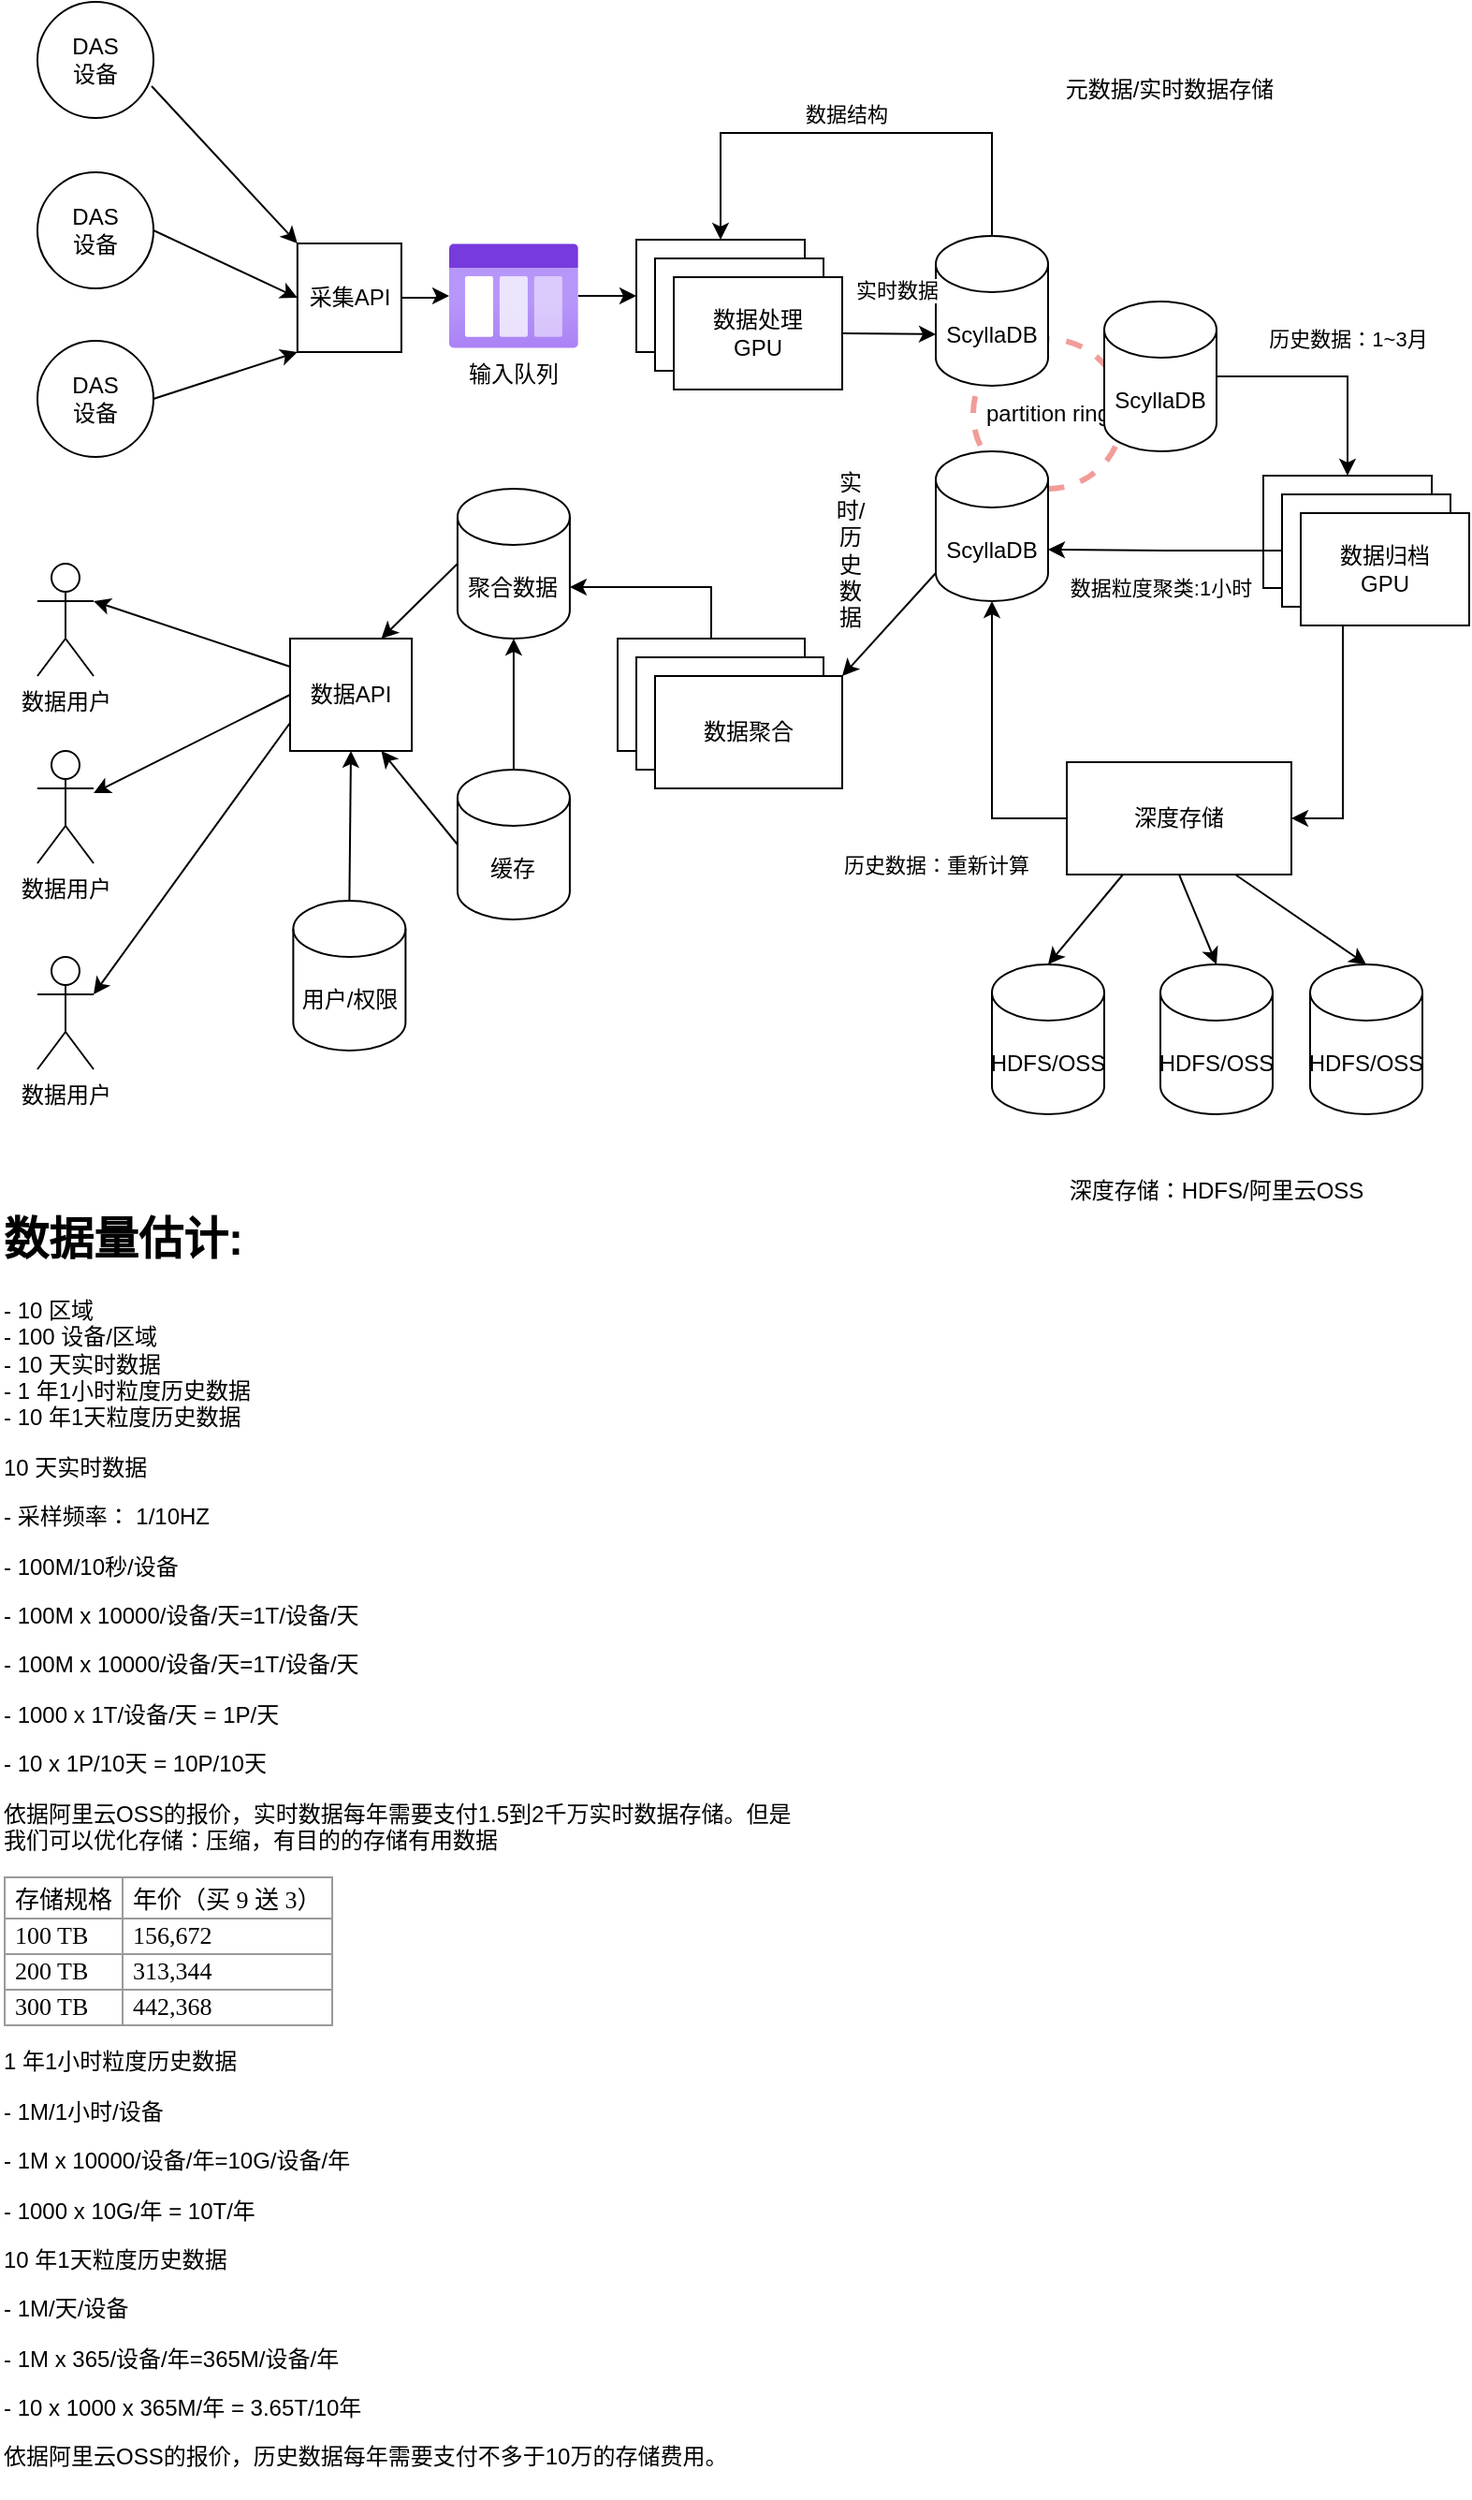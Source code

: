 <mxfile version="24.7.16" pages="10">
  <diagram id="swXGphNpvIYbbXM5C8od" name="TSDB">
    <mxGraphModel dx="1266" dy="599" grid="1" gridSize="10" guides="1" tooltips="1" connect="1" arrows="1" fold="1" page="1" pageScale="1" pageWidth="850" pageHeight="1100" math="0" shadow="0">
      <root>
        <mxCell id="0" />
        <mxCell id="1" parent="0" />
        <mxCell id="ZQchCDB8Zwt-naNgQo28-5" value="" style="group" parent="1" vertex="1" connectable="0">
          <mxGeometry x="540" y="170" width="160" height="200" as="geometry" />
        </mxCell>
        <mxCell id="ZQchCDB8Zwt-naNgQo28-4" value="partition ring" style="ellipse;whiteSpace=wrap;html=1;aspect=fixed;dashed=1;strokeColor=#F19C99;strokeWidth=3;" parent="ZQchCDB8Zwt-naNgQo28-5" vertex="1">
          <mxGeometry x="20" y="60" width="80" height="80" as="geometry" />
        </mxCell>
        <mxCell id="ZQchCDB8Zwt-naNgQo28-1" value="ScyllaDB" style="shape=cylinder3;whiteSpace=wrap;html=1;boundedLbl=1;backgroundOutline=1;size=15;" parent="ZQchCDB8Zwt-naNgQo28-5" vertex="1">
          <mxGeometry y="5" width="60" height="80" as="geometry" />
        </mxCell>
        <mxCell id="ZQchCDB8Zwt-naNgQo28-2" value="ScyllaDB" style="shape=cylinder3;whiteSpace=wrap;html=1;boundedLbl=1;backgroundOutline=1;size=15;" parent="ZQchCDB8Zwt-naNgQo28-5" vertex="1">
          <mxGeometry x="90" y="40" width="60" height="80" as="geometry" />
        </mxCell>
        <mxCell id="ZQchCDB8Zwt-naNgQo28-3" value="ScyllaDB" style="shape=cylinder3;whiteSpace=wrap;html=1;boundedLbl=1;backgroundOutline=1;size=15;" parent="ZQchCDB8Zwt-naNgQo28-5" vertex="1">
          <mxGeometry y="120" width="60" height="80" as="geometry" />
        </mxCell>
        <mxCell id="g1LoQcaf_CNVdT-t-yIG-4" value="" style="edgeStyle=orthogonalEdgeStyle;rounded=0;orthogonalLoop=1;jettySize=auto;html=1;" parent="1" source="ZQchCDB8Zwt-naNgQo28-6" target="ZQchCDB8Zwt-naNgQo28-15" edge="1">
          <mxGeometry relative="1" as="geometry" />
        </mxCell>
        <mxCell id="ZQchCDB8Zwt-naNgQo28-6" value="输入队列" style="image;aspect=fixed;html=1;points=[];align=center;fontSize=12;image=img/lib/azure2/general/Storage_Queue.svg;" parent="1" vertex="1">
          <mxGeometry x="280" y="179" width="68.92" height="56" as="geometry" />
        </mxCell>
        <mxCell id="ZQchCDB8Zwt-naNgQo28-9" value="DAS&lt;div&gt;设备&lt;/div&gt;" style="ellipse;whiteSpace=wrap;html=1;aspect=fixed;" parent="1" vertex="1">
          <mxGeometry x="60" y="50" width="62" height="62" as="geometry" />
        </mxCell>
        <mxCell id="ZQchCDB8Zwt-naNgQo28-10" value="DAS&lt;div&gt;设备&lt;/div&gt;" style="ellipse;whiteSpace=wrap;html=1;aspect=fixed;" parent="1" vertex="1">
          <mxGeometry x="60" y="231" width="62" height="62" as="geometry" />
        </mxCell>
        <mxCell id="ZQchCDB8Zwt-naNgQo28-11" value="DAS&lt;div&gt;设备&lt;/div&gt;" style="ellipse;whiteSpace=wrap;html=1;aspect=fixed;" parent="1" vertex="1">
          <mxGeometry x="60" y="141" width="62" height="62" as="geometry" />
        </mxCell>
        <mxCell id="ZQchCDB8Zwt-naNgQo28-13" value="" style="endArrow=classic;html=1;rounded=0;exitX=1;exitY=0.5;exitDx=0;exitDy=0;entryX=0;entryY=0.5;entryDx=0;entryDy=0;" parent="1" source="ZQchCDB8Zwt-naNgQo28-11" target="qLi3Aov7Bp-ud-mRo5AY-3" edge="1">
          <mxGeometry width="50" height="50" relative="1" as="geometry">
            <mxPoint x="200" y="270" as="sourcePoint" />
            <mxPoint x="250" y="220" as="targetPoint" />
          </mxGeometry>
        </mxCell>
        <mxCell id="ZQchCDB8Zwt-naNgQo28-14" value="" style="endArrow=classic;html=1;rounded=0;exitX=1;exitY=0.5;exitDx=0;exitDy=0;entryX=0;entryY=1;entryDx=0;entryDy=0;" parent="1" source="ZQchCDB8Zwt-naNgQo28-10" target="qLi3Aov7Bp-ud-mRo5AY-3" edge="1">
          <mxGeometry width="50" height="50" relative="1" as="geometry">
            <mxPoint x="400" y="340" as="sourcePoint" />
            <mxPoint x="250" y="240" as="targetPoint" />
          </mxGeometry>
        </mxCell>
        <mxCell id="ZQchCDB8Zwt-naNgQo28-16" value="" style="endArrow=classic;html=1;rounded=0;entryX=0;entryY=0;entryDx=0;entryDy=52.5;exitX=1;exitY=0.5;exitDx=0;exitDy=0;entryPerimeter=0;" parent="1" source="g1LoQcaf_CNVdT-t-yIG-13" target="ZQchCDB8Zwt-naNgQo28-1" edge="1">
          <mxGeometry width="50" height="50" relative="1" as="geometry">
            <mxPoint x="400" y="340" as="sourcePoint" />
            <mxPoint x="450" y="290" as="targetPoint" />
          </mxGeometry>
        </mxCell>
        <mxCell id="g1LoQcaf_CNVdT-t-yIG-1" value="实时数据" style="edgeLabel;html=1;align=center;verticalAlign=middle;resizable=0;points=[];" parent="ZQchCDB8Zwt-naNgQo28-16" vertex="1" connectable="0">
          <mxGeometry x="0.115" y="4" relative="1" as="geometry">
            <mxPoint x="1" y="-20" as="offset" />
          </mxGeometry>
        </mxCell>
        <mxCell id="ZQchCDB8Zwt-naNgQo28-17" value="数据API" style="rounded=0;whiteSpace=wrap;html=1;" parent="1" vertex="1">
          <mxGeometry x="195" y="390" width="65" height="60" as="geometry" />
        </mxCell>
        <mxCell id="ZQchCDB8Zwt-naNgQo28-18" value="HDFS/OSS" style="shape=cylinder3;whiteSpace=wrap;html=1;boundedLbl=1;backgroundOutline=1;size=15;" parent="1" vertex="1">
          <mxGeometry x="570" y="564" width="60" height="80" as="geometry" />
        </mxCell>
        <mxCell id="ZQchCDB8Zwt-naNgQo28-19" value="HDFS/OSS" style="shape=cylinder3;whiteSpace=wrap;html=1;boundedLbl=1;backgroundOutline=1;size=15;" parent="1" vertex="1">
          <mxGeometry x="660" y="564" width="60" height="80" as="geometry" />
        </mxCell>
        <mxCell id="ZQchCDB8Zwt-naNgQo28-20" value="HDFS/OSS" style="shape=cylinder3;whiteSpace=wrap;html=1;boundedLbl=1;backgroundOutline=1;size=15;" parent="1" vertex="1">
          <mxGeometry x="740" y="564" width="60" height="80" as="geometry" />
        </mxCell>
        <mxCell id="ZQchCDB8Zwt-naNgQo28-21" value="深度存储：HDFS/阿里云OSS" style="text;html=1;align=center;verticalAlign=middle;whiteSpace=wrap;rounded=0;" parent="1" vertex="1">
          <mxGeometry x="605" y="670" width="170" height="30" as="geometry" />
        </mxCell>
        <mxCell id="ZQchCDB8Zwt-naNgQo28-22" value="深度存储" style="rounded=0;whiteSpace=wrap;html=1;" parent="1" vertex="1">
          <mxGeometry x="610" y="456" width="120" height="60" as="geometry" />
        </mxCell>
        <mxCell id="ZQchCDB8Zwt-naNgQo28-23" value="历史数据：1~3月" style="edgeStyle=orthogonalEdgeStyle;rounded=0;orthogonalLoop=1;jettySize=auto;html=1;entryX=0.5;entryY=0;entryDx=0;entryDy=0;" parent="1" source="ZQchCDB8Zwt-naNgQo28-2" target="AxLFY0jslGVQcvQhgDQ8-2" edge="1">
          <mxGeometry x="0.138" y="-20" relative="1" as="geometry">
            <mxPoint x="20" y="-20" as="offset" />
          </mxGeometry>
        </mxCell>
        <mxCell id="ZQchCDB8Zwt-naNgQo28-24" value="" style="endArrow=classic;html=1;rounded=0;exitX=0.25;exitY=1;exitDx=0;exitDy=0;entryX=0.5;entryY=0;entryDx=0;entryDy=0;entryPerimeter=0;" parent="1" source="ZQchCDB8Zwt-naNgQo28-22" target="ZQchCDB8Zwt-naNgQo28-18" edge="1">
          <mxGeometry width="50" height="50" relative="1" as="geometry">
            <mxPoint x="470" y="524" as="sourcePoint" />
            <mxPoint x="520" y="474" as="targetPoint" />
          </mxGeometry>
        </mxCell>
        <mxCell id="ZQchCDB8Zwt-naNgQo28-25" value="" style="endArrow=classic;html=1;rounded=0;entryX=0.5;entryY=0;entryDx=0;entryDy=0;entryPerimeter=0;exitX=0.5;exitY=1;exitDx=0;exitDy=0;" parent="1" source="ZQchCDB8Zwt-naNgQo28-22" target="ZQchCDB8Zwt-naNgQo28-19" edge="1">
          <mxGeometry width="50" height="50" relative="1" as="geometry">
            <mxPoint x="670" y="524" as="sourcePoint" />
            <mxPoint x="610" y="574" as="targetPoint" />
          </mxGeometry>
        </mxCell>
        <mxCell id="ZQchCDB8Zwt-naNgQo28-26" value="" style="endArrow=classic;html=1;rounded=0;exitX=0.75;exitY=1;exitDx=0;exitDy=0;entryX=0.5;entryY=0;entryDx=0;entryDy=0;entryPerimeter=0;" parent="1" source="ZQchCDB8Zwt-naNgQo28-22" target="ZQchCDB8Zwt-naNgQo28-20" edge="1">
          <mxGeometry width="50" height="50" relative="1" as="geometry">
            <mxPoint x="660" y="536" as="sourcePoint" />
            <mxPoint x="620" y="584" as="targetPoint" />
          </mxGeometry>
        </mxCell>
        <mxCell id="ZQchCDB8Zwt-naNgQo28-27" value="元数据/实时数据存储" style="text;html=1;align=center;verticalAlign=middle;whiteSpace=wrap;rounded=0;" parent="1" vertex="1">
          <mxGeometry x="600" y="82" width="130" height="30" as="geometry" />
        </mxCell>
        <mxCell id="ZQchCDB8Zwt-naNgQo28-29" value="" style="endArrow=classic;html=1;rounded=0;entryX=1;entryY=0;entryDx=0;entryDy=0;exitX=0;exitY=1;exitDx=0;exitDy=-15;exitPerimeter=0;" parent="1" source="ZQchCDB8Zwt-naNgQo28-3" target="g1LoQcaf_CNVdT-t-yIG-10" edge="1">
          <mxGeometry width="50" height="50" relative="1" as="geometry">
            <mxPoint x="490" y="250" as="sourcePoint" />
            <mxPoint x="450" y="290" as="targetPoint" />
          </mxGeometry>
        </mxCell>
        <mxCell id="ZQchCDB8Zwt-naNgQo28-30" value="&lt;span style=&quot;font-size: 12px; text-wrap: wrap; background-color: rgb(251, 251, 251);&quot;&gt;实时/历史数据&lt;/span&gt;" style="edgeLabel;html=1;align=center;verticalAlign=middle;resizable=0;points=[];rotation=0;" parent="ZQchCDB8Zwt-naNgQo28-29" vertex="1" connectable="0">
          <mxGeometry x="-0.079" y="-1" relative="1" as="geometry">
            <mxPoint x="-23" y="-37" as="offset" />
          </mxGeometry>
        </mxCell>
        <mxCell id="ZQchCDB8Zwt-naNgQo28-31" value="" style="endArrow=classic;html=1;rounded=0;exitX=0;exitY=0.5;exitDx=0;exitDy=0;entryX=0.5;entryY=1;entryDx=0;entryDy=0;entryPerimeter=0;" parent="1" source="ZQchCDB8Zwt-naNgQo28-22" target="ZQchCDB8Zwt-naNgQo28-3" edge="1">
          <mxGeometry width="50" height="50" relative="1" as="geometry">
            <mxPoint x="400" y="340" as="sourcePoint" />
            <mxPoint x="590" y="220" as="targetPoint" />
            <Array as="points">
              <mxPoint x="570" y="486" />
            </Array>
          </mxGeometry>
        </mxCell>
        <mxCell id="ZQchCDB8Zwt-naNgQo28-40" value="历史数据：重新计算" style="edgeLabel;html=1;align=center;verticalAlign=middle;resizable=0;points=[];" parent="ZQchCDB8Zwt-naNgQo28-31" vertex="1" connectable="0">
          <mxGeometry x="-0.096" relative="1" as="geometry">
            <mxPoint x="-30" y="55" as="offset" />
          </mxGeometry>
        </mxCell>
        <mxCell id="ZQchCDB8Zwt-naNgQo28-32" value="数据用户" style="shape=umlActor;verticalLabelPosition=bottom;verticalAlign=top;html=1;outlineConnect=0;" parent="1" vertex="1">
          <mxGeometry x="60.0" y="350" width="30" height="60" as="geometry" />
        </mxCell>
        <mxCell id="ZQchCDB8Zwt-naNgQo28-33" value="数据用户" style="shape=umlActor;verticalLabelPosition=bottom;verticalAlign=top;html=1;outlineConnect=0;" parent="1" vertex="1">
          <mxGeometry x="60.0" y="450" width="30" height="60" as="geometry" />
        </mxCell>
        <mxCell id="ZQchCDB8Zwt-naNgQo28-34" value="数据用户" style="shape=umlActor;verticalLabelPosition=bottom;verticalAlign=top;html=1;outlineConnect=0;" parent="1" vertex="1">
          <mxGeometry x="60" y="560" width="30" height="60" as="geometry" />
        </mxCell>
        <mxCell id="ZQchCDB8Zwt-naNgQo28-37" value="" style="endArrow=classic;html=1;rounded=0;exitX=0;exitY=0.25;exitDx=0;exitDy=0;entryX=1;entryY=0.333;entryDx=0;entryDy=0;entryPerimeter=0;" parent="1" source="ZQchCDB8Zwt-naNgQo28-17" target="ZQchCDB8Zwt-naNgQo28-32" edge="1">
          <mxGeometry width="50" height="50" relative="1" as="geometry">
            <mxPoint x="304.46" y="390" as="sourcePoint" />
            <mxPoint x="224.46" y="540" as="targetPoint" />
          </mxGeometry>
        </mxCell>
        <mxCell id="ZQchCDB8Zwt-naNgQo28-38" value="" style="endArrow=classic;html=1;rounded=0;exitX=0;exitY=0.5;exitDx=0;exitDy=0;" parent="1" source="ZQchCDB8Zwt-naNgQo28-17" target="ZQchCDB8Zwt-naNgQo28-33" edge="1">
          <mxGeometry width="50" height="50" relative="1" as="geometry">
            <mxPoint x="272.46" y="460" as="sourcePoint" />
            <mxPoint x="229.46" y="560" as="targetPoint" />
          </mxGeometry>
        </mxCell>
        <mxCell id="ZQchCDB8Zwt-naNgQo28-39" value="" style="endArrow=classic;html=1;rounded=0;exitX=0;exitY=0.75;exitDx=0;exitDy=0;entryX=1;entryY=0.333;entryDx=0;entryDy=0;entryPerimeter=0;" parent="1" source="ZQchCDB8Zwt-naNgQo28-17" target="ZQchCDB8Zwt-naNgQo28-34" edge="1">
          <mxGeometry width="50" height="50" relative="1" as="geometry">
            <mxPoint x="282.46" y="470" as="sourcePoint" />
            <mxPoint x="239.46" y="570" as="targetPoint" />
          </mxGeometry>
        </mxCell>
        <mxCell id="g1LoQcaf_CNVdT-t-yIG-2" value="" style="endArrow=classic;html=1;rounded=0;exitX=0.984;exitY=0.726;exitDx=0;exitDy=0;exitPerimeter=0;entryX=0;entryY=0;entryDx=0;entryDy=0;" parent="1" source="ZQchCDB8Zwt-naNgQo28-9" target="qLi3Aov7Bp-ud-mRo5AY-3" edge="1">
          <mxGeometry width="50" height="50" relative="1" as="geometry">
            <mxPoint x="130" y="100" as="sourcePoint" />
            <mxPoint x="450" y="400" as="targetPoint" />
          </mxGeometry>
        </mxCell>
        <mxCell id="g1LoQcaf_CNVdT-t-yIG-6" value="" style="edgeStyle=orthogonalEdgeStyle;rounded=0;orthogonalLoop=1;jettySize=auto;html=1;entryX=1;entryY=0;entryDx=0;entryDy=52.5;entryPerimeter=0;exitX=0.5;exitY=0;exitDx=0;exitDy=0;" parent="1" source="g1LoQcaf_CNVdT-t-yIG-5" target="qLi3Aov7Bp-ud-mRo5AY-13" edge="1">
          <mxGeometry relative="1" as="geometry" />
        </mxCell>
        <mxCell id="g1LoQcaf_CNVdT-t-yIG-7" value="用户/权限" style="shape=cylinder3;whiteSpace=wrap;html=1;boundedLbl=1;backgroundOutline=1;size=15;" parent="1" vertex="1">
          <mxGeometry x="196.69" y="530" width="60" height="80" as="geometry" />
        </mxCell>
        <mxCell id="g1LoQcaf_CNVdT-t-yIG-8" value="" style="endArrow=classic;html=1;rounded=0;exitX=0.5;exitY=0;exitDx=0;exitDy=0;exitPerimeter=0;entryX=0.5;entryY=1;entryDx=0;entryDy=0;" parent="1" source="g1LoQcaf_CNVdT-t-yIG-7" target="ZQchCDB8Zwt-naNgQo28-17" edge="1">
          <mxGeometry width="50" height="50" relative="1" as="geometry">
            <mxPoint x="400" y="450" as="sourcePoint" />
            <mxPoint x="450" y="400" as="targetPoint" />
          </mxGeometry>
        </mxCell>
        <mxCell id="g1LoQcaf_CNVdT-t-yIG-11" value="" style="group" parent="1" vertex="1" connectable="0">
          <mxGeometry x="370" y="390" width="120" height="80" as="geometry" />
        </mxCell>
        <mxCell id="g1LoQcaf_CNVdT-t-yIG-5" value="数据聚合" style="rounded=0;whiteSpace=wrap;html=1;" parent="g1LoQcaf_CNVdT-t-yIG-11" vertex="1">
          <mxGeometry width="100" height="60" as="geometry" />
        </mxCell>
        <mxCell id="g1LoQcaf_CNVdT-t-yIG-9" value="数据聚合" style="rounded=0;whiteSpace=wrap;html=1;" parent="g1LoQcaf_CNVdT-t-yIG-11" vertex="1">
          <mxGeometry x="10" y="10" width="100" height="60" as="geometry" />
        </mxCell>
        <mxCell id="g1LoQcaf_CNVdT-t-yIG-10" value="数据聚合" style="rounded=0;whiteSpace=wrap;html=1;" parent="g1LoQcaf_CNVdT-t-yIG-11" vertex="1">
          <mxGeometry x="20" y="20" width="100" height="60" as="geometry" />
        </mxCell>
        <mxCell id="g1LoQcaf_CNVdT-t-yIG-14" value="" style="group" parent="1" vertex="1" connectable="0">
          <mxGeometry x="380" y="177" width="110" height="80" as="geometry" />
        </mxCell>
        <mxCell id="ZQchCDB8Zwt-naNgQo28-15" value="数据处理&lt;div&gt;GPU&lt;/div&gt;" style="rounded=0;whiteSpace=wrap;html=1;" parent="g1LoQcaf_CNVdT-t-yIG-14" vertex="1">
          <mxGeometry width="90" height="60" as="geometry" />
        </mxCell>
        <mxCell id="g1LoQcaf_CNVdT-t-yIG-12" value="数据处理&lt;div&gt;GPU&lt;/div&gt;" style="rounded=0;whiteSpace=wrap;html=1;" parent="g1LoQcaf_CNVdT-t-yIG-14" vertex="1">
          <mxGeometry x="10" y="10" width="90" height="60" as="geometry" />
        </mxCell>
        <mxCell id="g1LoQcaf_CNVdT-t-yIG-13" value="数据处理&lt;div&gt;GPU&lt;/div&gt;" style="rounded=0;whiteSpace=wrap;html=1;" parent="g1LoQcaf_CNVdT-t-yIG-14" vertex="1">
          <mxGeometry x="20" y="20" width="90" height="60" as="geometry" />
        </mxCell>
        <mxCell id="AxLFY0jslGVQcvQhgDQ8-1" value="" style="group" parent="1" vertex="1" connectable="0">
          <mxGeometry x="715" y="303" width="110" height="80" as="geometry" />
        </mxCell>
        <mxCell id="AxLFY0jslGVQcvQhgDQ8-2" value="数据处理&lt;div&gt;GPU&lt;/div&gt;" style="rounded=0;whiteSpace=wrap;html=1;" parent="AxLFY0jslGVQcvQhgDQ8-1" vertex="1">
          <mxGeometry width="90" height="60" as="geometry" />
        </mxCell>
        <mxCell id="AxLFY0jslGVQcvQhgDQ8-3" value="数据处理&lt;div&gt;GPU&lt;/div&gt;" style="rounded=0;whiteSpace=wrap;html=1;" parent="AxLFY0jslGVQcvQhgDQ8-1" vertex="1">
          <mxGeometry x="10" y="10" width="90" height="60" as="geometry" />
        </mxCell>
        <mxCell id="AxLFY0jslGVQcvQhgDQ8-4" value="数据归档&lt;div&gt;GPU&lt;/div&gt;" style="rounded=0;whiteSpace=wrap;html=1;" parent="AxLFY0jslGVQcvQhgDQ8-1" vertex="1">
          <mxGeometry x="20" y="20" width="90" height="60" as="geometry" />
        </mxCell>
        <mxCell id="AxLFY0jslGVQcvQhgDQ8-6" value="" style="edgeStyle=orthogonalEdgeStyle;rounded=0;orthogonalLoop=1;jettySize=auto;html=1;entryX=1;entryY=0.5;entryDx=0;entryDy=0;exitX=0.25;exitY=1;exitDx=0;exitDy=0;" parent="1" source="AxLFY0jslGVQcvQhgDQ8-4" target="ZQchCDB8Zwt-naNgQo28-22" edge="1">
          <mxGeometry relative="1" as="geometry" />
        </mxCell>
        <mxCell id="AxLFY0jslGVQcvQhgDQ8-8" value="" style="edgeStyle=orthogonalEdgeStyle;rounded=0;orthogonalLoop=1;jettySize=auto;html=1;entryX=1;entryY=0;entryDx=0;entryDy=52.5;entryPerimeter=0;" parent="1" source="AxLFY0jslGVQcvQhgDQ8-3" target="ZQchCDB8Zwt-naNgQo28-3" edge="1">
          <mxGeometry relative="1" as="geometry">
            <mxPoint x="645" y="350" as="targetPoint" />
          </mxGeometry>
        </mxCell>
        <mxCell id="AxLFY0jslGVQcvQhgDQ8-9" value="数据粒度聚类:1小时" style="edgeLabel;html=1;align=center;verticalAlign=middle;resizable=0;points=[];" parent="AxLFY0jslGVQcvQhgDQ8-8" vertex="1" connectable="0">
          <mxGeometry x="-0.044" y="1" relative="1" as="geometry">
            <mxPoint x="-5" y="19" as="offset" />
          </mxGeometry>
        </mxCell>
        <mxCell id="AxLFY0jslGVQcvQhgDQ8-10" value="&lt;h1 style=&quot;margin-top: 0px;&quot;&gt;数据量估计:&lt;/h1&gt;&lt;div&gt;- 10 区域&lt;/div&gt;&lt;div&gt;- 100 设备/区域&lt;/div&gt;&lt;div&gt;- 10 天实时数据&lt;br&gt;&lt;/div&gt;&lt;div&gt;- 1 年1小时粒度历史数据&lt;br&gt;&lt;/div&gt;&lt;div&gt;- 10 年1天&lt;span style=&quot;background-color: initial;&quot;&gt;粒度&lt;/span&gt;&lt;span style=&quot;background-color: initial;&quot;&gt;历史数据&lt;/span&gt;&lt;/div&gt;&lt;p&gt;10 天实时数据&lt;br&gt;&lt;/p&gt;&lt;p&gt;- 采样频率： 1/10HZ&lt;/p&gt;&lt;p&gt;- 100M/10秒/设备&lt;/p&gt;&lt;p&gt;- 100M x 10000/设备&lt;span style=&quot;background-color: initial;&quot;&gt;/&lt;/span&gt;&lt;span style=&quot;background-color: initial;&quot;&gt;天&lt;/span&gt;&lt;span style=&quot;background-color: initial;&quot;&gt;=1T&lt;/span&gt;&lt;span style=&quot;background-color: initial;&quot;&gt;/设备&lt;/span&gt;&lt;span style=&quot;background-color: initial;&quot;&gt;/&lt;/span&gt;&lt;span style=&quot;background-color: initial;&quot;&gt;天&lt;/span&gt;&lt;/p&gt;&lt;p&gt;- 100M x 10000/设备&lt;span style=&quot;background-color: initial;&quot;&gt;/&lt;/span&gt;&lt;span style=&quot;background-color: initial;&quot;&gt;天&lt;/span&gt;&lt;span style=&quot;background-color: initial;&quot;&gt;=1T&lt;/span&gt;&lt;span style=&quot;background-color: initial;&quot;&gt;/设备&lt;/span&gt;&lt;span style=&quot;background-color: initial;&quot;&gt;/&lt;/span&gt;&lt;span style=&quot;background-color: initial;&quot;&gt;天&lt;/span&gt;&lt;br&gt;&lt;/p&gt;&lt;p&gt;&lt;span style=&quot;background-color: initial;&quot;&gt;- 1000&amp;nbsp;&lt;/span&gt;&lt;span style=&quot;background-color: initial;&quot;&gt;x&lt;/span&gt;&lt;span style=&quot;background-color: initial;&quot;&gt;&amp;nbsp;&lt;/span&gt;&lt;span style=&quot;background-color: initial;&quot;&gt;1T&lt;/span&gt;&lt;span style=&quot;background-color: initial;&quot;&gt;/设备&lt;/span&gt;&lt;span style=&quot;background-color: initial;&quot;&gt;/&lt;/span&gt;&lt;span style=&quot;background-color: initial;&quot;&gt;天 =&lt;/span&gt;&lt;span style=&quot;background-color: initial;&quot;&gt;&amp;nbsp;1P/&lt;/span&gt;&lt;span style=&quot;background-color: initial;&quot;&gt;天&lt;/span&gt;&lt;/p&gt;&lt;p&gt;&lt;span style=&quot;background-color: initial;&quot;&gt;- 10&amp;nbsp;&lt;/span&gt;&lt;span style=&quot;background-color: initial;&quot;&gt;x&lt;/span&gt;&lt;span style=&quot;background-color: initial;&quot;&gt;&amp;nbsp;&lt;/span&gt;&lt;span style=&quot;background-color: initial;&quot;&gt;1P&lt;/span&gt;&lt;span style=&quot;background-color: initial;&quot;&gt;/10&lt;/span&gt;&lt;span style=&quot;background-color: initial;&quot;&gt;天 =&lt;/span&gt;&lt;span style=&quot;background-color: initial;&quot;&gt;&amp;nbsp;10P/10&lt;/span&gt;&lt;span style=&quot;background-color: initial;&quot;&gt;天&lt;/span&gt;&lt;span style=&quot;background-color: initial;&quot;&gt;&lt;br&gt;&lt;/span&gt;&lt;/p&gt;&lt;p&gt;依据阿里云OSS的报价，实时数据每年需要支付1.5到2千万实时数据&lt;span style=&quot;background-color: initial;&quot;&gt;存储&lt;/span&gt;&lt;span style=&quot;background-color: initial;&quot;&gt;。但是我们可以优化存储：压缩，有目的的存储有用数据&lt;/span&gt;&lt;/p&gt;&lt;table style=&quot;border-collapse: collapse;&quot; class=&quot;t1&quot; cellpadding=&quot;0&quot; cellspacing=&quot;0&quot;&gt;&lt;tbody&gt;&lt;tr&gt;&lt;td style=&quot;border-style: solid; border-width: 1px; border-color: rgb(154, 154, 154); padding: 1px 5px;&quot; class=&quot;td1&quot; valign=&quot;top&quot;&gt;&lt;p style=&quot;margin: 0px; font-variant-numeric: normal; font-variant-east-asian: normal; font-variant-alternates: normal; font-size-adjust: none; font-kerning: auto; font-optical-sizing: auto; font-feature-settings: normal; font-variation-settings: normal; font-variant-position: normal; font-stretch: normal; font-size: 13px; line-height: normal; font-family: &amp;quot;.PingFang SC&amp;quot;;&quot; class=&quot;p1&quot;&gt;存储规格&lt;/p&gt;&lt;/td&gt;&lt;td style=&quot;border-style: solid; border-width: 1px; border-color: rgb(154, 154, 154); padding: 1px 5px;&quot; class=&quot;td1&quot; valign=&quot;top&quot;&gt;&lt;p style=&quot;margin: 0px; font-variant-numeric: normal; font-variant-east-asian: normal; font-variant-alternates: normal; font-size-adjust: none; font-kerning: auto; font-optical-sizing: auto; font-feature-settings: normal; font-variation-settings: normal; font-variant-position: normal; font-stretch: normal; font-size: 13px; line-height: normal; font-family: &amp;quot;.PingFang SC&amp;quot;;&quot; class=&quot;p1&quot;&gt;年价（买&lt;span style=&quot;font-variant-numeric: normal; font-variant-east-asian: normal; font-variant-alternates: normal; font-size-adjust: none; font-kerning: auto; font-optical-sizing: auto; font-feature-settings: normal; font-variation-settings: normal; font-variant-position: normal; font-stretch: normal; line-height: normal; font-family: &amp;quot;.AppleSystemUIFont&amp;quot;;&quot; class=&quot;s1&quot;&gt; 9 &lt;/span&gt;送&lt;span style=&quot;font-variant-numeric: normal; font-variant-east-asian: normal; font-variant-alternates: normal; font-size-adjust: none; font-kerning: auto; font-optical-sizing: auto; font-feature-settings: normal; font-variation-settings: normal; font-variant-position: normal; font-stretch: normal; line-height: normal; font-family: &amp;quot;.AppleSystemUIFont&amp;quot;;&quot; class=&quot;s1&quot;&gt; 3&lt;/span&gt;）&lt;/p&gt;&lt;/td&gt;&lt;/tr&gt;&lt;tr&gt;&lt;td style=&quot;border-style: solid; border-width: 1px; border-color: rgb(154, 154, 154); padding: 1px 5px;&quot; class=&quot;td1&quot; valign=&quot;top&quot;&gt;&lt;p style=&quot;margin: 0px; font-variant-numeric: normal; font-variant-east-asian: normal; font-variant-alternates: normal; font-size-adjust: none; font-kerning: auto; font-optical-sizing: auto; font-feature-settings: normal; font-variation-settings: normal; font-variant-position: normal; font-stretch: normal; font-size: 13px; line-height: normal; font-family: &amp;quot;.AppleSystemUIFont&amp;quot;;&quot; class=&quot;p2&quot;&gt;100 TB&lt;/p&gt;&lt;/td&gt;&lt;td style=&quot;border-style: solid; border-width: 1px; border-color: rgb(154, 154, 154); padding: 1px 5px;&quot; class=&quot;td1&quot; valign=&quot;top&quot;&gt;&lt;p style=&quot;margin: 0px; font-variant-numeric: normal; font-variant-east-asian: normal; font-variant-alternates: normal; font-size-adjust: none; font-kerning: auto; font-optical-sizing: auto; font-feature-settings: normal; font-variation-settings: normal; font-variant-position: normal; font-stretch: normal; font-size: 13px; line-height: normal; font-family: &amp;quot;.AppleSystemUIFont&amp;quot;;&quot; class=&quot;p2&quot;&gt;156,672&lt;/p&gt;&lt;/td&gt;&lt;/tr&gt;&lt;tr&gt;&lt;td style=&quot;border-style: solid; border-width: 1px; border-color: rgb(154, 154, 154); padding: 1px 5px;&quot; class=&quot;td1&quot; valign=&quot;top&quot;&gt;&lt;p style=&quot;margin: 0px; font-variant-numeric: normal; font-variant-east-asian: normal; font-variant-alternates: normal; font-size-adjust: none; font-kerning: auto; font-optical-sizing: auto; font-feature-settings: normal; font-variation-settings: normal; font-variant-position: normal; font-stretch: normal; font-size: 13px; line-height: normal; font-family: &amp;quot;.AppleSystemUIFont&amp;quot;;&quot; class=&quot;p2&quot;&gt;200 TB&lt;/p&gt;&lt;/td&gt;&lt;td style=&quot;border-style: solid; border-width: 1px; border-color: rgb(154, 154, 154); padding: 1px 5px;&quot; class=&quot;td1&quot; valign=&quot;top&quot;&gt;&lt;p style=&quot;margin: 0px; font-variant-numeric: normal; font-variant-east-asian: normal; font-variant-alternates: normal; font-size-adjust: none; font-kerning: auto; font-optical-sizing: auto; font-feature-settings: normal; font-variation-settings: normal; font-variant-position: normal; font-stretch: normal; font-size: 13px; line-height: normal; font-family: &amp;quot;.AppleSystemUIFont&amp;quot;;&quot; class=&quot;p2&quot;&gt;313,344&lt;/p&gt;&lt;/td&gt;&lt;/tr&gt;&lt;tr&gt;&lt;td style=&quot;border-style: solid; border-width: 1px; border-color: rgb(154, 154, 154); padding: 1px 5px;&quot; class=&quot;td1&quot; valign=&quot;top&quot;&gt;&lt;p style=&quot;margin: 0px; font-variant-numeric: normal; font-variant-east-asian: normal; font-variant-alternates: normal; font-size-adjust: none; font-kerning: auto; font-optical-sizing: auto; font-feature-settings: normal; font-variation-settings: normal; font-variant-position: normal; font-stretch: normal; font-size: 13px; line-height: normal; font-family: &amp;quot;.AppleSystemUIFont&amp;quot;;&quot; class=&quot;p2&quot;&gt;300 TB&lt;/p&gt;&lt;/td&gt;&lt;td style=&quot;border-style: solid; border-width: 1px; border-color: rgb(154, 154, 154); padding: 1px 5px;&quot; class=&quot;td1&quot; valign=&quot;top&quot;&gt;&lt;p style=&quot;margin: 0px; font-variant-numeric: normal; font-variant-east-asian: normal; font-variant-alternates: normal; font-size-adjust: none; font-kerning: auto; font-optical-sizing: auto; font-feature-settings: normal; font-variation-settings: normal; font-variant-position: normal; font-stretch: normal; font-size: 13px; line-height: normal; font-family: &amp;quot;.AppleSystemUIFont&amp;quot;;&quot; class=&quot;p2&quot;&gt;442,368&lt;/p&gt;&lt;/td&gt;&lt;/tr&gt;&lt;/tbody&gt;&lt;/table&gt;&lt;p&gt;1 年1小时粒度历史数据&lt;br&gt;&lt;/p&gt;&lt;p&gt;-&amp;nbsp;&lt;span style=&quot;background-color: initial;&quot;&gt;1M/1&lt;/span&gt;&lt;span style=&quot;background-color: initial;&quot;&gt;小时&lt;/span&gt;&lt;span style=&quot;background-color: initial;&quot;&gt;/&lt;/span&gt;&lt;span style=&quot;background-color: initial;&quot;&gt;设备&lt;/span&gt;&lt;/p&gt;&lt;p&gt;&lt;span style=&quot;background-color: initial;&quot;&gt;- 1M x 10000/&lt;/span&gt;设备&lt;span style=&quot;background-color: initial;&quot;&gt;/年&lt;/span&gt;&lt;span style=&quot;background-color: initial;&quot;&gt;=10G/&lt;/span&gt;&lt;span style=&quot;background-color: initial;&quot;&gt;设备&lt;/span&gt;&lt;span style=&quot;background-color: initial;&quot;&gt;/年&lt;/span&gt;&lt;/p&gt;&lt;p&gt;&lt;span style=&quot;background-color: initial;&quot;&gt;- 1000 x 10G/&lt;/span&gt;&lt;span style=&quot;background-color: initial;&quot;&gt;年&lt;/span&gt;&lt;span style=&quot;background-color: initial;&quot;&gt;&amp;nbsp;= 10T/&lt;/span&gt;&lt;span style=&quot;background-color: initial;&quot;&gt;年&lt;/span&gt;&lt;/p&gt;&lt;div&gt;10 年1天&lt;span style=&quot;background-color: initial;&quot;&gt;粒度&lt;/span&gt;&lt;span style=&quot;background-color: initial;&quot;&gt;历史数据&lt;/span&gt;&lt;/div&gt;&lt;div&gt;&lt;p&gt;-&amp;nbsp;&lt;span style=&quot;background-color: initial;&quot;&gt;1M/&lt;/span&gt;天&lt;span style=&quot;background-color: initial;&quot;&gt;/&lt;/span&gt;&lt;span style=&quot;background-color: initial;&quot;&gt;设备&lt;/span&gt;&lt;/p&gt;&lt;p&gt;&lt;span style=&quot;background-color: initial;&quot;&gt;- 1M x 365/&lt;/span&gt;设备&lt;span style=&quot;background-color: initial;&quot;&gt;/年&lt;/span&gt;&lt;span style=&quot;background-color: initial;&quot;&gt;=365M/&lt;/span&gt;&lt;span style=&quot;background-color: initial;&quot;&gt;设备&lt;/span&gt;&lt;span style=&quot;background-color: initial;&quot;&gt;/年&lt;/span&gt;&lt;/p&gt;&lt;p&gt;&lt;span style=&quot;background-color: initial;&quot;&gt;- 10&lt;/span&gt;&amp;nbsp;x&amp;nbsp;&lt;span style=&quot;background-color: initial;&quot;&gt;1000 x&amp;nbsp;&lt;/span&gt;365M&lt;span style=&quot;background-color: initial;&quot;&gt;/&lt;/span&gt;&lt;span style=&quot;background-color: initial;&quot;&gt;年&lt;/span&gt;&lt;span style=&quot;background-color: initial;&quot;&gt;&amp;nbsp;= 3.65T/10&lt;/span&gt;&lt;span style=&quot;background-color: initial;&quot;&gt;年&lt;/span&gt;&lt;/p&gt;&lt;p&gt;依据阿里云OSS的报价，历史数据每年需要支付不多于10万的存储费用。&lt;span style=&quot;background-color: initial;&quot;&gt;&lt;br&gt;&lt;/span&gt;&lt;/p&gt;&lt;/div&gt;" style="text;html=1;whiteSpace=wrap;overflow=hidden;rounded=0;" parent="1" vertex="1">
          <mxGeometry x="40" y="690" width="430" height="690" as="geometry" />
        </mxCell>
        <mxCell id="qLi3Aov7Bp-ud-mRo5AY-4" value="" style="edgeStyle=orthogonalEdgeStyle;rounded=0;orthogonalLoop=1;jettySize=auto;html=1;" edge="1" parent="1" source="qLi3Aov7Bp-ud-mRo5AY-3" target="ZQchCDB8Zwt-naNgQo28-6">
          <mxGeometry relative="1" as="geometry" />
        </mxCell>
        <mxCell id="qLi3Aov7Bp-ud-mRo5AY-3" value="采集API" style="rounded=0;whiteSpace=wrap;html=1;" vertex="1" parent="1">
          <mxGeometry x="198.92" y="179" width="55.54" height="58" as="geometry" />
        </mxCell>
        <mxCell id="qLi3Aov7Bp-ud-mRo5AY-5" value="缓存" style="shape=cylinder3;whiteSpace=wrap;html=1;boundedLbl=1;backgroundOutline=1;size=15;" vertex="1" parent="1">
          <mxGeometry x="284.46" y="460" width="60" height="80" as="geometry" />
        </mxCell>
        <mxCell id="qLi3Aov7Bp-ud-mRo5AY-13" value="聚合数据" style="shape=cylinder3;whiteSpace=wrap;html=1;boundedLbl=1;backgroundOutline=1;size=15;" vertex="1" parent="1">
          <mxGeometry x="284.46" y="310" width="60" height="80" as="geometry" />
        </mxCell>
        <mxCell id="qLi3Aov7Bp-ud-mRo5AY-15" value="" style="endArrow=classic;html=1;rounded=0;exitX=0;exitY=0.5;exitDx=0;exitDy=0;exitPerimeter=0;entryX=0.75;entryY=1;entryDx=0;entryDy=0;" edge="1" parent="1" source="qLi3Aov7Bp-ud-mRo5AY-5" target="ZQchCDB8Zwt-naNgQo28-17">
          <mxGeometry width="50" height="50" relative="1" as="geometry">
            <mxPoint x="400" y="390" as="sourcePoint" />
            <mxPoint x="450" y="340" as="targetPoint" />
            <Array as="points" />
          </mxGeometry>
        </mxCell>
        <mxCell id="qLi3Aov7Bp-ud-mRo5AY-17" value="" style="endArrow=classic;html=1;rounded=0;exitX=0.5;exitY=0;exitDx=0;exitDy=0;exitPerimeter=0;entryX=0.5;entryY=1;entryDx=0;entryDy=0;entryPerimeter=0;" edge="1" parent="1" source="qLi3Aov7Bp-ud-mRo5AY-5" target="qLi3Aov7Bp-ud-mRo5AY-13">
          <mxGeometry width="50" height="50" relative="1" as="geometry">
            <mxPoint x="400" y="390" as="sourcePoint" />
            <mxPoint x="450" y="340" as="targetPoint" />
          </mxGeometry>
        </mxCell>
        <mxCell id="qLi3Aov7Bp-ud-mRo5AY-18" value="" style="endArrow=classic;html=1;rounded=0;exitX=0;exitY=0.5;exitDx=0;exitDy=0;exitPerimeter=0;entryX=0.75;entryY=0;entryDx=0;entryDy=0;" edge="1" parent="1" source="qLi3Aov7Bp-ud-mRo5AY-13" target="ZQchCDB8Zwt-naNgQo28-17">
          <mxGeometry width="50" height="50" relative="1" as="geometry">
            <mxPoint x="400" y="390" as="sourcePoint" />
            <mxPoint x="450" y="340" as="targetPoint" />
          </mxGeometry>
        </mxCell>
        <mxCell id="qLi3Aov7Bp-ud-mRo5AY-19" value="" style="endArrow=classic;html=1;rounded=0;exitX=0.5;exitY=0;exitDx=0;exitDy=0;exitPerimeter=0;entryX=0.5;entryY=0;entryDx=0;entryDy=0;" edge="1" parent="1" source="ZQchCDB8Zwt-naNgQo28-1" target="ZQchCDB8Zwt-naNgQo28-15">
          <mxGeometry width="50" height="50" relative="1" as="geometry">
            <mxPoint x="400" y="260" as="sourcePoint" />
            <mxPoint x="450" y="210" as="targetPoint" />
            <Array as="points">
              <mxPoint x="570" y="120" />
              <mxPoint x="425" y="120" />
            </Array>
          </mxGeometry>
        </mxCell>
        <mxCell id="qLi3Aov7Bp-ud-mRo5AY-20" value="数据结构" style="edgeLabel;html=1;align=center;verticalAlign=middle;resizable=0;points=[];" vertex="1" connectable="0" parent="qLi3Aov7Bp-ud-mRo5AY-19">
          <mxGeometry x="0.239" y="-3" relative="1" as="geometry">
            <mxPoint x="26" y="-7" as="offset" />
          </mxGeometry>
        </mxCell>
      </root>
    </mxGraphModel>
  </diagram>
  <diagram id="dp4dLyoQ_2uXei2Uzhoi" name="distributed counter">
    <mxGraphModel dx="1266" dy="599" grid="1" gridSize="10" guides="1" tooltips="1" connect="1" arrows="1" fold="1" page="1" pageScale="1" pageWidth="850" pageHeight="1100" math="0" shadow="0">
      <root>
        <mxCell id="0" />
        <mxCell id="1" parent="0" />
        <mxCell id="MM9tnrqJIGTT1tddcoVP-1" value="&lt;h1 style=&quot;margin-top: 0px;&quot;&gt;&lt;span style=&quot;background-color: initial;&quot;&gt;Requirements&lt;/span&gt;&lt;/h1&gt;&lt;div&gt;&lt;span style=&quot;background-color: initial;&quot;&gt;Functional&lt;/span&gt;&lt;/div&gt;&lt;div&gt;&lt;span style=&quot;background-color: initial;&quot;&gt;1. Counter: incremental, length 64, distributed, unique globally, sortable per node (not globally)&lt;/span&gt;&lt;/div&gt;&lt;div&gt;2. TPS: 10K/s&lt;/div&gt;&lt;div&gt;&lt;div&gt;3. CREATE counter with UUID&lt;/div&gt;&lt;/div&gt;&lt;div&gt;4. Query counter by counter UUID&lt;/div&gt;&lt;div&gt;&lt;br&gt;&lt;/div&gt;&lt;div&gt;NF:&lt;/div&gt;&lt;div&gt;1. Highly available&lt;/div&gt;&lt;div&gt;2. Highly reliable&lt;/div&gt;&lt;div&gt;3. Low latency&lt;/div&gt;&lt;div&gt;4. Concurrency&lt;/div&gt;&lt;div&gt;&lt;br&gt;&lt;/div&gt;&lt;div&gt;API:&lt;/div&gt;&lt;div&gt;&lt;div&gt;1. CREATE counter with UUID&lt;/div&gt;&lt;/div&gt;&lt;div&gt;POST unique.io/counters&lt;/div&gt;&lt;div&gt;Payload: UUID&lt;/div&gt;&lt;div&gt;2. Query counter by counter UUID&lt;br&gt;&lt;/div&gt;&lt;div&gt;&lt;div&gt;GET unique.io/counter/:&lt;span style=&quot;background-color: initial;&quot;&gt;UUID&lt;/span&gt;&lt;/div&gt;&lt;/div&gt;&lt;div&gt;&lt;span style=&quot;background-color: initial;&quot;&gt;&lt;br&gt;&lt;/span&gt;&lt;/div&gt;&lt;div&gt;&lt;span style=&quot;background-color: initial;&quot;&gt;Numbers:&lt;/span&gt;&lt;/div&gt;&lt;div&gt;1. TPS: 10K/s&lt;/div&gt;&lt;div&gt;&lt;br&gt;&lt;/div&gt;&lt;div&gt;&lt;br&gt;&lt;/div&gt;" style="text;html=1;whiteSpace=wrap;overflow=hidden;rounded=0;" vertex="1" parent="1">
          <mxGeometry x="20" y="30" width="370" height="390" as="geometry" />
        </mxCell>
        <mxCell id="MM9tnrqJIGTT1tddcoVP-10" value="" style="edgeStyle=orthogonalEdgeStyle;rounded=0;orthogonalLoop=1;jettySize=auto;html=1;" edge="1" parent="1" source="MM9tnrqJIGTT1tddcoVP-2" target="MM9tnrqJIGTT1tddcoVP-3">
          <mxGeometry relative="1" as="geometry" />
        </mxCell>
        <mxCell id="MM9tnrqJIGTT1tddcoVP-2" value="Counter API" style="whiteSpace=wrap;html=1;aspect=fixed;" vertex="1" parent="1">
          <mxGeometry x="410" y="220" width="80" height="80" as="geometry" />
        </mxCell>
        <mxCell id="MM9tnrqJIGTT1tddcoVP-3" value="Counter Generator" style="rounded=0;whiteSpace=wrap;html=1;" vertex="1" parent="1">
          <mxGeometry x="540" y="230" width="120" height="60" as="geometry" />
        </mxCell>
        <mxCell id="MM9tnrqJIGTT1tddcoVP-4" value="Counter DB" style="shape=cylinder3;whiteSpace=wrap;html=1;boundedLbl=1;backgroundOutline=1;size=15;" vertex="1" parent="1">
          <mxGeometry x="570" y="440" width="60" height="80" as="geometry" />
        </mxCell>
        <mxCell id="MM9tnrqJIGTT1tddcoVP-5" value="&lt;h1 style=&quot;margin-top: 0px;&quot;&gt;High level design&lt;/h1&gt;&lt;p&gt;DB schema:&lt;/p&gt;&lt;p&gt;1. CounterID: UUID&lt;/p&gt;&lt;p&gt;2. counterAlias: string&lt;/p&gt;&lt;p&gt;3. counter: long&lt;/p&gt;" style="text;html=1;whiteSpace=wrap;overflow=hidden;rounded=0;" vertex="1" parent="1">
          <mxGeometry x="20" y="420" width="230" height="160" as="geometry" />
        </mxCell>
        <mxCell id="MM9tnrqJIGTT1tddcoVP-8" value="" style="edgeStyle=orthogonalEdgeStyle;rounded=0;orthogonalLoop=1;jettySize=auto;html=1;" edge="1" parent="1" source="MM9tnrqJIGTT1tddcoVP-6" target="MM9tnrqJIGTT1tddcoVP-3">
          <mxGeometry relative="1" as="geometry" />
        </mxCell>
        <mxCell id="MM9tnrqJIGTT1tddcoVP-6" value="Counter Cache" style="rounded=1;whiteSpace=wrap;html=1;" vertex="1" parent="1">
          <mxGeometry x="540" y="350" width="120" height="60" as="geometry" />
        </mxCell>
        <mxCell id="MM9tnrqJIGTT1tddcoVP-7" value="" style="endArrow=classic;startArrow=classic;html=1;rounded=0;entryX=0.5;entryY=1;entryDx=0;entryDy=0;exitX=0.5;exitY=0;exitDx=0;exitDy=0;exitPerimeter=0;" edge="1" parent="1" source="MM9tnrqJIGTT1tddcoVP-4" target="MM9tnrqJIGTT1tddcoVP-6">
          <mxGeometry width="50" height="50" relative="1" as="geometry">
            <mxPoint x="400" y="340" as="sourcePoint" />
            <mxPoint x="450" y="290" as="targetPoint" />
          </mxGeometry>
        </mxCell>
        <mxCell id="MM9tnrqJIGTT1tddcoVP-11" value="&lt;h1 style=&quot;margin-top: 0px;&quot;&gt;&lt;span style=&quot;background-color: initial;&quot;&gt;Deep dive&lt;/span&gt;&lt;/h1&gt;&lt;div&gt;&lt;span style=&quot;background-color: initial;&quot;&gt;1. How to model the counter?&lt;/span&gt;&lt;/div&gt;&lt;div&gt;&lt;span style=&quot;background-color: initial;&quot;&gt;&amp;nbsp; &amp;nbsp; UUID: not sortable&lt;/span&gt;&lt;/div&gt;&lt;div&gt;&lt;span style=&quot;background-color: initial;&quot;&gt;&amp;nbsp; &amp;nbsp; incremental counter in the SQL table&lt;/span&gt;&lt;/div&gt;&lt;div&gt;&lt;span style=&quot;background-color: initial;&quot;&gt;&amp;nbsp; &amp;nbsp; Cassandra counter field: sortable, semi transaction&lt;/span&gt;&lt;/div&gt;&lt;div&gt;&lt;span style=&quot;background-color: initial;&quot;&gt;&amp;nbsp; &amp;nbsp; Incremental counter with Redis watch: timestamp|machine|sequence&lt;/span&gt;&lt;/div&gt;" style="text;html=1;whiteSpace=wrap;overflow=hidden;rounded=0;" vertex="1" parent="1">
          <mxGeometry x="420" y="20" width="390" height="150" as="geometry" />
        </mxCell>
      </root>
    </mxGraphModel>
  </diagram>
  <diagram id="U9XNMxcTI1U35mdrdd8n" name="Shorten URL">
    <mxGraphModel dx="2538" dy="799" grid="1" gridSize="10" guides="1" tooltips="1" connect="1" arrows="1" fold="1" page="1" pageScale="1" pageWidth="850" pageHeight="1100" math="0" shadow="0">
      <root>
        <mxCell id="0" />
        <mxCell id="1" parent="0" />
        <mxCell id="j-0XyvqoSV3plnfdKzgo-1" value="&lt;h1 style=&quot;margin-top: 0px;&quot;&gt;1: Clarify ambiguities&lt;/h1&gt;&lt;p&gt;1. Is the shortened URL available world wide?&lt;/p&gt;&lt;p&gt;2.&amp;nbsp;&lt;span style=&quot;background-color: initial;&quot;&gt;How long is the long URL, and h&lt;/span&gt;&lt;span style=&quot;background-color: initial;&quot;&gt;ow short is shortened URL?&amp;nbsp;&lt;/span&gt;&lt;/p&gt;&lt;p&gt;3. Do we support removing/updating the long URL?&lt;/p&gt;&lt;p&gt;4. Do we support redirect with shortened URL?&lt;/p&gt;&lt;p&gt;5. What users/QPS do we support?&lt;/p&gt;&lt;p&gt;6. Do we support high availability/fault tolerance/reliability?&lt;/p&gt;" style="text;html=1;whiteSpace=wrap;overflow=hidden;rounded=0;" parent="1" vertex="1">
          <mxGeometry x="-260" y="10" width="360" height="220" as="geometry" />
        </mxCell>
        <mxCell id="j-0XyvqoSV3plnfdKzgo-2" value="&lt;h1 style=&quot;margin-top: 0px;&quot;&gt;2: Define requirements&lt;/h1&gt;&lt;p&gt;F1: shorten a long URL&lt;br&gt;&lt;/p&gt;&lt;p&gt;POST shorten.url&lt;/p&gt;&lt;p&gt;Payload: long URL&lt;/p&gt;&lt;p&gt;Response:&amp;nbsp;&lt;span style=&quot;background-color: initial;&quot;&gt;status,&amp;nbsp;&lt;/span&gt;&lt;span style=&quot;background-color: initial;&quot;&gt;shortened URL&lt;/span&gt;&lt;/p&gt;&lt;p&gt;F2: redirect a shortened URL&lt;/p&gt;&lt;p&gt;GET shorten.url/shortenedURL&lt;/p&gt;&lt;p&gt;Response:&lt;/p&gt;&lt;p&gt;If the shortened URL exists, redirect to the long URL&lt;/p&gt;&lt;p&gt;If it doesn&#39;t exist:&amp;nbsp;&lt;span style=&quot;background-color: initial;&quot;&gt;Status: 400,&amp;nbsp;&lt;/span&gt;&lt;span style=&quot;background-color: initial;&quot;&gt;Message: URL doesn&#39;t exist&lt;/span&gt;&lt;/p&gt;&lt;p&gt;NF1: Highly available&lt;/p&gt;&lt;p&gt;NF2: Highly reliable&lt;/p&gt;&lt;p&gt;NF3: Recover from server failures&lt;/p&gt;&lt;p&gt;NF4: support geolocations&lt;/p&gt;&lt;p&gt;&lt;br&gt;&lt;/p&gt;&lt;h3 style=&quot;font-size: 12px;&quot;&gt;QPS (read and write)&lt;/h3&gt;&lt;p&gt;Total users 100M&lt;/p&gt;&lt;p&gt;- Write(1 per 10 days): 100M/(10^5*10)=100 WPS&lt;/p&gt;&lt;p&gt;- Read(10 per day): 10x100M/(10^5)=10000 RPS&lt;/p&gt;&lt;p&gt;- Storage: 100M * 40 = 4G URL, each 1K/URL=4TB,&amp;nbsp;&lt;span style=&quot;background-color: initial;&quot;&gt;10 years x 4G = 40G URLs, total 40TB&lt;/span&gt;&lt;/p&gt;&lt;p&gt;&lt;span style=&quot;background-color: initial;&quot;&gt;&amp;nbsp; &amp;nbsp;with base 64 encoding, for 40G URL, we need log64(40 x 2^9)=log64(40)+ log64(2^32)=1+ 32/6 = 7.&amp;nbsp;&lt;/span&gt;&lt;/p&gt;&lt;p&gt;Typical RDBMS supports 200 writes/s on SSD, 100 writes/s on HD. RDBMS QPS depends on the data size and if JOIN is involved. But because RDBMS is difficult to scale out horizontally, its QPS is around 100 ~ 200 QPS too. We will need a lot of partitions, replicas, which makes the design and maintainence very complex and difficult.&lt;/p&gt;&lt;p&gt;Cassandra/ScyllaDB or other NoSQL databases provide higher write/read throughputs for READ.&lt;/p&gt;" style="text;html=1;whiteSpace=wrap;overflow=hidden;rounded=0;" parent="1" vertex="1">
          <mxGeometry x="-260" y="240" width="700" height="680" as="geometry" />
        </mxCell>
        <mxCell id="guSNVkbybVPIQuS8Ptd2-1" value="User" style="shape=umlActor;verticalLabelPosition=bottom;verticalAlign=top;html=1;outlineConnect=0;" parent="1" vertex="1">
          <mxGeometry x="340" y="90" width="30" height="60" as="geometry" />
        </mxCell>
        <mxCell id="guSNVkbybVPIQuS8Ptd2-4" value="Shorten URL Service" style="rounded=0;whiteSpace=wrap;html=1;" parent="1" vertex="1">
          <mxGeometry x="550" y="90" width="120" height="60" as="geometry" />
        </mxCell>
        <mxCell id="guSNVkbybVPIQuS8Ptd2-6" value="string createShortURL(string longURL)" style="rounded=0;whiteSpace=wrap;html=1;verticalAlign=top;" parent="1" vertex="1">
          <mxGeometry x="200" y="250" width="410" height="240" as="geometry" />
        </mxCell>
        <mxCell id="guSNVkbybVPIQuS8Ptd2-9" value="string getLongURL(string shortURL)" style="rounded=0;whiteSpace=wrap;html=1;verticalAlign=top;" parent="1" vertex="1">
          <mxGeometry x="660" y="240" width="390" height="250" as="geometry" />
        </mxCell>
        <mxCell id="guSNVkbybVPIQuS8Ptd2-11" value="" style="endArrow=classic;startArrow=classic;html=1;rounded=0;entryX=0.375;entryY=0.95;entryDx=0;entryDy=0;entryPerimeter=0;exitX=0.5;exitY=0;exitDx=0;exitDy=0;" parent="1" source="guSNVkbybVPIQuS8Ptd2-6" target="guSNVkbybVPIQuS8Ptd2-4" edge="1">
          <mxGeometry width="50" height="50" relative="1" as="geometry">
            <mxPoint x="390" y="490" as="sourcePoint" />
            <mxPoint x="600" y="230" as="targetPoint" />
          </mxGeometry>
        </mxCell>
        <mxCell id="guSNVkbybVPIQuS8Ptd2-12" value="" style="endArrow=classic;html=1;rounded=0;entryX=0.5;entryY=1;entryDx=0;entryDy=0;exitX=0.855;exitY=0;exitDx=0;exitDy=4.35;exitPerimeter=0;" parent="1" source="guSNVkbybVPIQuS8Ptd2-7" target="guSNVkbybVPIQuS8Ptd2-9" edge="1">
          <mxGeometry width="50" height="50" relative="1" as="geometry">
            <mxPoint x="390" y="490" as="sourcePoint" />
            <mxPoint x="720" y="340" as="targetPoint" />
          </mxGeometry>
        </mxCell>
        <mxCell id="guSNVkbybVPIQuS8Ptd2-14" value="" style="endArrow=classic;html=1;rounded=0;exitX=0.5;exitY=0;exitDx=0;exitDy=0;entryX=0.7;entryY=0.933;entryDx=0;entryDy=0;entryPerimeter=0;" parent="1" source="guSNVkbybVPIQuS8Ptd2-9" target="guSNVkbybVPIQuS8Ptd2-4" edge="1">
          <mxGeometry width="50" height="50" relative="1" as="geometry">
            <mxPoint x="641" y="414" as="sourcePoint" />
            <mxPoint x="620" y="160" as="targetPoint" />
          </mxGeometry>
        </mxCell>
        <mxCell id="guSNVkbybVPIQuS8Ptd2-15" value="" style="endArrow=classic;startArrow=classic;html=1;rounded=0;" parent="1" edge="1">
          <mxGeometry width="50" height="50" relative="1" as="geometry">
            <mxPoint x="380" y="100" as="sourcePoint" />
            <mxPoint x="420" y="100" as="targetPoint" />
          </mxGeometry>
        </mxCell>
        <mxCell id="guSNVkbybVPIQuS8Ptd2-18" value="createShortenURL" style="edgeLabel;html=1;align=center;verticalAlign=middle;resizable=0;points=[];" parent="guSNVkbybVPIQuS8Ptd2-15" vertex="1" connectable="0">
          <mxGeometry x="0.145" relative="1" as="geometry">
            <mxPoint x="7" y="-40" as="offset" />
          </mxGeometry>
        </mxCell>
        <mxCell id="guSNVkbybVPIQuS8Ptd2-16" value="" style="endArrow=classic;html=1;rounded=0;" parent="1" edge="1">
          <mxGeometry width="50" height="50" relative="1" as="geometry">
            <mxPoint x="420" y="130" as="sourcePoint" />
            <mxPoint x="380" y="129.5" as="targetPoint" />
          </mxGeometry>
        </mxCell>
        <mxCell id="guSNVkbybVPIQuS8Ptd2-17" value="Redirect" style="edgeLabel;html=1;align=center;verticalAlign=middle;resizable=0;points=[];" parent="guSNVkbybVPIQuS8Ptd2-16" vertex="1" connectable="0">
          <mxGeometry x="-0.054" relative="1" as="geometry">
            <mxPoint x="-1" y="40" as="offset" />
          </mxGeometry>
        </mxCell>
        <mxCell id="guSNVkbybVPIQuS8Ptd2-19" value="&lt;h1 style=&quot;margin-top: 0px;&quot;&gt;&lt;span style=&quot;background-color: initial;&quot;&gt;4. Deep dive&lt;/span&gt;&lt;/h1&gt;&lt;div&gt;&lt;p&gt;Critical path and key areas to deep dive:&lt;/p&gt;&lt;p&gt;1. How to generate the shortened URL from a long URL?&lt;/p&gt;&lt;p&gt;2. How to persist the map from Long URL to shortened URL and vice versa&lt;/p&gt;&lt;p&gt;3. How to look for the long URL from shortened URL and redirect?&lt;/p&gt;&lt;p&gt;4. How to route to different partitions?&lt;/p&gt;&lt;p&gt;&lt;b&gt;1. DB choice&lt;/b&gt;&lt;/p&gt;&lt;p&gt;Typical RDBMS supports 200 writes/s on SSD, 100 writes/s on HD. RDBMS QPS depends on the data size and if JOIN is involved. But because RDBMS is difficult to scale out horizontally, its QPS is around 100 ~ 200 QPS too. We will need a lot of partitions, replicas, which makes the design and maintainence very complex and difficult.&lt;/p&gt;&lt;p&gt;Cassandra/ScyllaDB or other NoSQL databases provide higher write/read throughputs for READ.&lt;/p&gt;&lt;/div&gt;&lt;p style=&quot;font-size: 12px;&quot;&gt;&lt;b&gt;2. How to generate the shortened URL from a long URL?&lt;/b&gt;&lt;/p&gt;&lt;p style=&quot;font-size: 12px; font-weight: 400;&quot;&gt;Option 1:&amp;nbsp;&amp;nbsp;&lt;span style=&quot;background-color: initial;&quot;&gt;Long URL --&amp;gt; counter -&amp;gt; BASE64 encodes counter as shorten URL&lt;/span&gt;&lt;/p&gt;&lt;p style=&quot;font-size: 12px; font-weight: 400;&quot;&gt;&lt;span style=&quot;background-color: initial;&quot;&gt;&amp;nbsp; &amp;nbsp; Pro: no key collision&lt;/span&gt;&lt;/p&gt;&lt;p style=&quot;font-size: 12px; font-weight: 400;&quot;&gt;&lt;span style=&quot;background-color: initial;&quot;&gt;&amp;nbsp; &amp;nbsp; Con: depend on counter which shared by all nodes.&lt;/span&gt;&lt;/p&gt;&lt;p style=&quot;font-size: 12px; font-weight: 400;&quot;&gt;&lt;span style=&quot;background-color: initial;&quot;&gt;Option 2: Long URL --&amp;gt; Hashcode -&amp;gt;&amp;nbsp;&lt;/span&gt;&lt;span style=&quot;background-color: initial;&quot;&gt;BASE64 encodes counter as shorten URL&lt;/span&gt;&lt;/p&gt;&lt;p style=&quot;font-size: 12px; font-weight: 400;&quot;&gt;&lt;span style=&quot;background-color: initial;&quot;&gt;&amp;nbsp; &amp;nbsp; Pro: independence of any service or store&lt;/span&gt;&lt;/p&gt;&lt;p style=&quot;font-size: 12px; font-weight: 400;&quot;&gt;&lt;span style=&quot;background-color: initial;&quot;&gt;&amp;nbsp; &amp;nbsp; Con: key collision&lt;/span&gt;&lt;/p&gt;&lt;p style=&quot;font-size: 12px; font-weight: 400;&quot;&gt;Cassandra/ScyllaDB has counter data type, which&amp;nbsp;&lt;span style=&quot;background-color: initial;&quot;&gt;supports atomic update like RDBMS&amp;nbsp; transactions. We should choose option 2.&lt;/span&gt;&lt;span style=&quot;background-color: initial;&quot;&gt;&lt;br&gt;&lt;/span&gt;&lt;/p&gt;&lt;p style=&quot;font-size: 12px;&quot;&gt;&lt;b&gt;3. How to persist the map from Long URL to shortened URL and vice versa&lt;/b&gt;&lt;/p&gt;&lt;p style=&quot;font-size: 12px;&quot;&gt;We will build 2 maps on NoSQL (Cassandra/ScyllaDB/DynamoDB): from long URL to short URL, and from short URL to long URL.&amp;nbsp;&lt;/p&gt;&lt;p style=&quot;font-size: 12px;&quot;&gt;- Create a table with long URL as key and short URL as value&lt;/p&gt;&lt;p style=&quot;font-size: 12px;&quot;&gt;- Create a GSI/Materialized View with short URL as key, and long URL as value&lt;/p&gt;&lt;p style=&quot;font-size: 12px;&quot;&gt;&lt;b style=&quot;background-color: initial;&quot;&gt;4.&lt;/b&gt;&lt;b style=&quot;background-color: initial;&quot;&gt;&amp;nbsp;How to look for the long URL from shortened URL and redirect?&lt;/b&gt;&lt;br&gt;&lt;/p&gt;&lt;p&gt;Create Materialized View/GSI with short URL and key and long URL as value, when the table is updated, MV will get updated too.&lt;/p&gt;&lt;p&gt;- Consistency: we need to use quorum&amp;nbsp;&lt;span style=&quot;background-color: initial;&quot;&gt;&amp;nbsp;&lt;/span&gt;&lt;span style=&quot;background-color: initial;&quot;&gt;write + read &amp;gt; replication&amp;nbsp;&lt;/span&gt;&lt;span style=&quot;background-color: initial;&quot;&gt;to ensure the strong consistency&lt;/span&gt;&lt;/p&gt;&lt;p&gt;&lt;b&gt;5. How to design the store so that we can deploy the data to multiple regions and still ensure strong consistency?&amp;nbsp;&lt;/b&gt;&lt;/p&gt;&lt;div&gt;- When we write, use the hashcode or URL to derive the region where data are stored.&amp;nbsp;&lt;/div&gt;&lt;div&gt;- Encode the region code in short URL so that we can route to the right regional service&lt;/div&gt;&lt;div&gt;- Based on the hashcode determine the region/az, and route to the service owning the hashcode&lt;/div&gt;" style="text;html=1;whiteSpace=wrap;overflow=hidden;rounded=0;" parent="1" vertex="1">
          <mxGeometry x="1060" y="10" width="750" height="780" as="geometry" />
        </mxCell>
        <mxCell id="guSNVkbybVPIQuS8Ptd2-20" value="Shorten URL Service" style="rounded=0;whiteSpace=wrap;html=1;" parent="1" vertex="1">
          <mxGeometry x="560" y="100" width="120" height="60" as="geometry" />
        </mxCell>
        <mxCell id="guSNVkbybVPIQuS8Ptd2-21" value="Shorten URL Service" style="rounded=0;whiteSpace=wrap;html=1;" parent="1" vertex="1">
          <mxGeometry x="570" y="110" width="120" height="60" as="geometry" />
        </mxCell>
        <mxCell id="guSNVkbybVPIQuS8Ptd2-22" value="Shorten URL Service" style="rounded=0;whiteSpace=wrap;html=1;" parent="1" vertex="1">
          <mxGeometry x="580" y="120" width="120" height="60" as="geometry" />
        </mxCell>
        <mxCell id="guSNVkbybVPIQuS8Ptd2-23" value="" style="sketch=0;points=[[0.015,0.015,0],[0.985,0.015,0],[0.985,0.985,0],[0.015,0.985,0],[0.25,0,0],[0.5,0,0],[0.75,0,0],[1,0.25,0],[1,0.5,0],[1,0.75,0],[0.75,1,0],[0.5,1,0],[0.25,1,0],[0,0.75,0],[0,0.5,0],[0,0.25,0]];verticalLabelPosition=bottom;html=1;verticalAlign=top;aspect=fixed;align=center;pointerEvents=1;shape=mxgraph.cisco19.rect;prIcon=load_balancer;fillColor=#FAFAFA;strokeColor=#005073;" parent="1" vertex="1">
          <mxGeometry x="420" y="89.5" width="80" height="62.5" as="geometry" />
        </mxCell>
        <mxCell id="guSNVkbybVPIQuS8Ptd2-24" value="" style="endArrow=classic;startArrow=classic;html=1;rounded=0;exitX=1;exitY=0.5;exitDx=0;exitDy=0;exitPerimeter=0;entryX=0;entryY=0.5;entryDx=0;entryDy=0;" parent="1" source="guSNVkbybVPIQuS8Ptd2-23" target="guSNVkbybVPIQuS8Ptd2-4" edge="1">
          <mxGeometry width="50" height="50" relative="1" as="geometry">
            <mxPoint x="530" y="210" as="sourcePoint" />
            <mxPoint x="580" y="160" as="targetPoint" />
          </mxGeometry>
        </mxCell>
        <mxCell id="V9Ulw_LHgZalYD4PyR5W-2" value="" style="group" parent="1" vertex="1" connectable="0">
          <mxGeometry x="520" y="560" width="210" height="200" as="geometry" />
        </mxCell>
        <mxCell id="V9Ulw_LHgZalYD4PyR5W-1" value="Partitions/&lt;div&gt;replication&amp;nbsp;&lt;span style=&quot;background-color: initial;&quot;&gt;ring&lt;/span&gt;&lt;/div&gt;" style="ellipse;whiteSpace=wrap;html=1;aspect=fixed;" parent="V9Ulw_LHgZalYD4PyR5W-2" vertex="1">
          <mxGeometry x="30" y="34.783" width="130.435" height="130.435" as="geometry" />
        </mxCell>
        <mxCell id="guSNVkbybVPIQuS8Ptd2-7" value="Key-value store" style="shape=cylinder3;whiteSpace=wrap;html=1;boundedLbl=1;backgroundOutline=1;size=15;" parent="V9Ulw_LHgZalYD4PyR5W-2" vertex="1">
          <mxGeometry x="70" width="60" height="69.565" as="geometry" />
        </mxCell>
        <mxCell id="guSNVkbybVPIQuS8Ptd2-25" value="Key-value store" style="shape=cylinder3;whiteSpace=wrap;html=1;boundedLbl=1;backgroundOutline=1;size=15;" parent="V9Ulw_LHgZalYD4PyR5W-2" vertex="1">
          <mxGeometry y="60.87" width="60" height="69.565" as="geometry" />
        </mxCell>
        <mxCell id="guSNVkbybVPIQuS8Ptd2-26" value="Key-value store" style="shape=cylinder3;whiteSpace=wrap;html=1;boundedLbl=1;backgroundOutline=1;size=15;" parent="V9Ulw_LHgZalYD4PyR5W-2" vertex="1">
          <mxGeometry x="150" y="65.217" width="60" height="69.565" as="geometry" />
        </mxCell>
        <mxCell id="guSNVkbybVPIQuS8Ptd2-27" value="Key-value store" style="shape=cylinder3;whiteSpace=wrap;html=1;boundedLbl=1;backgroundOutline=1;size=15;" parent="V9Ulw_LHgZalYD4PyR5W-2" vertex="1">
          <mxGeometry x="70" y="130.435" width="60" height="69.565" as="geometry" />
        </mxCell>
        <mxCell id="V9Ulw_LHgZalYD4PyR5W-9" value="Yes" style="edgeStyle=orthogonalEdgeStyle;rounded=0;orthogonalLoop=1;jettySize=auto;html=1;" parent="1" source="V9Ulw_LHgZalYD4PyR5W-3" target="V9Ulw_LHgZalYD4PyR5W-8" edge="1">
          <mxGeometry relative="1" as="geometry" />
        </mxCell>
        <mxCell id="V9Ulw_LHgZalYD4PyR5W-17" value="No" style="edgeStyle=orthogonalEdgeStyle;rounded=0;orthogonalLoop=1;jettySize=auto;html=1;" parent="1" source="V9Ulw_LHgZalYD4PyR5W-3" target="V9Ulw_LHgZalYD4PyR5W-10" edge="1">
          <mxGeometry relative="1" as="geometry" />
        </mxCell>
        <mxCell id="V9Ulw_LHgZalYD4PyR5W-3" value="long URL exists" style="rhombus;whiteSpace=wrap;html=1;" parent="1" vertex="1">
          <mxGeometry x="350" y="280" width="80" height="80" as="geometry" />
        </mxCell>
        <mxCell id="V9Ulw_LHgZalYD4PyR5W-6" value="" style="edgeStyle=orthogonalEdgeStyle;rounded=0;orthogonalLoop=1;jettySize=auto;html=1;" parent="1" source="V9Ulw_LHgZalYD4PyR5W-5" target="V9Ulw_LHgZalYD4PyR5W-3" edge="1">
          <mxGeometry relative="1" as="geometry" />
        </mxCell>
        <mxCell id="V9Ulw_LHgZalYD4PyR5W-5" value="long URL" style="ellipse;whiteSpace=wrap;html=1;aspect=fixed;" parent="1" vertex="1">
          <mxGeometry x="220" y="295" width="50" height="50" as="geometry" />
        </mxCell>
        <mxCell id="V9Ulw_LHgZalYD4PyR5W-8" value="short URL" style="ellipse;whiteSpace=wrap;html=1;aspect=fixed;" parent="1" vertex="1">
          <mxGeometry x="520" y="295" width="50" height="50" as="geometry" />
        </mxCell>
        <mxCell id="V9Ulw_LHgZalYD4PyR5W-18" value="" style="edgeStyle=orthogonalEdgeStyle;rounded=0;orthogonalLoop=1;jettySize=auto;html=1;" parent="1" source="V9Ulw_LHgZalYD4PyR5W-10" target="V9Ulw_LHgZalYD4PyR5W-11" edge="1">
          <mxGeometry relative="1" as="geometry" />
        </mxCell>
        <mxCell id="V9Ulw_LHgZalYD4PyR5W-10" value="generate ID&lt;div&gt;convert to short URL&lt;/div&gt;" style="rounded=0;whiteSpace=wrap;html=1;" parent="1" vertex="1">
          <mxGeometry x="355" y="400" width="70" height="60" as="geometry" />
        </mxCell>
        <mxCell id="V9Ulw_LHgZalYD4PyR5W-11" value="Save to DB" style="rounded=0;whiteSpace=wrap;html=1;" parent="1" vertex="1">
          <mxGeometry x="525" y="400" width="45" height="60" as="geometry" />
        </mxCell>
        <mxCell id="V9Ulw_LHgZalYD4PyR5W-13" value="Read from DB" style="rounded=0;whiteSpace=wrap;html=1;" parent="1" vertex="1">
          <mxGeometry x="220" y="400" width="50" height="60" as="geometry" />
        </mxCell>
        <mxCell id="V9Ulw_LHgZalYD4PyR5W-20" value="" style="endArrow=classic;html=1;rounded=0;exitX=0.5;exitY=0;exitDx=0;exitDy=0;entryX=0;entryY=0.5;entryDx=0;entryDy=0;" parent="1" source="V9Ulw_LHgZalYD4PyR5W-13" target="V9Ulw_LHgZalYD4PyR5W-3" edge="1">
          <mxGeometry width="50" height="50" relative="1" as="geometry">
            <mxPoint x="370" y="510" as="sourcePoint" />
            <mxPoint x="420" y="460" as="targetPoint" />
          </mxGeometry>
        </mxCell>
        <mxCell id="V9Ulw_LHgZalYD4PyR5W-21" value="" style="endArrow=classic;html=1;rounded=0;exitX=1;exitY=0;exitDx=0;exitDy=0;" parent="1" source="V9Ulw_LHgZalYD4PyR5W-10" target="V9Ulw_LHgZalYD4PyR5W-8" edge="1">
          <mxGeometry width="50" height="50" relative="1" as="geometry">
            <mxPoint x="370" y="510" as="sourcePoint" />
            <mxPoint x="420" y="460" as="targetPoint" />
          </mxGeometry>
        </mxCell>
        <mxCell id="V9Ulw_LHgZalYD4PyR5W-22" value="" style="endArrow=classic;startArrow=classic;html=1;rounded=0;entryX=0.333;entryY=0.044;entryDx=0;entryDy=0;entryPerimeter=0;exitX=0.476;exitY=0.998;exitDx=0;exitDy=0;exitPerimeter=0;" parent="1" source="guSNVkbybVPIQuS8Ptd2-6" target="guSNVkbybVPIQuS8Ptd2-7" edge="1">
          <mxGeometry width="50" height="50" relative="1" as="geometry">
            <mxPoint x="370" y="510" as="sourcePoint" />
            <mxPoint x="420" y="460" as="targetPoint" />
          </mxGeometry>
        </mxCell>
        <mxCell id="V9Ulw_LHgZalYD4PyR5W-23" value="long URL" style="ellipse;whiteSpace=wrap;html=1;aspect=fixed;" parent="1" vertex="1">
          <mxGeometry x="960" y="290" width="50" height="50" as="geometry" />
        </mxCell>
        <mxCell id="V9Ulw_LHgZalYD4PyR5W-26" value="" style="edgeStyle=orthogonalEdgeStyle;rounded=0;orthogonalLoop=1;jettySize=auto;html=1;" parent="1" source="V9Ulw_LHgZalYD4PyR5W-24" target="V9Ulw_LHgZalYD4PyR5W-25" edge="1">
          <mxGeometry relative="1" as="geometry" />
        </mxCell>
        <mxCell id="V9Ulw_LHgZalYD4PyR5W-24" value="short URL" style="ellipse;whiteSpace=wrap;html=1;aspect=fixed;" parent="1" vertex="1">
          <mxGeometry x="680" y="290" width="50" height="50" as="geometry" />
        </mxCell>
        <mxCell id="V9Ulw_LHgZalYD4PyR5W-27" value="Yes" style="edgeStyle=orthogonalEdgeStyle;rounded=0;orthogonalLoop=1;jettySize=auto;html=1;" parent="1" source="V9Ulw_LHgZalYD4PyR5W-25" target="V9Ulw_LHgZalYD4PyR5W-23" edge="1">
          <mxGeometry relative="1" as="geometry" />
        </mxCell>
        <mxCell id="V9Ulw_LHgZalYD4PyR5W-33" value="No" style="edgeStyle=orthogonalEdgeStyle;rounded=0;orthogonalLoop=1;jettySize=auto;html=1;entryX=0;entryY=0.5;entryDx=0;entryDy=0;" parent="1" source="V9Ulw_LHgZalYD4PyR5W-25" target="V9Ulw_LHgZalYD4PyR5W-32" edge="1">
          <mxGeometry relative="1" as="geometry">
            <Array as="points">
              <mxPoint x="840" y="405" />
            </Array>
          </mxGeometry>
        </mxCell>
        <mxCell id="V9Ulw_LHgZalYD4PyR5W-25" value="short URL exists" style="rhombus;whiteSpace=wrap;html=1;" parent="1" vertex="1">
          <mxGeometry x="800" y="275" width="80" height="80" as="geometry" />
        </mxCell>
        <mxCell id="V9Ulw_LHgZalYD4PyR5W-28" value="Read from DB" style="rounded=0;whiteSpace=wrap;html=1;" parent="1" vertex="1">
          <mxGeometry x="680" y="390" width="50" height="60" as="geometry" />
        </mxCell>
        <mxCell id="V9Ulw_LHgZalYD4PyR5W-30" value="" style="endArrow=classic;html=1;rounded=0;exitX=0.5;exitY=0;exitDx=0;exitDy=0;entryX=0;entryY=0.5;entryDx=0;entryDy=0;" parent="1" source="V9Ulw_LHgZalYD4PyR5W-28" target="V9Ulw_LHgZalYD4PyR5W-25" edge="1">
          <mxGeometry width="50" height="50" relative="1" as="geometry">
            <mxPoint x="695" y="390" as="sourcePoint" />
            <mxPoint x="800" y="310" as="targetPoint" />
          </mxGeometry>
        </mxCell>
        <mxCell id="V9Ulw_LHgZalYD4PyR5W-32" value="400 Error" style="ellipse;whiteSpace=wrap;html=1;aspect=fixed;" parent="1" vertex="1">
          <mxGeometry x="960" y="380" width="50" height="50" as="geometry" />
        </mxCell>
        <mxCell id="4_GInvTogPi-wxyIYKIo-1" value="&lt;h1 style=&quot;text-align: left; text-wrap: wrap; margin-top: 0px;&quot;&gt;&lt;span style=&quot;background-color: initial;&quot;&gt;3.HLD&lt;/span&gt;&lt;/h1&gt;" style="text;html=1;align=center;verticalAlign=middle;resizable=0;points=[];autosize=1;strokeColor=none;fillColor=none;" vertex="1" parent="1">
          <mxGeometry x="190" y="10" width="90" height="60" as="geometry" />
        </mxCell>
      </root>
    </mxGraphModel>
  </diagram>
  <diagram id="uPQcaPqPp1-JeUT1A6yy" name="Notification service">
    <mxGraphModel dx="2116" dy="1699" grid="1" gridSize="10" guides="1" tooltips="1" connect="1" arrows="1" fold="1" page="1" pageScale="1" pageWidth="850" pageHeight="1100" math="0" shadow="0">
      <root>
        <mxCell id="0" />
        <mxCell id="1" parent="0" />
        <mxCell id="E87inGcpZV0_dBAyFHK1-28" value="" style="edgeStyle=orthogonalEdgeStyle;rounded=0;orthogonalLoop=1;jettySize=auto;html=1;" parent="1" source="E87inGcpZV0_dBAyFHK1-1" target="E87inGcpZV0_dBAyFHK1-5" edge="1">
          <mxGeometry relative="1" as="geometry" />
        </mxCell>
        <mxCell id="E87inGcpZV0_dBAyFHK1-1" value="iOS: APN" style="rounded=0;whiteSpace=wrap;html=1;" parent="1" vertex="1">
          <mxGeometry x="570" y="90" width="120" height="60" as="geometry" />
        </mxCell>
        <mxCell id="E87inGcpZV0_dBAyFHK1-29" value="" style="edgeStyle=orthogonalEdgeStyle;rounded=0;orthogonalLoop=1;jettySize=auto;html=1;" parent="1" source="E87inGcpZV0_dBAyFHK1-2" target="E87inGcpZV0_dBAyFHK1-6" edge="1">
          <mxGeometry relative="1" as="geometry" />
        </mxCell>
        <mxCell id="E87inGcpZV0_dBAyFHK1-2" value="Android: FCM" style="rounded=0;whiteSpace=wrap;html=1;" parent="1" vertex="1">
          <mxGeometry x="570" y="190" width="120" height="60" as="geometry" />
        </mxCell>
        <mxCell id="E87inGcpZV0_dBAyFHK1-30" value="" style="edgeStyle=orthogonalEdgeStyle;rounded=0;orthogonalLoop=1;jettySize=auto;html=1;" parent="1" source="E87inGcpZV0_dBAyFHK1-3" target="E87inGcpZV0_dBAyFHK1-7" edge="1">
          <mxGeometry relative="1" as="geometry" />
        </mxCell>
        <mxCell id="E87inGcpZV0_dBAyFHK1-3" value="SMS" style="rounded=0;whiteSpace=wrap;html=1;" parent="1" vertex="1">
          <mxGeometry x="570" y="300" width="120" height="60" as="geometry" />
        </mxCell>
        <mxCell id="E87inGcpZV0_dBAyFHK1-31" value="" style="edgeStyle=orthogonalEdgeStyle;rounded=0;orthogonalLoop=1;jettySize=auto;html=1;" parent="1" source="E87inGcpZV0_dBAyFHK1-4" target="E87inGcpZV0_dBAyFHK1-8" edge="1">
          <mxGeometry relative="1" as="geometry" />
        </mxCell>
        <mxCell id="E87inGcpZV0_dBAyFHK1-4" value="Email" style="rounded=0;whiteSpace=wrap;html=1;" parent="1" vertex="1">
          <mxGeometry x="570" y="415" width="120" height="60" as="geometry" />
        </mxCell>
        <mxCell id="E87inGcpZV0_dBAyFHK1-5" value="" style="verticalLabelPosition=bottom;html=1;verticalAlign=top;align=center;strokeColor=none;fillColor=#00BEF2;shape=mxgraph.azure.mobile;pointerEvents=1;" parent="1" vertex="1">
          <mxGeometry x="750" y="95" width="35" height="50" as="geometry" />
        </mxCell>
        <mxCell id="E87inGcpZV0_dBAyFHK1-6" value="" style="verticalLabelPosition=bottom;html=1;verticalAlign=top;align=center;strokeColor=none;fillColor=#00BEF2;shape=mxgraph.azure.mobile;pointerEvents=1;" parent="1" vertex="1">
          <mxGeometry x="750" y="195" width="35" height="50" as="geometry" />
        </mxCell>
        <mxCell id="E87inGcpZV0_dBAyFHK1-7" value="" style="verticalLabelPosition=bottom;html=1;verticalAlign=top;align=center;strokeColor=none;fillColor=#00BEF2;shape=mxgraph.azure.mobile;pointerEvents=1;" parent="1" vertex="1">
          <mxGeometry x="750" y="305" width="35" height="50" as="geometry" />
        </mxCell>
        <mxCell id="E87inGcpZV0_dBAyFHK1-8" value="" style="shape=image;html=1;verticalAlign=top;verticalLabelPosition=bottom;labelBackgroundColor=#ffffff;imageAspect=0;aspect=fixed;image=https://cdn3.iconfinder.com/data/icons/essential-pack-2/48/8-Email-128.png" parent="1" vertex="1">
          <mxGeometry x="742.5" y="420" width="50" height="50" as="geometry" />
        </mxCell>
        <mxCell id="E87inGcpZV0_dBAyFHK1-10" value="iOS queue" style="sketch=0;aspect=fixed;pointerEvents=1;shadow=0;dashed=0;html=1;strokeColor=none;labelPosition=center;verticalLabelPosition=bottom;verticalAlign=top;align=center;fillColor=#00188D;shape=mxgraph.azure.queue_generic" parent="1" vertex="1">
          <mxGeometry x="380" y="112.5" width="50" height="15" as="geometry" />
        </mxCell>
        <mxCell id="E87inGcpZV0_dBAyFHK1-34" value="" style="edgeStyle=orthogonalEdgeStyle;rounded=0;orthogonalLoop=1;jettySize=auto;html=1;" parent="1" source="E87inGcpZV0_dBAyFHK1-11" target="E87inGcpZV0_dBAyFHK1-2" edge="1">
          <mxGeometry relative="1" as="geometry" />
        </mxCell>
        <mxCell id="E87inGcpZV0_dBAyFHK1-11" value="Android queue" style="sketch=0;aspect=fixed;pointerEvents=1;shadow=0;dashed=0;html=1;strokeColor=none;labelPosition=center;verticalLabelPosition=bottom;verticalAlign=top;align=center;fillColor=#00188D;shape=mxgraph.azure.queue_generic" parent="1" vertex="1">
          <mxGeometry x="380" y="212.5" width="50" height="15" as="geometry" />
        </mxCell>
        <mxCell id="E87inGcpZV0_dBAyFHK1-33" value="" style="edgeStyle=orthogonalEdgeStyle;rounded=0;orthogonalLoop=1;jettySize=auto;html=1;" parent="1" source="E87inGcpZV0_dBAyFHK1-12" target="E87inGcpZV0_dBAyFHK1-3" edge="1">
          <mxGeometry relative="1" as="geometry" />
        </mxCell>
        <mxCell id="E87inGcpZV0_dBAyFHK1-12" value="SMS queue" style="sketch=0;aspect=fixed;pointerEvents=1;shadow=0;dashed=0;html=1;strokeColor=none;labelPosition=center;verticalLabelPosition=bottom;verticalAlign=top;align=center;fillColor=#00188D;shape=mxgraph.azure.queue_generic" parent="1" vertex="1">
          <mxGeometry x="380" y="322.5" width="50" height="15" as="geometry" />
        </mxCell>
        <mxCell id="E87inGcpZV0_dBAyFHK1-32" value="" style="edgeStyle=orthogonalEdgeStyle;rounded=0;orthogonalLoop=1;jettySize=auto;html=1;" parent="1" source="E87inGcpZV0_dBAyFHK1-13" target="E87inGcpZV0_dBAyFHK1-4" edge="1">
          <mxGeometry relative="1" as="geometry" />
        </mxCell>
        <mxCell id="E87inGcpZV0_dBAyFHK1-13" value="email queue" style="sketch=0;aspect=fixed;pointerEvents=1;shadow=0;dashed=0;html=1;strokeColor=none;labelPosition=center;verticalLabelPosition=bottom;verticalAlign=top;align=center;fillColor=#00188D;shape=mxgraph.azure.queue_generic" parent="1" vertex="1">
          <mxGeometry x="380" y="437.5" width="50" height="15" as="geometry" />
        </mxCell>
        <mxCell id="E87inGcpZV0_dBAyFHK1-17" value="User: subscription" style="shape=cylinder3;whiteSpace=wrap;html=1;boundedLbl=1;backgroundOutline=1;size=15;" parent="1" vertex="1">
          <mxGeometry x="170" y="430" width="100" height="80" as="geometry" />
        </mxCell>
        <mxCell id="E87inGcpZV0_dBAyFHK1-18" value="" style="endArrow=classic;html=1;rounded=0;exitX=0.5;exitY=0;exitDx=0;exitDy=0;exitPerimeter=0;entryX=0.5;entryY=1;entryDx=0;entryDy=0;" parent="1" source="E87inGcpZV0_dBAyFHK1-17" target="E87inGcpZV0_dBAyFHK1-9" edge="1">
          <mxGeometry width="50" height="50" relative="1" as="geometry">
            <mxPoint x="400" y="450" as="sourcePoint" />
            <mxPoint x="450" y="400" as="targetPoint" />
          </mxGeometry>
        </mxCell>
        <mxCell id="E87inGcpZV0_dBAyFHK1-19" value="Customer service 1" style="rounded=0;whiteSpace=wrap;html=1;" parent="1" vertex="1">
          <mxGeometry x="-220" y="65" width="120" height="60" as="geometry" />
        </mxCell>
        <mxCell id="E87inGcpZV0_dBAyFHK1-20" value="Customer service 1" style="rounded=0;whiteSpace=wrap;html=1;" parent="1" vertex="1">
          <mxGeometry x="-220" y="170" width="120" height="60" as="geometry" />
        </mxCell>
        <mxCell id="E87inGcpZV0_dBAyFHK1-21" value="Customer service 1" style="rounded=0;whiteSpace=wrap;html=1;" parent="1" vertex="1">
          <mxGeometry x="-220" y="302.5" width="120" height="60" as="geometry" />
        </mxCell>
        <mxCell id="E87inGcpZV0_dBAyFHK1-22" value="Customer service 1" style="rounded=0;whiteSpace=wrap;html=1;" parent="1" vertex="1">
          <mxGeometry x="-220" y="415" width="120" height="60" as="geometry" />
        </mxCell>
        <mxCell id="E87inGcpZV0_dBAyFHK1-23" value="" style="endArrow=classic;html=1;rounded=0;exitX=1;exitY=0.5;exitDx=0;exitDy=0;entryX=0.005;entryY=0.03;entryDx=0;entryDy=0;entryPerimeter=0;" parent="1" source="E87inGcpZV0_dBAyFHK1-19" target="T4tgNctttzTd9aOnotiw-5" edge="1">
          <mxGeometry width="50" height="50" relative="1" as="geometry">
            <mxPoint x="400" y="450" as="sourcePoint" />
            <mxPoint x="450" y="400" as="targetPoint" />
          </mxGeometry>
        </mxCell>
        <mxCell id="E87inGcpZV0_dBAyFHK1-24" value="" style="endArrow=classic;html=1;rounded=0;exitX=1;exitY=0.5;exitDx=0;exitDy=0;entryX=0.005;entryY=0.03;entryDx=0;entryDy=0;entryPerimeter=0;" parent="1" source="E87inGcpZV0_dBAyFHK1-20" target="T4tgNctttzTd9aOnotiw-5" edge="1">
          <mxGeometry width="50" height="50" relative="1" as="geometry">
            <mxPoint x="60" y="110" as="sourcePoint" />
            <mxPoint x="110" y="245" as="targetPoint" />
          </mxGeometry>
        </mxCell>
        <mxCell id="E87inGcpZV0_dBAyFHK1-25" value="" style="endArrow=classic;html=1;rounded=0;exitX=1;exitY=0.5;exitDx=0;exitDy=0;entryX=0.005;entryY=0.03;entryDx=0;entryDy=0;entryPerimeter=0;" parent="1" source="E87inGcpZV0_dBAyFHK1-21" target="T4tgNctttzTd9aOnotiw-5" edge="1">
          <mxGeometry width="50" height="50" relative="1" as="geometry">
            <mxPoint x="70" y="120" as="sourcePoint" />
            <mxPoint x="120" y="255" as="targetPoint" />
          </mxGeometry>
        </mxCell>
        <mxCell id="E87inGcpZV0_dBAyFHK1-26" value="" style="endArrow=classic;html=1;rounded=0;exitX=1;exitY=0.5;exitDx=0;exitDy=0;entryX=0;entryY=0.5;entryDx=0;entryDy=0;entryPerimeter=0;" parent="1" source="E87inGcpZV0_dBAyFHK1-22" target="T4tgNctttzTd9aOnotiw-5" edge="1">
          <mxGeometry width="50" height="50" relative="1" as="geometry">
            <mxPoint x="80" y="130" as="sourcePoint" />
            <mxPoint x="70" y="280" as="targetPoint" />
          </mxGeometry>
        </mxCell>
        <mxCell id="E87inGcpZV0_dBAyFHK1-27" value="" style="endArrow=classic;html=1;rounded=0;exitX=1;exitY=0.51;exitDx=0;exitDy=0;exitPerimeter=0;" parent="1" source="E87inGcpZV0_dBAyFHK1-10" target="E87inGcpZV0_dBAyFHK1-42" edge="1">
          <mxGeometry width="50" height="50" relative="1" as="geometry">
            <mxPoint x="400" y="450" as="sourcePoint" />
            <mxPoint x="540" y="110" as="targetPoint" />
          </mxGeometry>
        </mxCell>
        <mxCell id="E87inGcpZV0_dBAyFHK1-38" value="" style="group" parent="1" vertex="1" connectable="0">
          <mxGeometry x="160" y="235" width="140" height="80" as="geometry" />
        </mxCell>
        <mxCell id="E87inGcpZV0_dBAyFHK1-9" value="Notification Service" style="rounded=0;whiteSpace=wrap;html=1;" parent="E87inGcpZV0_dBAyFHK1-38" vertex="1">
          <mxGeometry width="120" height="60" as="geometry" />
        </mxCell>
        <mxCell id="E87inGcpZV0_dBAyFHK1-36" value="Notification Service" style="rounded=0;whiteSpace=wrap;html=1;" parent="E87inGcpZV0_dBAyFHK1-38" vertex="1">
          <mxGeometry x="10" y="10" width="120" height="60" as="geometry" />
        </mxCell>
        <mxCell id="E87inGcpZV0_dBAyFHK1-37" value="Notification Service" style="rounded=0;whiteSpace=wrap;html=1;" parent="E87inGcpZV0_dBAyFHK1-38" vertex="1">
          <mxGeometry x="20" y="20" width="120" height="60" as="geometry" />
        </mxCell>
        <mxCell id="E87inGcpZV0_dBAyFHK1-47" value="" style="edgeStyle=orthogonalEdgeStyle;rounded=0;orthogonalLoop=1;jettySize=auto;html=1;" parent="1" source="E87inGcpZV0_dBAyFHK1-39" target="E87inGcpZV0_dBAyFHK1-10" edge="1">
          <mxGeometry relative="1" as="geometry" />
        </mxCell>
        <mxCell id="E87inGcpZV0_dBAyFHK1-39" value="iOS DLQ" style="sketch=0;aspect=fixed;pointerEvents=1;shadow=0;dashed=0;html=1;strokeColor=none;labelPosition=center;verticalLabelPosition=bottom;verticalAlign=top;align=center;fillColor=#00188D;shape=mxgraph.azure.queue_generic" parent="1" vertex="1">
          <mxGeometry x="380" y="50" width="50" height="15" as="geometry" />
        </mxCell>
        <mxCell id="E87inGcpZV0_dBAyFHK1-43" value="" style="edgeStyle=orthogonalEdgeStyle;rounded=0;orthogonalLoop=1;jettySize=auto;html=1;" parent="1" source="E87inGcpZV0_dBAyFHK1-42" target="E87inGcpZV0_dBAyFHK1-1" edge="1">
          <mxGeometry relative="1" as="geometry" />
        </mxCell>
        <mxCell id="E87inGcpZV0_dBAyFHK1-50" value="" style="edgeStyle=orthogonalEdgeStyle;rounded=0;orthogonalLoop=1;jettySize=auto;html=1;" parent="1" source="E87inGcpZV0_dBAyFHK1-42" target="E87inGcpZV0_dBAyFHK1-49" edge="1">
          <mxGeometry relative="1" as="geometry" />
        </mxCell>
        <mxCell id="E87inGcpZV0_dBAyFHK1-42" value="worker" style="rounded=0;whiteSpace=wrap;html=1;" parent="1" vertex="1">
          <mxGeometry x="480" y="100" width="50" height="40" as="geometry" />
        </mxCell>
        <mxCell id="E87inGcpZV0_dBAyFHK1-45" value="" style="endArrow=classic;html=1;rounded=0;entryX=0;entryY=0.5;entryDx=0;entryDy=0;entryPerimeter=0;exitX=1;exitY=0.25;exitDx=0;exitDy=0;" parent="1" source="E87inGcpZV0_dBAyFHK1-37" target="E87inGcpZV0_dBAyFHK1-10" edge="1">
          <mxGeometry width="50" height="50" relative="1" as="geometry">
            <mxPoint x="400" y="450" as="sourcePoint" />
            <mxPoint x="450" y="400" as="targetPoint" />
            <Array as="points">
              <mxPoint x="300" y="120" />
            </Array>
          </mxGeometry>
        </mxCell>
        <mxCell id="E87inGcpZV0_dBAyFHK1-48" value="Message status" style="shape=cylinder3;whiteSpace=wrap;html=1;boundedLbl=1;backgroundOutline=1;size=15;" parent="1" vertex="1">
          <mxGeometry x="475" y="-130" width="60" height="80" as="geometry" />
        </mxCell>
        <mxCell id="E87inGcpZV0_dBAyFHK1-51" value="Yes" style="edgeStyle=orthogonalEdgeStyle;rounded=0;orthogonalLoop=1;jettySize=auto;html=1;" parent="1" source="E87inGcpZV0_dBAyFHK1-49" target="E87inGcpZV0_dBAyFHK1-48" edge="1">
          <mxGeometry relative="1" as="geometry" />
        </mxCell>
        <mxCell id="E87inGcpZV0_dBAyFHK1-52" value="No" style="edgeStyle=orthogonalEdgeStyle;rounded=0;orthogonalLoop=1;jettySize=auto;html=1;" parent="1" source="E87inGcpZV0_dBAyFHK1-49" target="E87inGcpZV0_dBAyFHK1-39" edge="1">
          <mxGeometry relative="1" as="geometry">
            <Array as="points">
              <mxPoint x="410" y="30" />
            </Array>
          </mxGeometry>
        </mxCell>
        <mxCell id="E87inGcpZV0_dBAyFHK1-49" value="Succeed?" style="rhombus;whiteSpace=wrap;html=1;" parent="1" vertex="1">
          <mxGeometry x="465" y="-10" width="80" height="80" as="geometry" />
        </mxCell>
        <mxCell id="E87inGcpZV0_dBAyFHK1-56" value="" style="edgeStyle=orthogonalEdgeStyle;rounded=0;orthogonalLoop=1;jettySize=auto;html=1;" parent="1" source="E87inGcpZV0_dBAyFHK1-53" target="E87inGcpZV0_dBAyFHK1-17" edge="1">
          <mxGeometry relative="1" as="geometry" />
        </mxCell>
        <mxCell id="E87inGcpZV0_dBAyFHK1-53" value="Actor" style="shape=umlActor;verticalLabelPosition=bottom;verticalAlign=top;html=1;outlineConnect=0;" parent="1" vertex="1">
          <mxGeometry x="160" y="590" width="30" height="60" as="geometry" />
        </mxCell>
        <mxCell id="E87inGcpZV0_dBAyFHK1-57" value="Subscribe" style="edgeStyle=orthogonalEdgeStyle;rounded=0;orthogonalLoop=1;jettySize=auto;html=1;" parent="1" source="E87inGcpZV0_dBAyFHK1-54" target="E87inGcpZV0_dBAyFHK1-17" edge="1">
          <mxGeometry x="-0.037" y="-20" relative="1" as="geometry">
            <mxPoint as="offset" />
          </mxGeometry>
        </mxCell>
        <mxCell id="E87inGcpZV0_dBAyFHK1-54" value="Actor" style="shape=umlActor;verticalLabelPosition=bottom;verticalAlign=top;html=1;outlineConnect=0;" parent="1" vertex="1">
          <mxGeometry x="260" y="590" width="30" height="60" as="geometry" />
        </mxCell>
        <mxCell id="T4tgNctttzTd9aOnotiw-1" value="&lt;h1 style=&quot;margin-top: 0px;&quot;&gt;4. Deep dive&lt;/h1&gt;&lt;p&gt;1. Notification mechanism: iOS, Android, SMS, Email&lt;/p&gt;&lt;p&gt;2. Failed to deliver: DLQ&lt;/p&gt;&lt;p&gt;3. Autoscaling input: input queue&lt;/p&gt;&lt;p&gt;4. Autoscaling output: queue + worker&amp;nbsp;&lt;/p&gt;" style="text;html=1;whiteSpace=wrap;overflow=hidden;rounded=0;" parent="1" vertex="1">
          <mxGeometry x="785" y="-560" width="380" height="210" as="geometry" />
        </mxCell>
        <mxCell id="T4tgNctttzTd9aOnotiw-2" value="&lt;h1 style=&quot;margin-top: 0px;&quot;&gt;1. Understand the problem&lt;/h1&gt;&lt;p&gt;Q1: how to notify the users, by email, SMS, phone application?&lt;/p&gt;&lt;p&gt;Q2: do we support user subscription with one or multiple choices?&lt;/p&gt;&lt;p&gt;Q3: Is the notification event from multiple services? Do we need to provide APIs to support API calls?&lt;/p&gt;&lt;p&gt;Q4: What are the user count and service count?&lt;/p&gt;" style="text;html=1;whiteSpace=wrap;overflow=hidden;rounded=0;" parent="1" vertex="1">
          <mxGeometry x="-255" y="-560" width="335" height="210" as="geometry" />
        </mxCell>
        <mxCell id="T4tgNctttzTd9aOnotiw-4" value="&lt;font style=&quot;font-size: 24px;&quot;&gt;3. High level design&lt;/font&gt;" style="text;html=1;align=left;verticalAlign=middle;whiteSpace=wrap;rounded=0;fontStyle=1" parent="1" vertex="1">
          <mxGeometry x="480" y="-560" width="270" height="30" as="geometry" />
        </mxCell>
        <mxCell id="T4tgNctttzTd9aOnotiw-7" value="" style="edgeStyle=orthogonalEdgeStyle;rounded=0;orthogonalLoop=1;jettySize=auto;html=1;entryX=0;entryY=0.5;entryDx=0;entryDy=0;" parent="1" source="T4tgNctttzTd9aOnotiw-5" target="E87inGcpZV0_dBAyFHK1-9" edge="1">
          <mxGeometry relative="1" as="geometry" />
        </mxCell>
        <mxCell id="T4tgNctttzTd9aOnotiw-5" value="Input queue" style="sketch=0;aspect=fixed;pointerEvents=1;shadow=0;dashed=0;html=1;strokeColor=none;labelPosition=center;verticalLabelPosition=bottom;verticalAlign=top;align=center;fillColor=#00188D;shape=mxgraph.azure.queue_generic" parent="1" vertex="1">
          <mxGeometry x="75" y="258" width="50" height="15" as="geometry" />
        </mxCell>
        <mxCell id="QY_eO5JWdEH1QXDoEOoU-1" value="&lt;h1 style=&quot;margin-top: 0px;&quot;&gt;2. Requirements&lt;/h1&gt;&lt;p&gt;F1: Post a notification&lt;/p&gt;&lt;p&gt;F2: Users subscribe to the service with phone/SMS/Email&lt;/p&gt;&lt;p&gt;F3: Users receive the notification by app, phone, or email.&amp;nbsp;&lt;/p&gt;&lt;p&gt;&lt;br&gt;&lt;/p&gt;&lt;p&gt;UF1: High availability&lt;/p&gt;&lt;p&gt;UF2: No notification drop&lt;span style=&quot;background-color: initial;&quot;&gt;&amp;nbsp;&lt;/span&gt;&lt;/p&gt;" style="text;html=1;whiteSpace=wrap;overflow=hidden;rounded=0;" vertex="1" parent="1">
          <mxGeometry x="95" y="-560" width="380" height="210" as="geometry" />
        </mxCell>
      </root>
    </mxGraphModel>
  </diagram>
  <diagram name="News feed" id="khx1RJoaU-dafJjrd5uu">
    <mxGraphModel dx="2116" dy="1699" grid="1" gridSize="10" guides="1" tooltips="1" connect="1" arrows="1" fold="1" page="1" pageScale="1" pageWidth="850" pageHeight="1100" math="0" shadow="0">
      <root>
        <mxCell id="VIABx6jhwOYzFmFLh3zD-0" />
        <mxCell id="VIABx6jhwOYzFmFLh3zD-1" parent="VIABx6jhwOYzFmFLh3zD-0" />
        <mxCell id="VIABx6jhwOYzFmFLh3zD-4" value="" style="edgeStyle=orthogonalEdgeStyle;rounded=0;orthogonalLoop=1;jettySize=auto;html=1;" parent="VIABx6jhwOYzFmFLh3zD-1" source="VIABx6jhwOYzFmFLh3zD-5" target="VIABx6jhwOYzFmFLh3zD-11" edge="1">
          <mxGeometry relative="1" as="geometry" />
        </mxCell>
        <mxCell id="VIABx6jhwOYzFmFLh3zD-5" value="APN/FCM" style="rounded=0;whiteSpace=wrap;html=1;" parent="VIABx6jhwOYzFmFLh3zD-1" vertex="1">
          <mxGeometry x="530" y="-120" width="120" height="60" as="geometry" />
        </mxCell>
        <mxCell id="VIABx6jhwOYzFmFLh3zD-11" value="" style="verticalLabelPosition=bottom;html=1;verticalAlign=top;align=center;strokeColor=none;fillColor=#00BEF2;shape=mxgraph.azure.mobile;pointerEvents=1;" parent="VIABx6jhwOYzFmFLh3zD-1" vertex="1">
          <mxGeometry x="719.5" y="-115" width="35" height="50" as="geometry" />
        </mxCell>
        <mxCell id="VIABx6jhwOYzFmFLh3zD-14" value="Newsfeed queue" style="sketch=0;aspect=fixed;pointerEvents=1;shadow=0;dashed=0;html=1;strokeColor=none;labelPosition=center;verticalLabelPosition=bottom;verticalAlign=top;align=center;fillColor=#00188D;shape=mxgraph.azure.queue_generic" parent="VIABx6jhwOYzFmFLh3zD-1" vertex="1">
          <mxGeometry x="380" y="222.5" width="50" height="15" as="geometry" />
        </mxCell>
        <mxCell id="YuYrvEOP1sI2XTEYrjIm-17" value="" style="edgeStyle=orthogonalEdgeStyle;rounded=0;orthogonalLoop=1;jettySize=auto;html=1;" parent="VIABx6jhwOYzFmFLh3zD-1" source="VIABx6jhwOYzFmFLh3zD-16" target="YuYrvEOP1sI2XTEYrjIm-15" edge="1">
          <mxGeometry relative="1" as="geometry" />
        </mxCell>
        <mxCell id="VIABx6jhwOYzFmFLh3zD-16" value="Notification queue" style="sketch=0;aspect=fixed;pointerEvents=1;shadow=0;dashed=0;html=1;strokeColor=none;labelPosition=center;verticalLabelPosition=bottom;verticalAlign=top;align=center;fillColor=#00188D;shape=mxgraph.azure.queue_generic" parent="VIABx6jhwOYzFmFLh3zD-1" vertex="1">
          <mxGeometry x="340" y="-97.5" width="50" height="15" as="geometry" />
        </mxCell>
        <mxCell id="VIABx6jhwOYzFmFLh3zD-21" value="Users/friends DB" style="shape=cylinder3;whiteSpace=wrap;html=1;boundedLbl=1;backgroundOutline=1;size=15;" parent="VIABx6jhwOYzFmFLh3zD-1" vertex="1">
          <mxGeometry x="25" y="20" width="100" height="80" as="geometry" />
        </mxCell>
        <mxCell id="VIABx6jhwOYzFmFLh3zD-22" value="" style="endArrow=classic;html=1;rounded=0;exitX=1;exitY=0;exitDx=0;exitDy=52.5;exitPerimeter=0;entryX=0;entryY=0.25;entryDx=0;entryDy=0;" parent="VIABx6jhwOYzFmFLh3zD-1" source="VIABx6jhwOYzFmFLh3zD-21" target="VIABx6jhwOYzFmFLh3zD-34" edge="1">
          <mxGeometry width="50" height="50" relative="1" as="geometry">
            <mxPoint x="400" y="450" as="sourcePoint" />
            <mxPoint x="450" y="400" as="targetPoint" />
          </mxGeometry>
        </mxCell>
        <mxCell id="VIABx6jhwOYzFmFLh3zD-23" value="Customer 1" style="rounded=0;whiteSpace=wrap;html=1;" parent="VIABx6jhwOYzFmFLh3zD-1" vertex="1">
          <mxGeometry x="-220" y="170" width="120" height="60" as="geometry" />
        </mxCell>
        <mxCell id="VIABx6jhwOYzFmFLh3zD-24" value="Customer 2" style="rounded=0;whiteSpace=wrap;html=1;" parent="VIABx6jhwOYzFmFLh3zD-1" vertex="1">
          <mxGeometry x="-220" y="275" width="120" height="60" as="geometry" />
        </mxCell>
        <mxCell id="VIABx6jhwOYzFmFLh3zD-25" value="Customer 3" style="rounded=0;whiteSpace=wrap;html=1;" parent="VIABx6jhwOYzFmFLh3zD-1" vertex="1">
          <mxGeometry x="-220" y="407.5" width="120" height="60" as="geometry" />
        </mxCell>
        <mxCell id="VIABx6jhwOYzFmFLh3zD-26" value="Customer 4" style="rounded=0;whiteSpace=wrap;html=1;" parent="VIABx6jhwOYzFmFLh3zD-1" vertex="1">
          <mxGeometry x="-220" y="520" width="120" height="60" as="geometry" />
        </mxCell>
        <mxCell id="VIABx6jhwOYzFmFLh3zD-27" value="Post a news" style="endArrow=classic;html=1;rounded=0;exitX=1;exitY=0.5;exitDx=0;exitDy=0;entryX=0.005;entryY=0.03;entryDx=0;entryDy=0;entryPerimeter=0;" parent="VIABx6jhwOYzFmFLh3zD-1" source="VIABx6jhwOYzFmFLh3zD-23" target="VIABx6jhwOYzFmFLh3zD-54" edge="1">
          <mxGeometry width="50" height="50" relative="1" as="geometry">
            <mxPoint x="400" y="450" as="sourcePoint" />
            <mxPoint x="450" y="400" as="targetPoint" />
          </mxGeometry>
        </mxCell>
        <mxCell id="VIABx6jhwOYzFmFLh3zD-28" value="" style="endArrow=classic;html=1;rounded=0;exitX=1;exitY=0.5;exitDx=0;exitDy=0;entryX=0.005;entryY=0.03;entryDx=0;entryDy=0;entryPerimeter=0;" parent="VIABx6jhwOYzFmFLh3zD-1" source="VIABx6jhwOYzFmFLh3zD-24" target="VIABx6jhwOYzFmFLh3zD-54" edge="1">
          <mxGeometry width="50" height="50" relative="1" as="geometry">
            <mxPoint x="60" y="110" as="sourcePoint" />
            <mxPoint x="110" y="245" as="targetPoint" />
          </mxGeometry>
        </mxCell>
        <mxCell id="VIABx6jhwOYzFmFLh3zD-29" value="" style="endArrow=classic;html=1;rounded=0;exitX=1;exitY=0.5;exitDx=0;exitDy=0;entryX=0.005;entryY=0.03;entryDx=0;entryDy=0;entryPerimeter=0;" parent="VIABx6jhwOYzFmFLh3zD-1" source="VIABx6jhwOYzFmFLh3zD-25" target="VIABx6jhwOYzFmFLh3zD-54" edge="1">
          <mxGeometry width="50" height="50" relative="1" as="geometry">
            <mxPoint x="70" y="120" as="sourcePoint" />
            <mxPoint x="120" y="255" as="targetPoint" />
          </mxGeometry>
        </mxCell>
        <mxCell id="VIABx6jhwOYzFmFLh3zD-30" value="" style="endArrow=classic;html=1;rounded=0;exitX=1;exitY=0.5;exitDx=0;exitDy=0;entryX=0;entryY=0.5;entryDx=0;entryDy=0;entryPerimeter=0;" parent="VIABx6jhwOYzFmFLh3zD-1" source="VIABx6jhwOYzFmFLh3zD-26" target="VIABx6jhwOYzFmFLh3zD-54" edge="1">
          <mxGeometry width="50" height="50" relative="1" as="geometry">
            <mxPoint x="80" y="130" as="sourcePoint" />
            <mxPoint x="70" y="280" as="targetPoint" />
          </mxGeometry>
        </mxCell>
        <mxCell id="VIABx6jhwOYzFmFLh3zD-31" value="" style="endArrow=classic;html=1;rounded=0;exitX=1;exitY=0.51;exitDx=0;exitDy=0;exitPerimeter=0;" parent="VIABx6jhwOYzFmFLh3zD-1" source="VIABx6jhwOYzFmFLh3zD-14" target="VIABx6jhwOYzFmFLh3zD-40" edge="1">
          <mxGeometry width="50" height="50" relative="1" as="geometry">
            <mxPoint x="400" y="560" as="sourcePoint" />
            <mxPoint x="540" y="220" as="targetPoint" />
          </mxGeometry>
        </mxCell>
        <mxCell id="VIABx6jhwOYzFmFLh3zD-36" value="" style="edgeStyle=orthogonalEdgeStyle;rounded=0;orthogonalLoop=1;jettySize=auto;html=1;" parent="VIABx6jhwOYzFmFLh3zD-1" source="VIABx6jhwOYzFmFLh3zD-37" target="VIABx6jhwOYzFmFLh3zD-14" edge="1">
          <mxGeometry relative="1" as="geometry" />
        </mxCell>
        <mxCell id="YuYrvEOP1sI2XTEYrjIm-18" value="" style="edgeStyle=orthogonalEdgeStyle;rounded=0;orthogonalLoop=1;jettySize=auto;html=1;" parent="VIABx6jhwOYzFmFLh3zD-1" source="VIABx6jhwOYzFmFLh3zD-37" target="VIABx6jhwOYzFmFLh3zD-14" edge="1">
          <mxGeometry relative="1" as="geometry" />
        </mxCell>
        <mxCell id="VIABx6jhwOYzFmFLh3zD-37" value="DLQ" style="sketch=0;aspect=fixed;pointerEvents=1;shadow=0;dashed=0;html=1;strokeColor=none;labelPosition=center;verticalLabelPosition=bottom;verticalAlign=top;align=center;fillColor=#00188D;shape=mxgraph.azure.queue_generic" parent="VIABx6jhwOYzFmFLh3zD-1" vertex="1">
          <mxGeometry x="380" y="160" width="50" height="15" as="geometry" />
        </mxCell>
        <mxCell id="VIABx6jhwOYzFmFLh3zD-39" value="" style="edgeStyle=orthogonalEdgeStyle;rounded=0;orthogonalLoop=1;jettySize=auto;html=1;" parent="VIABx6jhwOYzFmFLh3zD-1" source="VIABx6jhwOYzFmFLh3zD-40" target="VIABx6jhwOYzFmFLh3zD-45" edge="1">
          <mxGeometry relative="1" as="geometry" />
        </mxCell>
        <mxCell id="VIABx6jhwOYzFmFLh3zD-40" value="worker" style="rounded=0;whiteSpace=wrap;html=1;" parent="VIABx6jhwOYzFmFLh3zD-1" vertex="1">
          <mxGeometry x="480" y="210" width="50" height="40" as="geometry" />
        </mxCell>
        <mxCell id="VIABx6jhwOYzFmFLh3zD-42" value="Newsfeed DB" style="shape=cylinder3;whiteSpace=wrap;html=1;boundedLbl=1;backgroundOutline=1;size=15;" parent="VIABx6jhwOYzFmFLh3zD-1" vertex="1">
          <mxGeometry x="644" y="100" width="60" height="80" as="geometry" />
        </mxCell>
        <mxCell id="VIABx6jhwOYzFmFLh3zD-43" value="Yes" style="edgeStyle=orthogonalEdgeStyle;rounded=0;orthogonalLoop=1;jettySize=auto;html=1;" parent="VIABx6jhwOYzFmFLh3zD-1" source="VIABx6jhwOYzFmFLh3zD-45" target="VIABx6jhwOYzFmFLh3zD-42" edge="1">
          <mxGeometry relative="1" as="geometry" />
        </mxCell>
        <mxCell id="VIABx6jhwOYzFmFLh3zD-44" value="No" style="edgeStyle=orthogonalEdgeStyle;rounded=0;orthogonalLoop=1;jettySize=auto;html=1;" parent="VIABx6jhwOYzFmFLh3zD-1" source="VIABx6jhwOYzFmFLh3zD-45" target="VIABx6jhwOYzFmFLh3zD-37" edge="1">
          <mxGeometry relative="1" as="geometry">
            <Array as="points">
              <mxPoint x="410" y="140" />
            </Array>
          </mxGeometry>
        </mxCell>
        <mxCell id="VIABx6jhwOYzFmFLh3zD-45" value="Succeed?" style="rhombus;whiteSpace=wrap;html=1;" parent="VIABx6jhwOYzFmFLh3zD-1" vertex="1">
          <mxGeometry x="465" y="100" width="80" height="80" as="geometry" />
        </mxCell>
        <mxCell id="VIABx6jhwOYzFmFLh3zD-50" value="&lt;h1 style=&quot;margin-top: 0px;&quot;&gt;4. Deep dive&lt;/h1&gt;&lt;p&gt;1. Fanout service: how to build and maintain friends graph&lt;/p&gt;&lt;p&gt;&amp;nbsp; &amp;nbsp; A. Query the DB&lt;/p&gt;&lt;p&gt;&amp;nbsp; &amp;nbsp; B. Query the DB and cache it with TTL(1 hour?)&lt;/p&gt;&lt;p&gt;&amp;nbsp; &amp;nbsp; C. Query the DB and cache it, subscribe to friends change notification&lt;/p&gt;&lt;p&gt;2. Failed to deliver: DLQ&lt;/p&gt;&lt;p&gt;3. Autoscaling input: input queue&lt;/p&gt;&lt;p&gt;4. Autoscaling output: queue + worker&lt;/p&gt;&lt;p&gt;5. When to generate contents&lt;/p&gt;&lt;p&gt;&amp;nbsp; &amp;nbsp; A. Write the content when creating&amp;nbsp;&lt;span style=&quot;background-color: initial;&quot;&gt;newsfeed&lt;/span&gt;&lt;/p&gt;&lt;p&gt;&lt;span style=&quot;background-color: initial;&quot;&gt;&amp;nbsp; &amp;nbsp; &amp;nbsp; &amp;nbsp; &amp;nbsp;Pro: It is faster to read the feed content&lt;/span&gt;&lt;/p&gt;&lt;p&gt;&lt;span style=&quot;background-color: initial;&quot;&gt;&amp;nbsp; &amp;nbsp; &amp;nbsp; &amp;nbsp; &amp;nbsp;Con: it can get obsolete, create feeds for non-active users&lt;/span&gt;&lt;/p&gt;&lt;p&gt;&lt;span style=&quot;background-color: initial;&quot;&gt;&amp;nbsp; &amp;nbsp; B. Read the content when the users read the newsfeed.&lt;/span&gt;&lt;/p&gt;&lt;p&gt;&lt;span style=&quot;background-color: initial;&quot;&gt;&amp;nbsp; &amp;nbsp; &amp;nbsp; &amp;nbsp; &amp;nbsp;&lt;/span&gt;&lt;span style=&quot;background-color: initial;&quot;&gt;Pro: Only for active users, latest contents&lt;/span&gt;&lt;/p&gt;&lt;p&gt;&lt;span style=&quot;background-color: initial;&quot;&gt;&amp;nbsp; &amp;nbsp; &amp;nbsp; &amp;nbsp; &amp;nbsp;Con: slow to read (CDN if we have many friends)&lt;/span&gt;&lt;/p&gt;" style="text;html=1;whiteSpace=wrap;overflow=hidden;rounded=0;" parent="VIABx6jhwOYzFmFLh3zD-1" vertex="1">
          <mxGeometry x="880" y="-570" width="520" height="430" as="geometry" />
        </mxCell>
        <mxCell id="VIABx6jhwOYzFmFLh3zD-51" value="&lt;h1 style=&quot;margin-top: 0px;&quot;&gt;2. Requirements&lt;/h1&gt;&lt;p&gt;F1: Post a news&lt;/p&gt;&lt;p&gt;F2: Users subscribe to friends&#39; news feeds&lt;/p&gt;&lt;p&gt;F3: Users read the news in descending orders.&amp;nbsp;&lt;/p&gt;&lt;p&gt;&lt;br&gt;&lt;/p&gt;&lt;p&gt;UF1: High availability&lt;/p&gt;&lt;p&gt;UF2: No notification drop&lt;span style=&quot;background-color: initial;&quot;&gt;&amp;nbsp;&lt;/span&gt;&lt;/p&gt;" style="text;html=1;whiteSpace=wrap;overflow=hidden;rounded=0;" parent="VIABx6jhwOYzFmFLh3zD-1" vertex="1">
          <mxGeometry x="-10" y="-570" width="305" height="210" as="geometry" />
        </mxCell>
        <mxCell id="VIABx6jhwOYzFmFLh3zD-52" value="&lt;font style=&quot;font-size: 24px;&quot;&gt;3: High level design&lt;/font&gt;" style="text;html=1;align=left;verticalAlign=middle;whiteSpace=wrap;rounded=0;fontStyle=1" parent="VIABx6jhwOYzFmFLh3zD-1" vertex="1">
          <mxGeometry x="320" y="-560" width="270" height="30" as="geometry" />
        </mxCell>
        <mxCell id="VIABx6jhwOYzFmFLh3zD-53" value="" style="edgeStyle=orthogonalEdgeStyle;rounded=0;orthogonalLoop=1;jettySize=auto;html=1;entryX=0;entryY=0.5;entryDx=0;entryDy=0;" parent="VIABx6jhwOYzFmFLh3zD-1" source="VIABx6jhwOYzFmFLh3zD-54" target="VIABx6jhwOYzFmFLh3zD-33" edge="1">
          <mxGeometry relative="1" as="geometry" />
        </mxCell>
        <mxCell id="VIABx6jhwOYzFmFLh3zD-54" value="Input queue" style="sketch=0;aspect=fixed;pointerEvents=1;shadow=0;dashed=0;html=1;strokeColor=none;labelPosition=center;verticalLabelPosition=bottom;verticalAlign=top;align=center;fillColor=#00188D;shape=mxgraph.azure.queue_generic" parent="VIABx6jhwOYzFmFLh3zD-1" vertex="1">
          <mxGeometry x="75" y="323" width="50" height="15" as="geometry" />
        </mxCell>
        <mxCell id="VIABx6jhwOYzFmFLh3zD-33" value="Post Service" style="rounded=0;whiteSpace=wrap;html=1;" parent="VIABx6jhwOYzFmFLh3zD-1" vertex="1">
          <mxGeometry x="160" y="300.5" width="120" height="60" as="geometry" />
        </mxCell>
        <mxCell id="YuYrvEOP1sI2XTEYrjIm-9" value="" style="edgeStyle=orthogonalEdgeStyle;rounded=0;orthogonalLoop=1;jettySize=auto;html=1;" parent="VIABx6jhwOYzFmFLh3zD-1" source="VIABx6jhwOYzFmFLh3zD-34" target="VIABx6jhwOYzFmFLh3zD-35" edge="1">
          <mxGeometry relative="1" as="geometry" />
        </mxCell>
        <mxCell id="YuYrvEOP1sI2XTEYrjIm-11" value="" style="edgeStyle=orthogonalEdgeStyle;rounded=0;orthogonalLoop=1;jettySize=auto;html=1;" parent="VIABx6jhwOYzFmFLh3zD-1" source="VIABx6jhwOYzFmFLh3zD-34" target="VIABx6jhwOYzFmFLh3zD-14" edge="1">
          <mxGeometry relative="1" as="geometry" />
        </mxCell>
        <mxCell id="VIABx6jhwOYzFmFLh3zD-34" value="Fanout Service" style="rounded=0;whiteSpace=wrap;html=1;" parent="VIABx6jhwOYzFmFLh3zD-1" vertex="1">
          <mxGeometry x="160" y="200" width="120" height="60" as="geometry" />
        </mxCell>
        <mxCell id="YuYrvEOP1sI2XTEYrjIm-12" value="" style="edgeStyle=orthogonalEdgeStyle;rounded=0;orthogonalLoop=1;jettySize=auto;html=1;" parent="VIABx6jhwOYzFmFLh3zD-1" source="VIABx6jhwOYzFmFLh3zD-35" target="VIABx6jhwOYzFmFLh3zD-16" edge="1">
          <mxGeometry relative="1" as="geometry" />
        </mxCell>
        <mxCell id="VIABx6jhwOYzFmFLh3zD-35" value="Notification Service" style="rounded=0;whiteSpace=wrap;html=1;" parent="VIABx6jhwOYzFmFLh3zD-1" vertex="1">
          <mxGeometry x="160" y="-120" width="120" height="60" as="geometry" />
        </mxCell>
        <mxCell id="YuYrvEOP1sI2XTEYrjIm-0" value="" style="endArrow=classic;html=1;rounded=0;exitX=1;exitY=0.5;exitDx=0;exitDy=0;entryX=0;entryY=0;entryDx=0;entryDy=27.5;entryPerimeter=0;" parent="VIABx6jhwOYzFmFLh3zD-1" source="VIABx6jhwOYzFmFLh3zD-23" target="VIABx6jhwOYzFmFLh3zD-21" edge="1">
          <mxGeometry width="50" height="50" relative="1" as="geometry">
            <mxPoint x="50" y="180" as="sourcePoint" />
            <mxPoint x="100" y="130" as="targetPoint" />
          </mxGeometry>
        </mxCell>
        <mxCell id="74QG2ZOeyjAU_xYtZjo2-2" value="Subscribe" style="edgeLabel;html=1;align=center;verticalAlign=middle;resizable=0;points=[];" vertex="1" connectable="0" parent="YuYrvEOP1sI2XTEYrjIm-0">
          <mxGeometry x="-0.039" y="2" relative="1" as="geometry">
            <mxPoint as="offset" />
          </mxGeometry>
        </mxCell>
        <mxCell id="YuYrvEOP1sI2XTEYrjIm-1" value="" style="endArrow=classic;html=1;rounded=0;exitX=1;exitY=0.5;exitDx=0;exitDy=0;entryX=0;entryY=0.5;entryDx=0;entryDy=0;entryPerimeter=0;" parent="VIABx6jhwOYzFmFLh3zD-1" source="VIABx6jhwOYzFmFLh3zD-24" target="VIABx6jhwOYzFmFLh3zD-21" edge="1">
          <mxGeometry width="50" height="50" relative="1" as="geometry">
            <mxPoint x="-90" y="105" as="sourcePoint" />
            <mxPoint x="-20" y="10" as="targetPoint" />
          </mxGeometry>
        </mxCell>
        <mxCell id="YuYrvEOP1sI2XTEYrjIm-2" value="" style="endArrow=classic;html=1;rounded=0;entryX=0;entryY=1;entryDx=0;entryDy=-15;entryPerimeter=0;exitX=1;exitY=0.5;exitDx=0;exitDy=0;" parent="VIABx6jhwOYzFmFLh3zD-1" source="VIABx6jhwOYzFmFLh3zD-25" target="VIABx6jhwOYzFmFLh3zD-21" edge="1">
          <mxGeometry width="50" height="50" relative="1" as="geometry">
            <mxPoint x="-100" y="340" as="sourcePoint" />
            <mxPoint x="100" y="130" as="targetPoint" />
          </mxGeometry>
        </mxCell>
        <mxCell id="YuYrvEOP1sI2XTEYrjIm-3" value="Post DB" style="shape=cylinder3;whiteSpace=wrap;html=1;boundedLbl=1;backgroundOutline=1;size=15;" parent="VIABx6jhwOYzFmFLh3zD-1" vertex="1">
          <mxGeometry x="191" y="420" width="60" height="80" as="geometry" />
        </mxCell>
        <mxCell id="YuYrvEOP1sI2XTEYrjIm-4" value="Post DB" style="shape=cylinder3;whiteSpace=wrap;html=1;boundedLbl=1;backgroundOutline=1;size=15;" parent="VIABx6jhwOYzFmFLh3zD-1" vertex="1">
          <mxGeometry x="201" y="430" width="60" height="80" as="geometry" />
        </mxCell>
        <mxCell id="YuYrvEOP1sI2XTEYrjIm-5" value="Post DB" style="shape=cylinder3;whiteSpace=wrap;html=1;boundedLbl=1;backgroundOutline=1;size=15;" parent="VIABx6jhwOYzFmFLh3zD-1" vertex="1">
          <mxGeometry x="211" y="440" width="60" height="80" as="geometry" />
        </mxCell>
        <mxCell id="YuYrvEOP1sI2XTEYrjIm-7" value="" style="endArrow=classic;html=1;rounded=0;exitX=0.5;exitY=1;exitDx=0;exitDy=0;entryX=0.5;entryY=0;entryDx=0;entryDy=0;entryPerimeter=0;" parent="VIABx6jhwOYzFmFLh3zD-1" source="VIABx6jhwOYzFmFLh3zD-33" target="YuYrvEOP1sI2XTEYrjIm-3" edge="1">
          <mxGeometry width="50" height="50" relative="1" as="geometry">
            <mxPoint x="50" y="245" as="sourcePoint" />
            <mxPoint x="100" y="195" as="targetPoint" />
          </mxGeometry>
        </mxCell>
        <mxCell id="YuYrvEOP1sI2XTEYrjIm-8" value="" style="endArrow=classic;html=1;rounded=0;entryX=0.5;entryY=1;entryDx=0;entryDy=0;exitX=0.5;exitY=0;exitDx=0;exitDy=0;" parent="VIABx6jhwOYzFmFLh3zD-1" source="VIABx6jhwOYzFmFLh3zD-33" target="VIABx6jhwOYzFmFLh3zD-34" edge="1">
          <mxGeometry width="50" height="50" relative="1" as="geometry">
            <mxPoint x="50" y="245" as="sourcePoint" />
            <mxPoint x="100" y="195" as="targetPoint" />
          </mxGeometry>
        </mxCell>
        <mxCell id="YuYrvEOP1sI2XTEYrjIm-16" value="" style="edgeStyle=orthogonalEdgeStyle;rounded=0;orthogonalLoop=1;jettySize=auto;html=1;" parent="VIABx6jhwOYzFmFLh3zD-1" source="YuYrvEOP1sI2XTEYrjIm-15" target="VIABx6jhwOYzFmFLh3zD-5" edge="1">
          <mxGeometry relative="1" as="geometry" />
        </mxCell>
        <mxCell id="YuYrvEOP1sI2XTEYrjIm-15" value="worker" style="rounded=0;whiteSpace=wrap;html=1;" parent="VIABx6jhwOYzFmFLh3zD-1" vertex="1">
          <mxGeometry x="440" y="-110" width="50" height="40" as="geometry" />
        </mxCell>
        <mxCell id="YuYrvEOP1sI2XTEYrjIm-19" value="Newsfeed Service&lt;div&gt;news: GET url/newsfeed/:userId&lt;/div&gt;" style="rounded=0;whiteSpace=wrap;html=1;" parent="VIABx6jhwOYzFmFLh3zD-1" vertex="1">
          <mxGeometry x="628" y="-10" width="185" height="60" as="geometry" />
        </mxCell>
        <mxCell id="YuYrvEOP1sI2XTEYrjIm-20" value="" style="endArrow=classic;html=1;rounded=0;exitX=0.5;exitY=0;exitDx=0;exitDy=0;entryX=0.03;entryY=0.98;entryDx=0;entryDy=0;entryPerimeter=0;" parent="VIABx6jhwOYzFmFLh3zD-1" source="YuYrvEOP1sI2XTEYrjIm-19" target="VIABx6jhwOYzFmFLh3zD-11" edge="1">
          <mxGeometry width="50" height="50" relative="1" as="geometry">
            <mxPoint x="320" y="160" as="sourcePoint" />
            <mxPoint x="370" y="110" as="targetPoint" />
          </mxGeometry>
        </mxCell>
        <mxCell id="YuYrvEOP1sI2XTEYrjIm-21" value="" style="endArrow=classic;html=1;rounded=0;entryX=0.25;entryY=1;entryDx=0;entryDy=0;exitX=0.5;exitY=0;exitDx=0;exitDy=0;exitPerimeter=0;" parent="VIABx6jhwOYzFmFLh3zD-1" source="VIABx6jhwOYzFmFLh3zD-42" target="YuYrvEOP1sI2XTEYrjIm-19" edge="1">
          <mxGeometry width="50" height="50" relative="1" as="geometry">
            <mxPoint x="320" y="160" as="sourcePoint" />
            <mxPoint x="370" y="110" as="targetPoint" />
          </mxGeometry>
        </mxCell>
        <mxCell id="YuYrvEOP1sI2XTEYrjIm-22" value="Post service&lt;br&gt;&lt;div&gt;API: GET url/post/:postId&lt;/div&gt;" style="rounded=0;whiteSpace=wrap;html=1;" parent="VIABx6jhwOYzFmFLh3zD-1" vertex="1">
          <mxGeometry x="648" y="440" width="190" height="60" as="geometry" />
        </mxCell>
        <mxCell id="YuYrvEOP1sI2XTEYrjIm-23" value="" style="endArrow=classic;html=1;rounded=0;exitX=1;exitY=0;exitDx=0;exitDy=27.5;exitPerimeter=0;" parent="VIABx6jhwOYzFmFLh3zD-1" source="YuYrvEOP1sI2XTEYrjIm-5" target="YuYrvEOP1sI2XTEYrjIm-22" edge="1">
          <mxGeometry width="50" height="50" relative="1" as="geometry">
            <mxPoint x="320" y="250" as="sourcePoint" />
            <mxPoint x="370" y="200" as="targetPoint" />
          </mxGeometry>
        </mxCell>
        <mxCell id="YuYrvEOP1sI2XTEYrjIm-24" value="" style="endArrow=classic;html=1;rounded=0;exitX=0.537;exitY=-0.025;exitDx=0;exitDy=0;exitPerimeter=0;entryX=0.97;entryY=0.98;entryDx=0;entryDy=0;entryPerimeter=0;" parent="VIABx6jhwOYzFmFLh3zD-1" source="YuYrvEOP1sI2XTEYrjIm-22" target="VIABx6jhwOYzFmFLh3zD-11" edge="1">
          <mxGeometry width="50" height="50" relative="1" as="geometry">
            <mxPoint x="590" y="350" as="sourcePoint" />
            <mxPoint x="370" y="200" as="targetPoint" />
          </mxGeometry>
        </mxCell>
        <mxCell id="74QG2ZOeyjAU_xYtZjo2-1" value="&lt;h1 style=&quot;margin-top: 0px;&quot;&gt;1. Problem&lt;/h1&gt;&lt;p&gt;Q1: Do we support user subscription, or do we send the messages to all&amp;nbsp;&lt;span style=&quot;background-color: initial;&quot;&gt;linked&lt;/span&gt;&lt;span style=&quot;background-color: initial;&quot;&gt;&amp;nbsp;friends?&lt;/span&gt;&lt;/p&gt;&lt;p&gt;&lt;span style=&quot;background-color: initial;&quot;&gt;Q2: Do we support real time news feed update?&lt;/span&gt;&lt;/p&gt;&lt;p&gt;&lt;span style=&quot;background-color: initial;&quot;&gt;Q3: How to sort the news feed, by recommendation or sort by time?&lt;/span&gt;&lt;/p&gt;&lt;p&gt;&lt;span style=&quot;background-color: initial;&quot;&gt;Q4: How many users for one new feed to send? How many users in total?&lt;/span&gt;&lt;/p&gt;&lt;p&gt;&lt;span style=&quot;background-color: initial;&quot;&gt;Q5: Do we allow missing feeds?&lt;/span&gt;&lt;/p&gt;&lt;p&gt;&lt;span style=&quot;background-color: initial;&quot;&gt;Q6: What data do we have in a post: text, image, video, etc?&lt;/span&gt;&lt;/p&gt;&lt;p&gt;&lt;span style=&quot;background-color: initial;&quot;&gt;&lt;br&gt;&lt;/span&gt;&lt;/p&gt;&lt;p&gt;&lt;span style=&quot;background-color: initial;&quot;&gt;Numbers:&lt;/span&gt;&lt;/p&gt;&lt;p&gt;&lt;span style=&quot;background-color: initial;&quot;&gt;1. 100M users&lt;/span&gt;&lt;/p&gt;&lt;p&gt;&lt;span style=&quot;background-color: initial;&quot;&gt;2. 1 post/user/day&lt;/span&gt;&lt;/p&gt;&lt;p&gt;&lt;span style=&quot;background-color: initial;&quot;&gt;3. 500 friends/user&lt;/span&gt;&lt;/p&gt;&lt;p&gt;&lt;span style=&quot;background-color: initial;&quot;&gt;POST&lt;/span&gt;&lt;/p&gt;&lt;p&gt;&lt;span style=&quot;background-color: initial;&quot;&gt;WPS: 1 x 100M/10^5=1000 WPS&lt;/span&gt;&lt;/p&gt;&lt;p&gt;QPS:&amp;nbsp; 10 x 100M/10^5 = 10000 QPS&lt;/p&gt;&lt;p&gt;Storage:&amp;nbsp;&lt;/p&gt;&lt;p&gt;- 100M x 1K = 100G/day: NoSQL (Cassandra, DDB)&lt;/p&gt;&lt;p&gt;- 36.5T/year: S3&amp;nbsp;&lt;/p&gt;&lt;p&gt;- 365T for 10 years: S3 glacier&lt;/p&gt;&lt;p&gt;&lt;span style=&quot;background-color: initial;&quot;&gt;NewsFeed:&lt;/span&gt;&lt;/p&gt;&lt;p&gt;&lt;span style=&quot;background-color: initial;&quot;&gt;WPS: 500 x 1 x 100M/10^5=500K WPS&lt;/span&gt;&lt;/p&gt;&lt;p&gt;QPS:&amp;nbsp; 10 x 500 x 1 x 100M/10^5&amp;nbsp;= 5M QPS&lt;/p&gt;&lt;p&gt;Storage:&amp;nbsp;&lt;/p&gt;&lt;p&gt;- 500 x 100M x 0.1K = 5Tday: NoSQL (Cassandra, DDB)&lt;/p&gt;&lt;p&gt;- 2P/year: S3&amp;nbsp;&lt;/p&gt;&lt;p&gt;- 20P for 10 years: S3 glacier&lt;/p&gt;" style="text;html=1;whiteSpace=wrap;overflow=hidden;rounded=0;" vertex="1" parent="VIABx6jhwOYzFmFLh3zD-1">
          <mxGeometry x="-425" y="-570" width="375" height="720" as="geometry" />
        </mxCell>
      </root>
    </mxGraphModel>
  </diagram>
  <diagram id="RPflyWUkmrrsdy68F-Fd" name="Ad click aggregation">
    <mxGraphModel dx="1266" dy="599" grid="1" gridSize="10" guides="1" tooltips="1" connect="1" arrows="1" fold="1" page="1" pageScale="1" pageWidth="850" pageHeight="1100" math="0" shadow="0">
      <root>
        <mxCell id="0" />
        <mxCell id="1" parent="0" />
        <mxCell id="stPAzTGxLl_2oFlFGBB--1" value="&lt;h1 style=&quot;margin-top: 0px;&quot;&gt;1. Requirement&lt;/h1&gt;&lt;p&gt;F1. Ingest click event format: event_id, ad_id, timestamp, user_id, ip, address, etc&lt;/p&gt;&lt;p&gt;F2. Data volume: 1 billion clicks/day, 2 millions ads&lt;/p&gt;&lt;p&gt;&amp;nbsp; &amp;nbsp; TPS = 1 x 10^9/10^5 = 10K&lt;/p&gt;&lt;p&gt;&amp;nbsp; &amp;nbsp; Data size for a year = 1 x 10^9 x 1K x 365 = 365T/year&lt;/p&gt;&lt;p&gt;F3. Does the event come individually in real time or in batch?&lt;/p&gt;&lt;p&gt;&amp;nbsp; &amp;nbsp; In batch&lt;/p&gt;&lt;p&gt;F4. How to query the ad clicks? fixed or flexible&lt;/p&gt;&lt;p&gt;&amp;nbsp; &amp;nbsp; - Total clicks by ad_id and time range&lt;span style=&quot;background-color: initial;&quot;&gt;&amp;nbsp;&lt;/span&gt;&lt;span style=&quot;background-color: initial;&quot;&gt;(by minute, hour, or day)&lt;/span&gt;&lt;/p&gt;&lt;p&gt;&lt;span style=&quot;background-color: initial;&quot;&gt;&amp;nbsp; &amp;nbsp; &amp;nbsp; &amp;nbsp;GET URL/:ad_id?tstart=&amp;amp;tend=&lt;/span&gt;&lt;/p&gt;&lt;p&gt;&amp;nbsp; &amp;nbsp; - Top N clicked ads in a time range (by minute, hour, or day)&lt;/p&gt;&lt;p&gt;&amp;nbsp; &amp;nbsp; &amp;nbsp; &amp;nbsp;&lt;span style=&quot;background-color: initial;&quot;&gt;GET URL/top?n=100&amp;amp;tstart=&amp;amp;tend=&lt;/span&gt;&lt;/p&gt;&lt;p&gt;&amp;nbsp; &amp;nbsp; - Ad clicks filter by time range, user, or address&amp;nbsp;&lt;span style=&quot;background-color: initial;&quot;&gt;&amp;nbsp;&lt;/span&gt;&lt;span style=&quot;background-color: initial;&quot;&gt;(by minute, hour, or day)&lt;/span&gt;&lt;/p&gt;&lt;p&gt;&lt;span style=&quot;background-color: initial;&quot;&gt;&amp;nbsp; &amp;nbsp; &amp;nbsp;&amp;nbsp;&lt;/span&gt;&lt;span style=&quot;background-color: initial;&quot;&gt;&amp;nbsp; &lt;/span&gt;&lt;span style=&quot;background-color: initial;&quot;&gt;GET URL/ads?tstart=&amp;amp;tend=&amp;amp;addr=&amp;amp;page=&amp;amp;size=&lt;/span&gt;&lt;/p&gt;&lt;p&gt;&lt;br&gt;&lt;/p&gt;&lt;p&gt;NF1. Consistency? eventual consistency is OK?&lt;/p&gt;&lt;p&gt;NF2. Duplicated events?&lt;/p&gt;&lt;p&gt;NF3. Aggregated API:&lt;/p&gt;&lt;p&gt;&amp;nbsp; &amp;nbsp; - time range: &amp;lt; 7 days&lt;/p&gt;&lt;p&gt;&amp;nbsp; &amp;nbsp; - concurrency: qps&amp;nbsp; &amp;lt; 10 calls/seconds&lt;/p&gt;&lt;p&gt;&amp;nbsp; &amp;nbsp; - N &amp;lt;= 100&lt;/p&gt;&lt;p&gt;NF4 . Latency: from ingestion to querable &amp;lt; 5 minutes&lt;/p&gt;" style="text;html=1;whiteSpace=wrap;overflow=hidden;rounded=0;" vertex="1" parent="1">
          <mxGeometry y="20" width="480" height="540" as="geometry" />
        </mxCell>
        <mxCell id="stPAzTGxLl_2oFlFGBB--2" value="Click events in batch from service 1" style="ellipse;whiteSpace=wrap;html=1;aspect=fixed;" vertex="1" parent="1">
          <mxGeometry x="490" y="90" width="80" height="80" as="geometry" />
        </mxCell>
        <mxCell id="stPAzTGxLl_2oFlFGBB--12" value="" style="edgeStyle=orthogonalEdgeStyle;rounded=0;orthogonalLoop=1;jettySize=auto;html=1;" edge="1" parent="1" source="stPAzTGxLl_2oFlFGBB--3" target="stPAzTGxLl_2oFlFGBB--4">
          <mxGeometry relative="1" as="geometry" />
        </mxCell>
        <mxCell id="stPAzTGxLl_2oFlFGBB--3" value="Input queue" style="outlineConnect=0;dashed=0;verticalLabelPosition=bottom;verticalAlign=top;align=center;html=1;shape=mxgraph.aws3.queue;fillColor=#D9A741;gradientColor=none;" vertex="1" parent="1">
          <mxGeometry x="640" y="216" width="73.5" height="48" as="geometry" />
        </mxCell>
        <mxCell id="stPAzTGxLl_2oFlFGBB--4" value="Data Aggregation Service" style="rounded=0;whiteSpace=wrap;html=1;" vertex="1" parent="1">
          <mxGeometry x="750" y="210" width="120" height="60" as="geometry" />
        </mxCell>
        <mxCell id="stPAzTGxLl_2oFlFGBB--10" value="" style="edgeStyle=orthogonalEdgeStyle;rounded=0;orthogonalLoop=1;jettySize=auto;html=1;" edge="1" parent="1" source="stPAzTGxLl_2oFlFGBB--5" target="stPAzTGxLl_2oFlFGBB--3">
          <mxGeometry relative="1" as="geometry" />
        </mxCell>
        <mxCell id="stPAzTGxLl_2oFlFGBB--5" value="Click events in batch from service 2" style="ellipse;whiteSpace=wrap;html=1;aspect=fixed;" vertex="1" parent="1">
          <mxGeometry x="490" y="200" width="80" height="80" as="geometry" />
        </mxCell>
        <mxCell id="stPAzTGxLl_2oFlFGBB--6" value="Click events in batch from service 3" style="ellipse;whiteSpace=wrap;html=1;aspect=fixed;" vertex="1" parent="1">
          <mxGeometry x="490" y="320" width="80" height="80" as="geometry" />
        </mxCell>
        <mxCell id="stPAzTGxLl_2oFlFGBB--7" value="Ad clicks DB" style="shape=cylinder3;whiteSpace=wrap;html=1;boundedLbl=1;backgroundOutline=1;size=15;" vertex="1" parent="1">
          <mxGeometry x="920" y="350" width="60" height="80" as="geometry" />
        </mxCell>
        <mxCell id="stPAzTGxLl_2oFlFGBB--16" value="" style="edgeStyle=orthogonalEdgeStyle;rounded=0;orthogonalLoop=1;jettySize=auto;html=1;" edge="1" parent="1" source="stPAzTGxLl_2oFlFGBB--8" target="stPAzTGxLl_2oFlFGBB--15">
          <mxGeometry relative="1" as="geometry" />
        </mxCell>
        <mxCell id="stPAzTGxLl_2oFlFGBB--8" value="Data Query Service" style="rounded=0;whiteSpace=wrap;html=1;" vertex="1" parent="1">
          <mxGeometry x="1010" y="210" width="120" height="60" as="geometry" />
        </mxCell>
        <mxCell id="stPAzTGxLl_2oFlFGBB--9" value="" style="endArrow=classic;html=1;rounded=0;exitX=1;exitY=0.5;exitDx=0;exitDy=0;entryX=0;entryY=0.5;entryDx=0;entryDy=0;entryPerimeter=0;" edge="1" parent="1" source="stPAzTGxLl_2oFlFGBB--2" target="stPAzTGxLl_2oFlFGBB--3">
          <mxGeometry width="50" height="50" relative="1" as="geometry">
            <mxPoint x="820" y="340" as="sourcePoint" />
            <mxPoint x="870" y="290" as="targetPoint" />
          </mxGeometry>
        </mxCell>
        <mxCell id="stPAzTGxLl_2oFlFGBB--11" value="" style="endArrow=classic;html=1;rounded=0;exitX=1;exitY=0.5;exitDx=0;exitDy=0;entryX=0;entryY=0.5;entryDx=0;entryDy=0;entryPerimeter=0;" edge="1" parent="1" source="stPAzTGxLl_2oFlFGBB--6" target="stPAzTGxLl_2oFlFGBB--3">
          <mxGeometry width="50" height="50" relative="1" as="geometry">
            <mxPoint x="820" y="340" as="sourcePoint" />
            <mxPoint x="870" y="290" as="targetPoint" />
          </mxGeometry>
        </mxCell>
        <mxCell id="stPAzTGxLl_2oFlFGBB--13" value="" style="endArrow=classic;html=1;rounded=0;entryX=0.145;entryY=0;entryDx=0;entryDy=4.35;entryPerimeter=0;exitX=0.5;exitY=1;exitDx=0;exitDy=0;" edge="1" parent="1" source="stPAzTGxLl_2oFlFGBB--20" target="stPAzTGxLl_2oFlFGBB--7">
          <mxGeometry width="50" height="50" relative="1" as="geometry">
            <mxPoint x="820" y="340" as="sourcePoint" />
            <mxPoint x="870" y="290" as="targetPoint" />
          </mxGeometry>
        </mxCell>
        <mxCell id="stPAzTGxLl_2oFlFGBB--14" value="" style="endArrow=classic;html=1;rounded=0;entryX=0.5;entryY=1;entryDx=0;entryDy=0;exitX=0.855;exitY=0;exitDx=0;exitDy=4.35;exitPerimeter=0;" edge="1" parent="1" source="stPAzTGxLl_2oFlFGBB--7" target="stPAzTGxLl_2oFlFGBB--8">
          <mxGeometry width="50" height="50" relative="1" as="geometry">
            <mxPoint x="970" y="350" as="sourcePoint" />
            <mxPoint x="870" y="290" as="targetPoint" />
          </mxGeometry>
        </mxCell>
        <mxCell id="stPAzTGxLl_2oFlFGBB--15" value="API gateway" style="sketch=0;outlineConnect=0;fontColor=#232F3E;gradientColor=none;fillColor=#E7157B;strokeColor=none;dashed=0;verticalLabelPosition=bottom;verticalAlign=top;align=center;html=1;fontSize=12;fontStyle=0;aspect=fixed;pointerEvents=1;shape=mxgraph.aws4.endpoint;" vertex="1" parent="1">
          <mxGeometry x="1220" y="201" width="78" height="78" as="geometry" />
        </mxCell>
        <mxCell id="stPAzTGxLl_2oFlFGBB--17" value="&lt;h1 style=&quot;margin-top: 0px;&quot;&gt;Deep dive&lt;/h1&gt;&lt;p&gt;1. Ingestion throughput and latency&lt;/p&gt;&lt;p&gt;&amp;nbsp; &amp;nbsp; - Add a queue, and multiple consumers, so that it autoscale&lt;/p&gt;&lt;p&gt;&amp;nbsp; &amp;nbsp; - Monitor queue length and message age&lt;/p&gt;&lt;p&gt;&amp;nbsp; &amp;nbsp; - Add DLQ for failed events.&lt;/p&gt;&lt;p&gt;2. Database choice and data schema&lt;/p&gt;&lt;p&gt;&amp;nbsp; &amp;nbsp; - NoSQL vs SQL: choose NoSQL for fixed queries, add materialed view for different queries&lt;/p&gt;&lt;p&gt;&amp;nbsp; &amp;nbsp; &amp;nbsp; &amp;nbsp;- Cassandra/ScyllaDB/DDB: partition with consistent hashing, replica, fault tolerant&lt;/p&gt;&lt;p&gt;&amp;nbsp; &amp;nbsp; &amp;nbsp; &amp;nbsp;- Tunable consistency&lt;/p&gt;&lt;p&gt;&amp;nbsp; &amp;nbsp; &amp;nbsp; &amp;nbsp;- Fast response&lt;/p&gt;&lt;p&gt;&amp;nbsp; &amp;nbsp; &amp;nbsp; &amp;nbsp;- Schema:&amp;nbsp;&lt;/p&gt;&lt;p&gt;&amp;nbsp; &amp;nbsp; &amp;nbsp; &amp;nbsp; &amp;nbsp; partition key: ad_id&lt;/p&gt;&lt;p&gt;&amp;nbsp; &amp;nbsp; &amp;nbsp; &amp;nbsp; &amp;nbsp; sort_key: timestamp (by minute)&lt;/p&gt;&lt;p&gt;&amp;nbsp; &amp;nbsp; &amp;nbsp; &amp;nbsp; &amp;nbsp; value: clicks, address,&amp;nbsp;&amp;nbsp;&lt;/p&gt;&lt;p&gt;3. Query latency&lt;/p&gt;&lt;p&gt;&amp;nbsp; &amp;nbsp; &amp;nbsp; &amp;nbsp;- Add cache in Data Query Service&lt;/p&gt;&lt;p&gt;&amp;nbsp; &amp;nbsp; &amp;nbsp; &amp;nbsp;- Key: ad_id, time with TTL set to N minutes&lt;/p&gt;&lt;p&gt;&amp;nbsp; &amp;nbsp; &amp;nbsp;&amp;nbsp;&lt;/p&gt;" style="text;html=1;whiteSpace=wrap;overflow=hidden;rounded=0;" vertex="1" parent="1">
          <mxGeometry x="440" y="430" width="670" height="470" as="geometry" />
        </mxCell>
        <mxCell id="stPAzTGxLl_2oFlFGBB--18" value="Data Aggregation Service" style="rounded=0;whiteSpace=wrap;html=1;" vertex="1" parent="1">
          <mxGeometry x="760" y="220" width="120" height="60" as="geometry" />
        </mxCell>
        <mxCell id="stPAzTGxLl_2oFlFGBB--19" value="Data Aggregation Service" style="rounded=0;whiteSpace=wrap;html=1;" vertex="1" parent="1">
          <mxGeometry x="770" y="230" width="120" height="60" as="geometry" />
        </mxCell>
        <mxCell id="stPAzTGxLl_2oFlFGBB--20" value="Data Aggregation Service" style="rounded=0;whiteSpace=wrap;html=1;" vertex="1" parent="1">
          <mxGeometry x="780" y="240" width="120" height="60" as="geometry" />
        </mxCell>
        <mxCell id="stPAzTGxLl_2oFlFGBB--24" value="" style="edgeStyle=orthogonalEdgeStyle;rounded=0;orthogonalLoop=1;jettySize=auto;html=1;" edge="1" parent="1" source="stPAzTGxLl_2oFlFGBB--21" target="stPAzTGxLl_2oFlFGBB--23">
          <mxGeometry relative="1" as="geometry" />
        </mxCell>
        <mxCell id="stPAzTGxLl_2oFlFGBB--21" value="DLQ" style="outlineConnect=0;dashed=0;verticalLabelPosition=bottom;verticalAlign=top;align=center;html=1;shape=mxgraph.aws3.queue;fillColor=#D9A741;gradientColor=none;" vertex="1" parent="1">
          <mxGeometry x="765" y="106" width="90" height="48" as="geometry" />
        </mxCell>
        <mxCell id="stPAzTGxLl_2oFlFGBB--22" value="" style="endArrow=classic;html=1;rounded=0;exitX=0.5;exitY=0;exitDx=0;exitDy=0;" edge="1" parent="1" source="stPAzTGxLl_2oFlFGBB--4" target="stPAzTGxLl_2oFlFGBB--21">
          <mxGeometry width="50" height="50" relative="1" as="geometry">
            <mxPoint x="820" y="360" as="sourcePoint" />
            <mxPoint x="730" y="170" as="targetPoint" />
          </mxGeometry>
        </mxCell>
        <mxCell id="stPAzTGxLl_2oFlFGBB--25" value="" style="edgeStyle=orthogonalEdgeStyle;rounded=0;orthogonalLoop=1;jettySize=auto;html=1;" edge="1" parent="1" source="stPAzTGxLl_2oFlFGBB--23" target="stPAzTGxLl_2oFlFGBB--3">
          <mxGeometry relative="1" as="geometry" />
        </mxCell>
        <mxCell id="stPAzTGxLl_2oFlFGBB--23" value="Redrive" style="rounded=0;whiteSpace=wrap;html=1;" vertex="1" parent="1">
          <mxGeometry x="616.75" y="100" width="120" height="60" as="geometry" />
        </mxCell>
        <mxCell id="stPAzTGxLl_2oFlFGBB--27" value="" style="edgeStyle=orthogonalEdgeStyle;rounded=0;orthogonalLoop=1;jettySize=auto;html=1;" edge="1" parent="1" source="stPAzTGxLl_2oFlFGBB--26" target="stPAzTGxLl_2oFlFGBB--8">
          <mxGeometry relative="1" as="geometry" />
        </mxCell>
        <mxCell id="stPAzTGxLl_2oFlFGBB--26" value="" style="sketch=0;outlineConnect=0;fontColor=#232F3E;gradientColor=none;fillColor=#C925D1;strokeColor=none;dashed=0;verticalLabelPosition=bottom;verticalAlign=top;align=center;html=1;fontSize=12;fontStyle=0;aspect=fixed;pointerEvents=1;shape=mxgraph.aws4.cache_node;" vertex="1" parent="1">
          <mxGeometry x="1050" y="350" width="40" height="40" as="geometry" />
        </mxCell>
        <mxCell id="stPAzTGxLl_2oFlFGBB--28" value="Ad clicks DB" style="shape=cylinder3;whiteSpace=wrap;html=1;boundedLbl=1;backgroundOutline=1;size=15;" vertex="1" parent="1">
          <mxGeometry x="980" y="400" width="60" height="80" as="geometry" />
        </mxCell>
        <mxCell id="stPAzTGxLl_2oFlFGBB--29" value="Ad clicks DB" style="shape=cylinder3;whiteSpace=wrap;html=1;boundedLbl=1;backgroundOutline=1;size=15;" vertex="1" parent="1">
          <mxGeometry x="860" y="400" width="60" height="80" as="geometry" />
        </mxCell>
      </root>
    </mxGraphModel>
  </diagram>
  <diagram id="6214G4EA0CY0dFhoqr6q" name="distributed job scheduler">
    <mxGraphModel dx="1266" dy="599" grid="1" gridSize="10" guides="1" tooltips="1" connect="1" arrows="1" fold="1" page="1" pageScale="1" pageWidth="850" pageHeight="1100" math="0" shadow="0">
      <root>
        <mxCell id="0" />
        <mxCell id="1" parent="0" />
        <mxCell id="vq3UvE9ujtLSjTQyeu_w-1" value="&lt;h1 style=&quot;margin-top: 0px;&quot;&gt;1. Requirement&lt;/h1&gt;&lt;p&gt;F1. Add/cancel/update jobs&lt;/p&gt;&lt;p&gt;F2. Support one time job and recurring jobs&lt;/p&gt;&lt;p&gt;F3. Support retry when fails&lt;/p&gt;&lt;p&gt;&lt;br&gt;&lt;/p&gt;&lt;p&gt;NF1: high availability&lt;/p&gt;&lt;p&gt;NF2: concurrent job execution&lt;/p&gt;&lt;p&gt;NF3: Low latency to add/cancel a job&lt;/p&gt;" style="text;html=1;whiteSpace=wrap;overflow=hidden;rounded=0;" parent="1" vertex="1">
          <mxGeometry x="10" y="20" width="240" height="230" as="geometry" />
        </mxCell>
        <mxCell id="vq3UvE9ujtLSjTQyeu_w-2" value="&lt;h1 style=&quot;margin-top: 0px;&quot;&gt;2. High level design&lt;/h1&gt;&lt;p&gt;1. Job db model:&lt;/p&gt;&lt;p&gt;user_id, job_id, job_title, recurring, recur_freq, timestamp, retry_limit&lt;/p&gt;&lt;p&gt;2. Schedule DB model&lt;/p&gt;&lt;p&gt;execution_time(PK), job_id(SK)&lt;/p&gt;&lt;p&gt;- Depend on the execution granularity, we use execution_time as pk. It is generated by scheduler service, and the execution service queries it to run.&lt;/p&gt;&lt;p&gt;3 Job execution history DB&lt;/p&gt;&lt;p&gt;job_id, execution_time, status, retry_count, execution_log, update_time&lt;/p&gt;&lt;p&gt;&lt;br&gt;&lt;/p&gt;" style="text;html=1;whiteSpace=wrap;overflow=hidden;rounded=0;" parent="1" vertex="1">
          <mxGeometry x="340" y="20" width="410" height="300" as="geometry" />
        </mxCell>
        <mxCell id="vq3UvE9ujtLSjTQyeu_w-3" value="&lt;h1 style=&quot;margin-top: 0px;&quot;&gt;3. Deep dive&lt;/h1&gt;&lt;p&gt;1.&lt;/p&gt;&lt;p&gt;2.&amp;nbsp;&lt;/p&gt;&lt;p&gt;3.&amp;nbsp;&lt;/p&gt;" style="text;html=1;whiteSpace=wrap;overflow=hidden;rounded=0;" parent="1" vertex="1">
          <mxGeometry x="770" y="20" width="280" height="120" as="geometry" />
        </mxCell>
        <mxCell id="vq3UvE9ujtLSjTQyeu_w-5" value="Add a job&lt;div&gt;POST URL/jobs&lt;/div&gt;&lt;div style=&quot;&quot;&gt;&lt;span style=&quot;background-color: initial;&quot;&gt;{job_id, job_title, schedule}&lt;/span&gt;&lt;/div&gt;" style="rounded=0;whiteSpace=wrap;html=1;align=left;" parent="1" vertex="1">
          <mxGeometry x="290" y="330" width="180" height="60" as="geometry" />
        </mxCell>
        <mxCell id="vq3UvE9ujtLSjTQyeu_w-7" value="List jobs&lt;div&gt;GET URL/jobs?query&lt;/div&gt;" style="rounded=0;whiteSpace=wrap;html=1;align=left;" parent="1" vertex="1">
          <mxGeometry x="290" y="420" width="180" height="60" as="geometry" />
        </mxCell>
        <mxCell id="vq3UvE9ujtLSjTQyeu_w-8" value="Update a job&lt;div&gt;PUT URL/:job_id&lt;/div&gt;&lt;div&gt;{changed attribute value pairs}&lt;/div&gt;" style="rounded=0;whiteSpace=wrap;html=1;align=left;" parent="1" vertex="1">
          <mxGeometry x="290" y="580" width="180" height="60" as="geometry" />
        </mxCell>
        <mxCell id="vq3UvE9ujtLSjTQyeu_w-9" value="Display the details of a job&lt;div&gt;GET URL/:job_id&lt;/div&gt;" style="rounded=0;whiteSpace=wrap;html=1;align=left;" parent="1" vertex="1">
          <mxGeometry x="290" y="500" width="180" height="60" as="geometry" />
        </mxCell>
        <mxCell id="vq3UvE9ujtLSjTQyeu_w-10" value="Cancel a job&lt;div&gt;PUT URL/jobs&lt;/div&gt;&lt;div style=&quot;&quot;&gt;&lt;span style=&quot;background-color: initial;&quot;&gt;{job_id, active: false}&lt;/span&gt;&lt;/div&gt;" style="rounded=0;whiteSpace=wrap;html=1;align=left;" parent="1" vertex="1">
          <mxGeometry x="290" y="670" width="180" height="60" as="geometry" />
        </mxCell>
        <mxCell id="vq3UvE9ujtLSjTQyeu_w-11" value="Job management API" style="rounded=0;whiteSpace=wrap;html=1;" parent="1" vertex="1">
          <mxGeometry x="780" y="490" width="120" height="60" as="geometry" />
        </mxCell>
        <mxCell id="vq3UvE9ujtLSjTQyeu_w-12" value="" style="endArrow=classic;html=1;rounded=0;exitX=1;exitY=0.5;exitDx=0;exitDy=0;" parent="1" source="vq3UvE9ujtLSjTQyeu_w-5" target="vq3UvE9ujtLSjTQyeu_w-20" edge="1">
          <mxGeometry width="50" height="50" relative="1" as="geometry">
            <mxPoint x="570" y="460" as="sourcePoint" />
            <mxPoint x="620" y="410" as="targetPoint" />
          </mxGeometry>
        </mxCell>
        <mxCell id="vq3UvE9ujtLSjTQyeu_w-13" value="" style="endArrow=classic;html=1;rounded=0;exitX=1;exitY=0.5;exitDx=0;exitDy=0;" parent="1" source="vq3UvE9ujtLSjTQyeu_w-7" target="vq3UvE9ujtLSjTQyeu_w-20" edge="1">
          <mxGeometry width="50" height="50" relative="1" as="geometry">
            <mxPoint x="480" y="370" as="sourcePoint" />
            <mxPoint x="890" y="465" as="targetPoint" />
          </mxGeometry>
        </mxCell>
        <mxCell id="vq3UvE9ujtLSjTQyeu_w-14" value="" style="endArrow=classic;html=1;rounded=0;entryX=0;entryY=0.5;entryDx=0;entryDy=0;exitX=1;exitY=0.5;exitDx=0;exitDy=0;" parent="1" source="vq3UvE9ujtLSjTQyeu_w-20" target="vq3UvE9ujtLSjTQyeu_w-11" edge="1">
          <mxGeometry width="50" height="50" relative="1" as="geometry">
            <mxPoint x="490" y="380" as="sourcePoint" />
            <mxPoint x="740" y="495" as="targetPoint" />
          </mxGeometry>
        </mxCell>
        <mxCell id="vq3UvE9ujtLSjTQyeu_w-15" value="" style="endArrow=classic;html=1;rounded=0;exitX=1;exitY=0.5;exitDx=0;exitDy=0;" parent="1" source="vq3UvE9ujtLSjTQyeu_w-8" target="vq3UvE9ujtLSjTQyeu_w-20" edge="1">
          <mxGeometry width="50" height="50" relative="1" as="geometry">
            <mxPoint x="500" y="390" as="sourcePoint" />
            <mxPoint x="750" y="505" as="targetPoint" />
          </mxGeometry>
        </mxCell>
        <mxCell id="vq3UvE9ujtLSjTQyeu_w-16" value="" style="endArrow=classic;html=1;rounded=0;exitX=1;exitY=0.5;exitDx=0;exitDy=0;" parent="1" source="vq3UvE9ujtLSjTQyeu_w-10" target="vq3UvE9ujtLSjTQyeu_w-20" edge="1">
          <mxGeometry width="50" height="50" relative="1" as="geometry">
            <mxPoint x="510" y="400" as="sourcePoint" />
            <mxPoint x="760" y="515" as="targetPoint" />
          </mxGeometry>
        </mxCell>
        <mxCell id="vq3UvE9ujtLSjTQyeu_w-17" value="Job management API" style="rounded=0;whiteSpace=wrap;html=1;" parent="1" vertex="1">
          <mxGeometry x="790" y="500" width="120" height="60" as="geometry" />
        </mxCell>
        <mxCell id="vq3UvE9ujtLSjTQyeu_w-18" value="Job management API" style="rounded=0;whiteSpace=wrap;html=1;" parent="1" vertex="1">
          <mxGeometry x="800" y="510" width="120" height="60" as="geometry" />
        </mxCell>
        <mxCell id="vq3UvE9ujtLSjTQyeu_w-19" value="Job management Service" style="rounded=0;whiteSpace=wrap;html=1;" parent="1" vertex="1">
          <mxGeometry x="810" y="520" width="120" height="60" as="geometry" />
        </mxCell>
        <mxCell id="vq3UvE9ujtLSjTQyeu_w-21" value="" style="endArrow=classic;html=1;rounded=0;entryX=0;entryY=0.5;entryDx=0;entryDy=0;exitX=1;exitY=0.5;exitDx=0;exitDy=0;" parent="1" source="vq3UvE9ujtLSjTQyeu_w-9" target="vq3UvE9ujtLSjTQyeu_w-20" edge="1">
          <mxGeometry width="50" height="50" relative="1" as="geometry">
            <mxPoint x="470" y="530" as="sourcePoint" />
            <mxPoint x="890" y="480" as="targetPoint" />
          </mxGeometry>
        </mxCell>
        <mxCell id="vq3UvE9ujtLSjTQyeu_w-20" value="" style="sketch=0;outlineConnect=0;fontColor=#232F3E;gradientColor=none;fillColor=#8C4FFF;strokeColor=none;dashed=0;verticalLabelPosition=bottom;verticalAlign=top;align=center;html=1;fontSize=12;fontStyle=0;aspect=fixed;pointerEvents=1;shape=mxgraph.aws4.network_load_balancer;" parent="1" vertex="1">
          <mxGeometry x="630" y="482" width="78" height="78" as="geometry" />
        </mxCell>
        <mxCell id="vq3UvE9ujtLSjTQyeu_w-25" value="" style="edgeStyle=orthogonalEdgeStyle;rounded=0;orthogonalLoop=1;jettySize=auto;html=1;entryX=0.133;entryY=1.05;entryDx=0;entryDy=0;entryPerimeter=0;" parent="1" source="vq3UvE9ujtLSjTQyeu_w-22" target="vq3UvE9ujtLSjTQyeu_w-24" edge="1">
          <mxGeometry relative="1" as="geometry" />
        </mxCell>
        <mxCell id="vq3UvE9ujtLSjTQyeu_w-22" value="Job database" style="shape=cylinder3;whiteSpace=wrap;html=1;boundedLbl=1;backgroundOutline=1;size=15;" parent="1" vertex="1">
          <mxGeometry x="870" y="770" width="60" height="80" as="geometry" />
        </mxCell>
        <mxCell id="vq3UvE9ujtLSjTQyeu_w-23" value="" style="endArrow=classic;startArrow=classic;html=1;rounded=0;entryX=0.75;entryY=1;entryDx=0;entryDy=0;exitX=0.5;exitY=0;exitDx=0;exitDy=0;exitPerimeter=0;" parent="1" source="vq3UvE9ujtLSjTQyeu_w-22" target="vq3UvE9ujtLSjTQyeu_w-19" edge="1">
          <mxGeometry width="50" height="50" relative="1" as="geometry">
            <mxPoint x="570" y="460" as="sourcePoint" />
            <mxPoint x="620" y="410" as="targetPoint" />
          </mxGeometry>
        </mxCell>
        <mxCell id="vq3UvE9ujtLSjTQyeu_w-27" value="" style="edgeStyle=orthogonalEdgeStyle;rounded=0;orthogonalLoop=1;jettySize=auto;html=1;exitX=0.692;exitY=1.05;exitDx=0;exitDy=0;exitPerimeter=0;entryX=0.5;entryY=0;entryDx=0;entryDy=0;entryPerimeter=0;" parent="1" source="vq3UvE9ujtLSjTQyeu_w-24" target="vq3UvE9ujtLSjTQyeu_w-43" edge="1">
          <mxGeometry relative="1" as="geometry">
            <mxPoint x="990" y="740" as="targetPoint" />
            <Array as="points">
              <mxPoint x="1033" y="740" />
              <mxPoint x="1033" y="740" />
            </Array>
          </mxGeometry>
        </mxCell>
        <mxCell id="vq3UvE9ujtLSjTQyeu_w-24" value="Job scheduler Service" style="rounded=0;whiteSpace=wrap;html=1;" parent="1" vertex="1">
          <mxGeometry x="950" y="520" width="120" height="60" as="geometry" />
        </mxCell>
        <mxCell id="vq3UvE9ujtLSjTQyeu_w-40" value="" style="edgeStyle=orthogonalEdgeStyle;rounded=0;orthogonalLoop=1;jettySize=auto;html=1;" parent="1" source="vq3UvE9ujtLSjTQyeu_w-28" target="vq3UvE9ujtLSjTQyeu_w-32" edge="1">
          <mxGeometry relative="1" as="geometry" />
        </mxCell>
        <mxCell id="vq3UvE9ujtLSjTQyeu_w-28" value="" style="verticalLabelPosition=bottom;html=1;verticalAlign=top;align=center;strokeColor=none;fillColor=#00BEF2;shape=mxgraph.azure.queue_generic;pointerEvents=1;" parent="1" vertex="1">
          <mxGeometry x="1230" y="525" width="100" height="50" as="geometry" />
        </mxCell>
        <mxCell id="vq3UvE9ujtLSjTQyeu_w-37" value="" style="edgeStyle=orthogonalEdgeStyle;rounded=0;orthogonalLoop=1;jettySize=auto;html=1;" parent="1" source="vq3UvE9ujtLSjTQyeu_w-30" target="vq3UvE9ujtLSjTQyeu_w-36" edge="1">
          <mxGeometry relative="1" as="geometry" />
        </mxCell>
        <mxCell id="vq3UvE9ujtLSjTQyeu_w-30" value="" style="verticalLabelPosition=bottom;html=1;verticalAlign=top;align=center;strokeColor=none;fillColor=#00BEF2;shape=mxgraph.azure.queue_generic;pointerEvents=1;direction=west;" parent="1" vertex="1">
          <mxGeometry x="1380" y="365" width="100" height="50" as="geometry" />
        </mxCell>
        <mxCell id="vq3UvE9ujtLSjTQyeu_w-35" value="" style="edgeStyle=orthogonalEdgeStyle;rounded=0;orthogonalLoop=1;jettySize=auto;html=1;" parent="1" source="vq3UvE9ujtLSjTQyeu_w-32" target="vq3UvE9ujtLSjTQyeu_w-33" edge="1">
          <mxGeometry relative="1" as="geometry" />
        </mxCell>
        <mxCell id="vq3UvE9ujtLSjTQyeu_w-32" value="Job executor" style="rounded=0;whiteSpace=wrap;html=1;" parent="1" vertex="1">
          <mxGeometry x="1400" y="650" width="120" height="60" as="geometry" />
        </mxCell>
        <mxCell id="vq3UvE9ujtLSjTQyeu_w-34" value="NO" style="edgeStyle=orthogonalEdgeStyle;rounded=0;orthogonalLoop=1;jettySize=auto;html=1;entryX=1;entryY=0.5;entryDx=0;entryDy=0;" parent="1" source="vq3UvE9ujtLSjTQyeu_w-33" target="vq3UvE9ujtLSjTQyeu_w-50" edge="1">
          <mxGeometry relative="1" as="geometry" />
        </mxCell>
        <mxCell id="vq3UvE9ujtLSjTQyeu_w-48" value="" style="edgeStyle=orthogonalEdgeStyle;rounded=0;orthogonalLoop=1;jettySize=auto;html=1;exitX=0.5;exitY=0;exitDx=0;exitDy=0;entryX=1;entryY=0.5;entryDx=0;entryDy=0;entryPerimeter=0;" parent="1" source="vq3UvE9ujtLSjTQyeu_w-33" target="vq3UvE9ujtLSjTQyeu_w-47" edge="1">
          <mxGeometry relative="1" as="geometry" />
        </mxCell>
        <mxCell id="vq3UvE9ujtLSjTQyeu_w-49" value="Yes" style="edgeLabel;html=1;align=center;verticalAlign=middle;resizable=0;points=[];" parent="vq3UvE9ujtLSjTQyeu_w-48" vertex="1" connectable="0">
          <mxGeometry x="-0.467" y="-1" relative="1" as="geometry">
            <mxPoint as="offset" />
          </mxGeometry>
        </mxCell>
        <mxCell id="vq3UvE9ujtLSjTQyeu_w-33" value="&lt;div&gt;&lt;span style=&quot;background-color: initial;&quot;&gt;Succeed?&lt;/span&gt;&lt;br&gt;&lt;/div&gt;" style="rhombus;whiteSpace=wrap;html=1;" parent="1" vertex="1">
          <mxGeometry x="1650" y="465" width="80" height="80" as="geometry" />
        </mxCell>
        <mxCell id="vq3UvE9ujtLSjTQyeu_w-38" value="Redrive" style="edgeStyle=orthogonalEdgeStyle;rounded=0;orthogonalLoop=1;jettySize=auto;html=1;" parent="1" source="vq3UvE9ujtLSjTQyeu_w-36" target="vq3UvE9ujtLSjTQyeu_w-28" edge="1">
          <mxGeometry x="-0.429" y="-20" relative="1" as="geometry">
            <mxPoint as="offset" />
          </mxGeometry>
        </mxCell>
        <mxCell id="vq3UvE9ujtLSjTQyeu_w-36" value="Job redriver" style="rounded=0;whiteSpace=wrap;html=1;" parent="1" vertex="1">
          <mxGeometry x="1220" y="360" width="120" height="60" as="geometry" />
        </mxCell>
        <mxCell id="vq3UvE9ujtLSjTQyeu_w-42" value="" style="edgeStyle=orthogonalEdgeStyle;rounded=0;orthogonalLoop=1;jettySize=auto;html=1;entryX=0.1;entryY=1.067;entryDx=0;entryDy=0;entryPerimeter=0;" parent="1" source="vq3UvE9ujtLSjTQyeu_w-41" target="vq3UvE9ujtLSjTQyeu_w-19" edge="1">
          <mxGeometry relative="1" as="geometry" />
        </mxCell>
        <mxCell id="vq3UvE9ujtLSjTQyeu_w-41" value="User database" style="shape=cylinder3;whiteSpace=wrap;html=1;boundedLbl=1;backgroundOutline=1;size=15;" parent="1" vertex="1">
          <mxGeometry x="792" y="770" width="60" height="80" as="geometry" />
        </mxCell>
        <mxCell id="vq3UvE9ujtLSjTQyeu_w-45" value="" style="edgeStyle=orthogonalEdgeStyle;rounded=0;orthogonalLoop=1;jettySize=auto;html=1;" parent="1" source="vq3UvE9ujtLSjTQyeu_w-43" target="vq3UvE9ujtLSjTQyeu_w-44" edge="1">
          <mxGeometry relative="1" as="geometry" />
        </mxCell>
        <mxCell id="vq3UvE9ujtLSjTQyeu_w-43" value="schedule DB" style="shape=cylinder3;whiteSpace=wrap;html=1;boundedLbl=1;backgroundOutline=1;size=15;" parent="1" vertex="1">
          <mxGeometry x="1003" y="770" width="60" height="80" as="geometry" />
        </mxCell>
        <mxCell id="vq3UvE9ujtLSjTQyeu_w-46" value="" style="edgeStyle=orthogonalEdgeStyle;rounded=0;orthogonalLoop=1;jettySize=auto;html=1;" parent="1" source="vq3UvE9ujtLSjTQyeu_w-44" target="vq3UvE9ujtLSjTQyeu_w-28" edge="1">
          <mxGeometry relative="1" as="geometry" />
        </mxCell>
        <mxCell id="vq3UvE9ujtLSjTQyeu_w-44" value="Job Execution Service" style="rounded=0;whiteSpace=wrap;html=1;" parent="1" vertex="1">
          <mxGeometry x="1080" y="520" width="120" height="60" as="geometry" />
        </mxCell>
        <mxCell id="vq3UvE9ujtLSjTQyeu_w-47" value="Job execution history DB" style="shape=cylinder3;whiteSpace=wrap;html=1;boundedLbl=1;backgroundOutline=1;size=15;" parent="1" vertex="1">
          <mxGeometry x="1505" y="280" width="90" height="80" as="geometry" />
        </mxCell>
        <mxCell id="vq3UvE9ujtLSjTQyeu_w-51" value="Yes" style="edgeStyle=orthogonalEdgeStyle;rounded=0;orthogonalLoop=1;jettySize=auto;html=1;" parent="1" source="vq3UvE9ujtLSjTQyeu_w-50" target="vq3UvE9ujtLSjTQyeu_w-30" edge="1">
          <mxGeometry relative="1" as="geometry" />
        </mxCell>
        <mxCell id="vq3UvE9ujtLSjTQyeu_w-52" value="No" style="edgeStyle=orthogonalEdgeStyle;rounded=0;orthogonalLoop=1;jettySize=auto;html=1;" parent="1" source="vq3UvE9ujtLSjTQyeu_w-50" target="vq3UvE9ujtLSjTQyeu_w-47" edge="1">
          <mxGeometry x="-0.524" y="-20" relative="1" as="geometry">
            <mxPoint as="offset" />
          </mxGeometry>
        </mxCell>
        <mxCell id="vq3UvE9ujtLSjTQyeu_w-50" value="&lt;div&gt;&lt;span style=&quot;background-color: initial;&quot;&gt;retry &amp;lt; limit?&lt;/span&gt;&lt;br&gt;&lt;/div&gt;" style="rhombus;whiteSpace=wrap;html=1;" parent="1" vertex="1">
          <mxGeometry x="1510" y="465" width="80" height="80" as="geometry" />
        </mxCell>
      </root>
    </mxGraphModel>
  </diagram>
  <diagram id="zQ-VCWOPaM8cZ35bem9u" name="monitoring and alerting">
    <mxGraphModel dx="1266" dy="599" grid="1" gridSize="10" guides="1" tooltips="1" connect="1" arrows="1" fold="1" page="1" pageScale="1" pageWidth="850" pageHeight="1100" math="0" shadow="0">
      <root>
        <mxCell id="0" />
        <mxCell id="1" parent="0" />
      </root>
    </mxGraphModel>
  </diagram>
  <diagram id="mILvAfuigBK87zofxAn5" name="distributed queue">
    <mxGraphModel dx="1266" dy="599" grid="1" gridSize="10" guides="1" tooltips="1" connect="1" arrows="1" fold="1" page="1" pageScale="1" pageWidth="850" pageHeight="1100" math="0" shadow="0">
      <root>
        <mxCell id="0" />
        <mxCell id="1" parent="0" />
      </root>
    </mxGraphModel>
  </diagram>
  <diagram id="9CCsKXAvGhnh-QcrMQ5S" name="web crawler">
    <mxGraphModel dx="1266" dy="599" grid="1" gridSize="10" guides="1" tooltips="1" connect="1" arrows="1" fold="1" page="1" pageScale="1" pageWidth="850" pageHeight="1100" math="0" shadow="0">
      <root>
        <mxCell id="0" />
        <mxCell id="1" parent="0" />
        <mxCell id="LF_FUxUECj3wa2rA_h4P-8" value="" style="edgeStyle=orthogonalEdgeStyle;rounded=0;orthogonalLoop=1;jettySize=auto;html=1;entryX=0.25;entryY=1;entryDx=0;entryDy=0;" edge="1" parent="1" source="LF_FUxUECj3wa2rA_h4P-1" target="LF_FUxUECj3wa2rA_h4P-13">
          <mxGeometry relative="1" as="geometry" />
        </mxCell>
        <mxCell id="LF_FUxUECj3wa2rA_h4P-1" value="Seed URLs" style="rounded=0;whiteSpace=wrap;html=1;" vertex="1" parent="1">
          <mxGeometry x="10" y="310" width="80" height="60" as="geometry" />
        </mxCell>
        <mxCell id="LF_FUxUECj3wa2rA_h4P-15" value="" style="edgeStyle=orthogonalEdgeStyle;rounded=0;orthogonalLoop=1;jettySize=auto;html=1;" edge="1" parent="1" source="LF_FUxUECj3wa2rA_h4P-2" target="LF_FUxUECj3wa2rA_h4P-10">
          <mxGeometry relative="1" as="geometry" />
        </mxCell>
        <mxCell id="LF_FUxUECj3wa2rA_h4P-18" value="" style="edgeStyle=orthogonalEdgeStyle;rounded=0;orthogonalLoop=1;jettySize=auto;html=1;" edge="1" parent="1" source="LF_FUxUECj3wa2rA_h4P-2" target="LF_FUxUECj3wa2rA_h4P-5">
          <mxGeometry relative="1" as="geometry" />
        </mxCell>
        <mxCell id="LF_FUxUECj3wa2rA_h4P-2" value="HTML download" style="rounded=0;whiteSpace=wrap;html=1;" vertex="1" parent="1">
          <mxGeometry x="330" y="120" width="120" height="60" as="geometry" />
        </mxCell>
        <mxCell id="LF_FUxUECj3wa2rA_h4P-9" value="" style="edgeStyle=orthogonalEdgeStyle;rounded=0;orthogonalLoop=1;jettySize=auto;html=1;" edge="1" parent="1" source="LF_FUxUECj3wa2rA_h4P-3" target="LF_FUxUECj3wa2rA_h4P-2">
          <mxGeometry relative="1" as="geometry" />
        </mxCell>
        <mxCell id="LF_FUxUECj3wa2rA_h4P-3" value="DNS" style="rounded=0;whiteSpace=wrap;html=1;" vertex="1" parent="1">
          <mxGeometry x="330" y="20" width="120" height="60" as="geometry" />
        </mxCell>
        <mxCell id="LF_FUxUECj3wa2rA_h4P-7" value="" style="edgeStyle=orthogonalEdgeStyle;rounded=0;orthogonalLoop=1;jettySize=auto;html=1;" edge="1" parent="1" source="LF_FUxUECj3wa2rA_h4P-4" target="LF_FUxUECj3wa2rA_h4P-2">
          <mxGeometry relative="1" as="geometry" />
        </mxCell>
        <mxCell id="LF_FUxUECj3wa2rA_h4P-4" value="Is URL new, or old to download again" style="rhombus;whiteSpace=wrap;html=1;" vertex="1" parent="1">
          <mxGeometry x="200" y="110" width="80" height="80" as="geometry" />
        </mxCell>
        <mxCell id="LF_FUxUECj3wa2rA_h4P-5" value="URL download status DB" style="shape=cylinder3;whiteSpace=wrap;html=1;boundedLbl=1;backgroundOutline=1;size=15;" vertex="1" parent="1">
          <mxGeometry x="360" y="300" width="60" height="80" as="geometry" />
        </mxCell>
        <mxCell id="LF_FUxUECj3wa2rA_h4P-6" value="" style="endArrow=classic;html=1;rounded=0;exitX=0;exitY=0.5;exitDx=0;exitDy=0;exitPerimeter=0;entryX=0.525;entryY=0.825;entryDx=0;entryDy=0;entryPerimeter=0;" edge="1" parent="1" source="LF_FUxUECj3wa2rA_h4P-5" target="LF_FUxUECj3wa2rA_h4P-24">
          <mxGeometry width="50" height="50" relative="1" as="geometry">
            <mxPoint x="400" y="340" as="sourcePoint" />
            <mxPoint x="450" y="290" as="targetPoint" />
            <Array as="points">
              <mxPoint x="243" y="340" />
            </Array>
          </mxGeometry>
        </mxCell>
        <mxCell id="LF_FUxUECj3wa2rA_h4P-16" value="" style="edgeStyle=orthogonalEdgeStyle;rounded=0;orthogonalLoop=1;jettySize=auto;html=1;" edge="1" parent="1" source="LF_FUxUECj3wa2rA_h4P-10" target="LF_FUxUECj3wa2rA_h4P-11">
          <mxGeometry relative="1" as="geometry" />
        </mxCell>
        <mxCell id="LF_FUxUECj3wa2rA_h4P-17" value="" style="edgeStyle=orthogonalEdgeStyle;rounded=0;orthogonalLoop=1;jettySize=auto;html=1;" edge="1" parent="1" source="LF_FUxUECj3wa2rA_h4P-10" target="LF_FUxUECj3wa2rA_h4P-12">
          <mxGeometry relative="1" as="geometry" />
        </mxCell>
        <mxCell id="LF_FUxUECj3wa2rA_h4P-10" value="HTML parsing" style="rounded=0;whiteSpace=wrap;html=1;" vertex="1" parent="1">
          <mxGeometry x="620" y="120" width="120" height="60" as="geometry" />
        </mxCell>
        <mxCell id="LF_FUxUECj3wa2rA_h4P-11" value="Content DB" style="shape=cylinder3;whiteSpace=wrap;html=1;boundedLbl=1;backgroundOutline=1;size=15;" vertex="1" parent="1">
          <mxGeometry x="780" y="300" width="60" height="80" as="geometry" />
        </mxCell>
        <mxCell id="LF_FUxUECj3wa2rA_h4P-12" value="URL extraction" style="rounded=0;whiteSpace=wrap;html=1;" vertex="1" parent="1">
          <mxGeometry x="620" y="310" width="120" height="60" as="geometry" />
        </mxCell>
        <mxCell id="LF_FUxUECj3wa2rA_h4P-14" value="" style="edgeStyle=orthogonalEdgeStyle;rounded=0;orthogonalLoop=1;jettySize=auto;html=1;" edge="1" parent="1" source="LF_FUxUECj3wa2rA_h4P-13" target="LF_FUxUECj3wa2rA_h4P-4">
          <mxGeometry relative="1" as="geometry" />
        </mxCell>
        <mxCell id="LF_FUxUECj3wa2rA_h4P-13" value="URL queue" style="rounded=0;whiteSpace=wrap;html=1;" vertex="1" parent="1">
          <mxGeometry x="20" y="120" width="120" height="60" as="geometry" />
        </mxCell>
        <mxCell id="LF_FUxUECj3wa2rA_h4P-19" value="" style="endArrow=classic;html=1;rounded=0;exitX=0.5;exitY=1;exitDx=0;exitDy=0;entryX=0.75;entryY=1;entryDx=0;entryDy=0;" edge="1" parent="1" source="LF_FUxUECj3wa2rA_h4P-12" target="LF_FUxUECj3wa2rA_h4P-13">
          <mxGeometry width="50" height="50" relative="1" as="geometry">
            <mxPoint x="400" y="340" as="sourcePoint" />
            <mxPoint x="450" y="290" as="targetPoint" />
            <Array as="points">
              <mxPoint x="680" y="400" />
              <mxPoint x="110" y="400" />
            </Array>
          </mxGeometry>
        </mxCell>
        <mxCell id="LF_FUxUECj3wa2rA_h4P-20" value="Crawl task scheduler" style="shape=process;whiteSpace=wrap;html=1;backgroundOutline=1;" vertex="1" parent="1">
          <mxGeometry x="120" y="450" width="120" height="60" as="geometry" />
        </mxCell>
        <mxCell id="LF_FUxUECj3wa2rA_h4P-21" value="" style="endArrow=classic;html=1;rounded=0;exitX=0.5;exitY=1;exitDx=0;exitDy=0;exitPerimeter=0;entryX=1;entryY=0.5;entryDx=0;entryDy=0;" edge="1" parent="1" source="LF_FUxUECj3wa2rA_h4P-5" target="LF_FUxUECj3wa2rA_h4P-20">
          <mxGeometry width="50" height="50" relative="1" as="geometry">
            <mxPoint x="400" y="340" as="sourcePoint" />
            <mxPoint x="450" y="290" as="targetPoint" />
            <Array as="points">
              <mxPoint x="390" y="480" />
            </Array>
          </mxGeometry>
        </mxCell>
        <mxCell id="LF_FUxUECj3wa2rA_h4P-22" value="" style="endArrow=classic;html=1;rounded=0;exitX=0;exitY=0.5;exitDx=0;exitDy=0;entryX=0.5;entryY=1;entryDx=0;entryDy=0;" edge="1" parent="1" source="LF_FUxUECj3wa2rA_h4P-20" target="LF_FUxUECj3wa2rA_h4P-1">
          <mxGeometry width="50" height="50" relative="1" as="geometry">
            <mxPoint x="400" y="340" as="sourcePoint" />
            <mxPoint x="450" y="290" as="targetPoint" />
            <Array as="points">
              <mxPoint x="50" y="480" />
            </Array>
          </mxGeometry>
        </mxCell>
        <mxCell id="LF_FUxUECj3wa2rA_h4P-23" value="&lt;h1 style=&quot;margin-top: 0px;&quot;&gt;&lt;span style=&quot;background-color: initial;&quot;&gt;URL schema&lt;/span&gt;&lt;/h1&gt;&lt;div&gt;&lt;span style=&quot;background-color: initial;&quot;&gt;1. URL&lt;/span&gt;&lt;/div&gt;&lt;div&gt;&lt;span style=&quot;background-color: initial;&quot;&gt;2. status: valid, expired&lt;/span&gt;&lt;/div&gt;&lt;div&gt;&lt;span style=&quot;background-color: initial;&quot;&gt;3. lastupdate: timestamp&lt;/span&gt;&lt;/div&gt;&lt;div&gt;&lt;span style=&quot;background-color: initial;&quot;&gt;4. downloadstatus: completed|inprogress|&lt;/span&gt;&lt;/div&gt;" style="text;html=1;whiteSpace=wrap;overflow=hidden;rounded=0;" vertex="1" parent="1">
          <mxGeometry x="420" y="440" width="280" height="120" as="geometry" />
        </mxCell>
        <mxCell id="LF_FUxUECj3wa2rA_h4P-25" value="" style="edgeStyle=orthogonalEdgeStyle;rounded=0;orthogonalLoop=1;jettySize=auto;html=1;" edge="1" parent="1" source="LF_FUxUECj3wa2rA_h4P-24" target="LF_FUxUECj3wa2rA_h4P-4">
          <mxGeometry relative="1" as="geometry" />
        </mxCell>
        <mxCell id="LF_FUxUECj3wa2rA_h4P-24" value="URL cache" style="shape=document;whiteSpace=wrap;html=1;boundedLbl=1;" vertex="1" parent="1">
          <mxGeometry x="180" y="220" width="120" height="80" as="geometry" />
        </mxCell>
      </root>
    </mxGraphModel>
  </diagram>
</mxfile>
